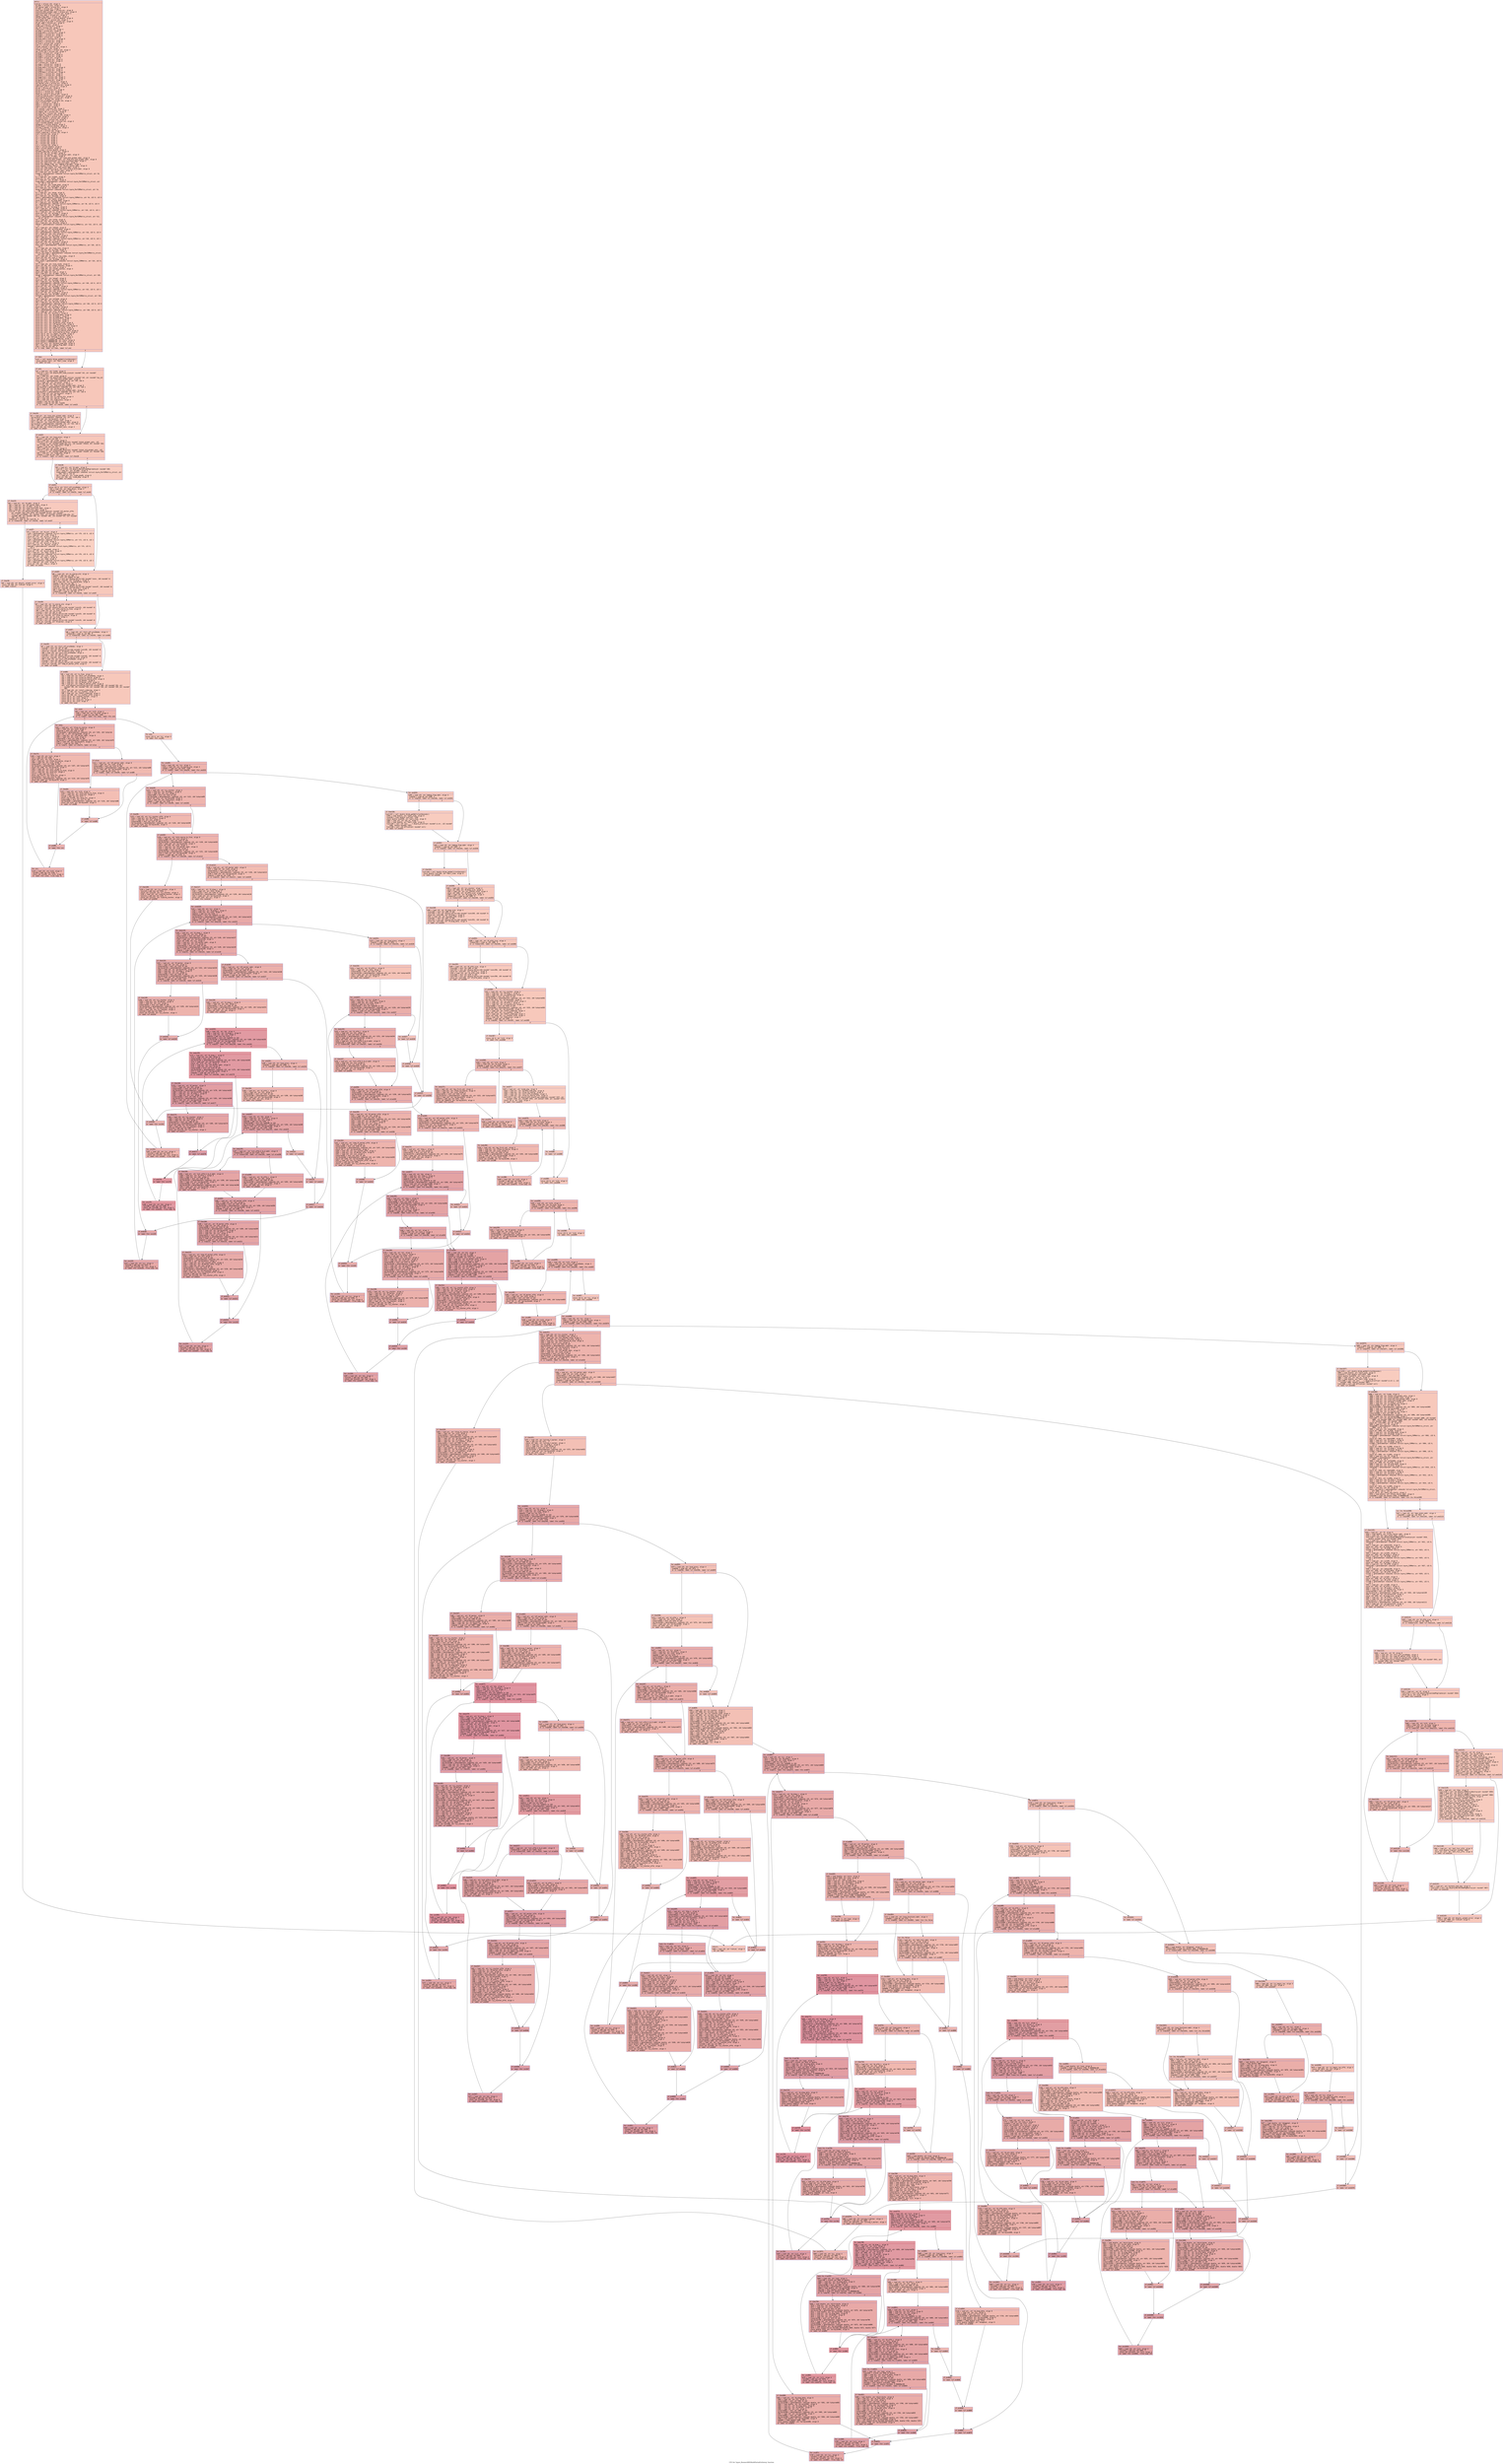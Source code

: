 digraph "CFG for 'hypre_BoomerAMGBuildPartialExtInterp' function" {
	label="CFG for 'hypre_BoomerAMGBuildPartialExtInterp' function";

	Node0x556ec809dd20 [shape=record,color="#3d50c3ff", style=filled, fillcolor="#ec7f6370" fontname="Courier",label="{entry:\l|  %retval = alloca i32, align 4\l  %A.addr = alloca ptr, align 8\l  %CF_marker.addr = alloca ptr, align 8\l  %S.addr = alloca ptr, align 8\l  %num_cpts_global.addr = alloca ptr, align 8\l  %num_old_cpts_global.addr = alloca ptr, align 8\l  %num_functions.addr = alloca i32, align 4\l  %dof_func.addr = alloca ptr, align 8\l  %debug_flag.addr = alloca i32, align 4\l  %trunc_factor.addr = alloca double, align 8\l  %max_elmts.addr = alloca i32, align 4\l  %col_offd_S_to_A.addr = alloca ptr, align 8\l  %P_ptr.addr = alloca ptr, align 8\l  %comm = alloca ptr, align 8\l  %comm_pkg = alloca ptr, align 8\l  %my_id = alloca i32, align 4\l  %num_procs = alloca i32, align 4\l  %A_diag = alloca ptr, align 8\l  %A_diag_data = alloca ptr, align 8\l  %A_diag_i = alloca ptr, align 8\l  %A_diag_j = alloca ptr, align 8\l  %A_offd = alloca ptr, align 8\l  %A_offd_data = alloca ptr, align 8\l  %A_offd_i = alloca ptr, align 8\l  %A_offd_j = alloca ptr, align 8\l  %n_fine = alloca i32, align 4\l  %col_1 = alloca i32, align 4\l  %local_numrows = alloca i32, align 4\l  %col_n = alloca i32, align 4\l  %total_global_cpts = alloca i32, align 4\l  %my_first_cpt = alloca i32, align 4\l  %S_diag = alloca ptr, align 8\l  %S_diag_i = alloca ptr, align 8\l  %S_diag_j = alloca ptr, align 8\l  %S_offd = alloca ptr, align 8\l  %S_offd_i = alloca ptr, align 8\l  %S_offd_j = alloca ptr, align 8\l  %P = alloca ptr, align 8\l  %P_diag = alloca ptr, align 8\l  %P_offd = alloca ptr, align 8\l  %P_diag_data = alloca ptr, align 8\l  %P_diag_i = alloca ptr, align 8\l  %P_diag_j = alloca ptr, align 8\l  %P_offd_data = alloca ptr, align 8\l  %P_offd_i = alloca ptr, align 8\l  %P_offd_j = alloca ptr, align 8\l  %P_diag_size = alloca i32, align 4\l  %P_offd_size = alloca i32, align 4\l  %P_marker = alloca ptr, align 8\l  %P_marker_offd = alloca ptr, align 8\l  %CF_marker_offd = alloca ptr, align 8\l  %tmp_CF_marker_offd = alloca ptr, align 8\l  %dof_func_offd = alloca ptr, align 8\l  %A_ext = alloca ptr, align 8\l  %A_ext_data = alloca ptr, align 8\l  %A_ext_i = alloca ptr, align 8\l  %A_ext_j = alloca ptr, align 8\l  %fine_to_coarse = alloca ptr, align 8\l  %fine_to_coarse_offd = alloca ptr, align 8\l  %old_coarse_to_fine = alloca ptr, align 8\l  %loc_col = alloca i32, align 4\l  %full_off_procNodes = alloca i32, align 4\l  %Sop = alloca ptr, align 8\l  %Sop_i = alloca ptr, align 8\l  %Sop_j = alloca ptr, align 8\l  %sgn = alloca i32, align 4\l  %jj_counter = alloca i32, align 4\l  %jj_counter_offd = alloca i32, align 4\l  %jj_begin_row = alloca i32, align 4\l  %jj_end_row = alloca i32, align 4\l  %jj_begin_row_offd = alloca i32, align 4\l  %jj_end_row_offd = alloca i32, align 4\l  %coarse_counter = alloca i32, align 4\l  %n_coarse_old = alloca i32, align 4\l  %total_old_global_cpts = alloca i32, align 4\l  %sum = alloca double, align 8\l  %diagonal = alloca double, align 8\l  %distribute = alloca double, align 8\l  %strong_f_marker = alloca i32, align 4\l  %cnt = alloca i32, align 4\l  %old_cnt = alloca i32, align 4\l  %start_indexing = alloca i32, align 4\l  %i13 = alloca i32, align 4\l  %ii = alloca i32, align 4\l  %i1 = alloca i32, align 4\l  %i2 = alloca i32, align 4\l  %jj = alloca i32, align 4\l  %kk = alloca i32, align 4\l  %k1 = alloca i32, align 4\l  %jj1 = alloca i32, align 4\l  %zero = alloca double, align 8\l  %one = alloca double, align 8\l  %wall_time = alloca double, align 8\l  %extend_comm_pkg = alloca ptr, align 8\l  store ptr %A, ptr %A.addr, align 8\l  store ptr %CF_marker, ptr %CF_marker.addr, align 8\l  store ptr %S, ptr %S.addr, align 8\l  store ptr %num_cpts_global, ptr %num_cpts_global.addr, align 8\l  store ptr %num_old_cpts_global, ptr %num_old_cpts_global.addr, align 8\l  store i32 %num_functions, ptr %num_functions.addr, align 4\l  store ptr %dof_func, ptr %dof_func.addr, align 8\l  store i32 %debug_flag, ptr %debug_flag.addr, align 4\l  store double %trunc_factor, ptr %trunc_factor.addr, align 8\l  store i32 %max_elmts, ptr %max_elmts.addr, align 4\l  store ptr %col_offd_S_to_A, ptr %col_offd_S_to_A.addr, align 8\l  store ptr %P_ptr, ptr %P_ptr.addr, align 8\l  %0 = load ptr, ptr %A.addr, align 8\l  %comm1 = getelementptr inbounds %struct.hypre_ParCSRMatrix_struct, ptr %0,\l... i32 0, i32 0\l  %1 = load ptr, ptr %comm1, align 8\l  store ptr %1, ptr %comm, align 8\l  %2 = load ptr, ptr %A.addr, align 8\l  %comm_pkg2 = getelementptr inbounds %struct.hypre_ParCSRMatrix_struct, ptr\l... %2, i32 0, i32 14\l  %3 = load ptr, ptr %comm_pkg2, align 8\l  store ptr %3, ptr %comm_pkg, align 8\l  %4 = load ptr, ptr %A.addr, align 8\l  %diag = getelementptr inbounds %struct.hypre_ParCSRMatrix_struct, ptr %4,\l... i32 0, i32 7\l  %5 = load ptr, ptr %diag, align 8\l  store ptr %5, ptr %A_diag, align 8\l  %6 = load ptr, ptr %A_diag, align 8\l  %data = getelementptr inbounds %struct.hypre_CSRMatrix, ptr %6, i32 0, i32 6\l  %7 = load ptr, ptr %data, align 8\l  store ptr %7, ptr %A_diag_data, align 8\l  %8 = load ptr, ptr %A_diag, align 8\l  %i = getelementptr inbounds %struct.hypre_CSRMatrix, ptr %8, i32 0, i32 0\l  %9 = load ptr, ptr %i, align 8\l  store ptr %9, ptr %A_diag_i, align 8\l  %10 = load ptr, ptr %A_diag, align 8\l  %j = getelementptr inbounds %struct.hypre_CSRMatrix, ptr %10, i32 0, i32 1\l  %11 = load ptr, ptr %j, align 8\l  store ptr %11, ptr %A_diag_j, align 8\l  %12 = load ptr, ptr %A.addr, align 8\l  %offd = getelementptr inbounds %struct.hypre_ParCSRMatrix_struct, ptr %12,\l... i32 0, i32 8\l  %13 = load ptr, ptr %offd, align 8\l  store ptr %13, ptr %A_offd, align 8\l  %14 = load ptr, ptr %A_offd, align 8\l  %data3 = getelementptr inbounds %struct.hypre_CSRMatrix, ptr %14, i32 0, i32\l... 6\l  %15 = load ptr, ptr %data3, align 8\l  store ptr %15, ptr %A_offd_data, align 8\l  %16 = load ptr, ptr %A_offd, align 8\l  %i4 = getelementptr inbounds %struct.hypre_CSRMatrix, ptr %16, i32 0, i32 0\l  %17 = load ptr, ptr %i4, align 8\l  store ptr %17, ptr %A_offd_i, align 8\l  %18 = load ptr, ptr %A_offd, align 8\l  %j5 = getelementptr inbounds %struct.hypre_CSRMatrix, ptr %18, i32 0, i32 1\l  %19 = load ptr, ptr %j5, align 8\l  store ptr %19, ptr %A_offd_j, align 8\l  %20 = load ptr, ptr %A_diag, align 8\l  %num_rows = getelementptr inbounds %struct.hypre_CSRMatrix, ptr %20, i32 0,\l... i32 2\l  %21 = load i32, ptr %num_rows, align 8\l  store i32 %21, ptr %n_fine, align 4\l  %22 = load ptr, ptr %A.addr, align 8\l  %first_row_index = getelementptr inbounds %struct.hypre_ParCSRMatrix_struct,\l... ptr %22, i32 0, i32 3\l  %23 = load i32, ptr %first_row_index, align 8\l  store i32 %23, ptr %col_1, align 4\l  %24 = load ptr, ptr %A_diag, align 8\l  %num_rows6 = getelementptr inbounds %struct.hypre_CSRMatrix, ptr %24, i32 0,\l... i32 2\l  %25 = load i32, ptr %num_rows6, align 8\l  store i32 %25, ptr %local_numrows, align 4\l  %26 = load i32, ptr %col_1, align 4\l  %27 = load i32, ptr %local_numrows, align 4\l  %add = add nsw i32 %26, %27\l  store i32 %add, ptr %col_n, align 4\l  %28 = load ptr, ptr %S.addr, align 8\l  %diag7 = getelementptr inbounds %struct.hypre_ParCSRMatrix_struct, ptr %28,\l... i32 0, i32 7\l  %29 = load ptr, ptr %diag7, align 8\l  store ptr %29, ptr %S_diag, align 8\l  %30 = load ptr, ptr %S_diag, align 8\l  %i8 = getelementptr inbounds %struct.hypre_CSRMatrix, ptr %30, i32 0, i32 0\l  %31 = load ptr, ptr %i8, align 8\l  store ptr %31, ptr %S_diag_i, align 8\l  %32 = load ptr, ptr %S_diag, align 8\l  %j9 = getelementptr inbounds %struct.hypre_CSRMatrix, ptr %32, i32 0, i32 1\l  %33 = load ptr, ptr %j9, align 8\l  store ptr %33, ptr %S_diag_j, align 8\l  %34 = load ptr, ptr %S.addr, align 8\l  %offd10 = getelementptr inbounds %struct.hypre_ParCSRMatrix_struct, ptr %34,\l... i32 0, i32 8\l  %35 = load ptr, ptr %offd10, align 8\l  store ptr %35, ptr %S_offd, align 8\l  %36 = load ptr, ptr %S_offd, align 8\l  %i11 = getelementptr inbounds %struct.hypre_CSRMatrix, ptr %36, i32 0, i32 0\l  %37 = load ptr, ptr %i11, align 8\l  store ptr %37, ptr %S_offd_i, align 8\l  %38 = load ptr, ptr %S_offd, align 8\l  %j12 = getelementptr inbounds %struct.hypre_CSRMatrix, ptr %38, i32 0, i32 1\l  %39 = load ptr, ptr %j12, align 8\l  store ptr %39, ptr %S_offd_j, align 8\l  store ptr null, ptr %P_diag_data, align 8\l  store ptr null, ptr %P_diag_j, align 8\l  store ptr null, ptr %P_offd_data, align 8\l  store ptr null, ptr %P_offd_j, align 8\l  store ptr null, ptr %P_marker, align 8\l  store ptr null, ptr %P_marker_offd, align 8\l  store ptr null, ptr %CF_marker_offd, align 8\l  store ptr null, ptr %tmp_CF_marker_offd, align 8\l  store ptr null, ptr %dof_func_offd, align 8\l  store ptr null, ptr %fine_to_coarse, align 8\l  store ptr null, ptr %fine_to_coarse_offd, align 8\l  store ptr null, ptr %old_coarse_to_fine, align 8\l  store i32 0, ptr %jj_begin_row_offd, align 4\l  store i32 0, ptr %jj_end_row_offd, align 4\l  store i32 -2, ptr %strong_f_marker, align 4\l  store i32 0, ptr %start_indexing, align 4\l  store double 0.000000e+00, ptr %zero, align 8\l  store double 1.000000e+00, ptr %one, align 8\l  store ptr null, ptr %extend_comm_pkg, align 8\l  %40 = load i32, ptr %debug_flag.addr, align 4\l  %cmp = icmp eq i32 %40, 4\l  br i1 %cmp, label %if.then, label %if.end\l|{<s0>T|<s1>F}}"];
	Node0x556ec809dd20:s0 -> Node0x556ec80e3c40[tooltip="entry -> if.then\nProbability 50.00%" ];
	Node0x556ec809dd20:s1 -> Node0x556ec80e3cb0[tooltip="entry -> if.end\nProbability 50.00%" ];
	Node0x556ec80e3c40 [shape=record,color="#3d50c3ff", style=filled, fillcolor="#ef886b70" fontname="Courier",label="{if.then:\l|  %call = call double @time_getWallclockSeconds()\l  store double %call, ptr %wall_time, align 8\l  br label %if.end\l}"];
	Node0x556ec80e3c40 -> Node0x556ec80e3cb0[tooltip="if.then -> if.end\nProbability 100.00%" ];
	Node0x556ec80e3cb0 [shape=record,color="#3d50c3ff", style=filled, fillcolor="#ec7f6370" fontname="Courier",label="{if.end:\l|  %41 = load ptr, ptr %comm, align 8\l  %call14 = call i32 @hypre_MPI_Comm_size(ptr noundef %41, ptr noundef\l... %num_procs)\l  %42 = load ptr, ptr %comm, align 8\l  %call15 = call i32 @hypre_MPI_Comm_rank(ptr noundef %42, ptr noundef %my_id)\l  %43 = load ptr, ptr %num_cpts_global.addr, align 8\l  %arrayidx = getelementptr inbounds i32, ptr %43, i64 0\l  %44 = load i32, ptr %arrayidx, align 4\l  store i32 %44, ptr %my_first_cpt, align 4\l  %45 = load ptr, ptr %num_old_cpts_global.addr, align 8\l  %arrayidx16 = getelementptr inbounds i32, ptr %45, i64 1\l  %46 = load i32, ptr %arrayidx16, align 4\l  %47 = load ptr, ptr %num_old_cpts_global.addr, align 8\l  %arrayidx17 = getelementptr inbounds i32, ptr %47, i64 0\l  %48 = load i32, ptr %arrayidx17, align 4\l  %sub = sub nsw i32 %46, %48\l  store i32 %sub, ptr %n_coarse_old, align 4\l  %49 = load i32, ptr %my_id, align 4\l  %50 = load i32, ptr %num_procs, align 4\l  %sub18 = sub nsw i32 %50, 1\l  %cmp19 = icmp eq i32 %49, %sub18\l  br i1 %cmp19, label %if.then20, label %if.end23\l|{<s0>T|<s1>F}}"];
	Node0x556ec80e3cb0:s0 -> Node0x556ec80e54a0[tooltip="if.end -> if.then20\nProbability 50.00%" ];
	Node0x556ec80e3cb0:s1 -> Node0x556ec80e54f0[tooltip="if.end -> if.end23\nProbability 50.00%" ];
	Node0x556ec80e54a0 [shape=record,color="#3d50c3ff", style=filled, fillcolor="#ef886b70" fontname="Courier",label="{if.then20:\l|  %51 = load ptr, ptr %num_cpts_global.addr, align 8\l  %arrayidx21 = getelementptr inbounds i32, ptr %51, i64 1\l  %52 = load i32, ptr %arrayidx21, align 4\l  store i32 %52, ptr %total_global_cpts, align 4\l  %53 = load ptr, ptr %num_old_cpts_global.addr, align 8\l  %arrayidx22 = getelementptr inbounds i32, ptr %53, i64 1\l  %54 = load i32, ptr %arrayidx22, align 4\l  store i32 %54, ptr %total_old_global_cpts, align 4\l  br label %if.end23\l}"];
	Node0x556ec80e54a0 -> Node0x556ec80e54f0[tooltip="if.then20 -> if.end23\nProbability 100.00%" ];
	Node0x556ec80e54f0 [shape=record,color="#3d50c3ff", style=filled, fillcolor="#ec7f6370" fontname="Courier",label="{if.end23:\l|  %55 = load i32, ptr %num_procs, align 4\l  %sub24 = sub nsw i32 %55, 1\l  %56 = load ptr, ptr %comm, align 8\l  %call25 = call i32 @hypre_MPI_Bcast(ptr noundef %total_global_cpts, i32\l... noundef 1, ptr noundef @ompi_mpi_int, i32 noundef %sub24, ptr noundef %56)\l  %57 = load i32, ptr %num_procs, align 4\l  %sub26 = sub nsw i32 %57, 1\l  %58 = load ptr, ptr %comm, align 8\l  %call27 = call i32 @hypre_MPI_Bcast(ptr noundef %total_old_global_cpts, i32\l... noundef 1, ptr noundef @ompi_mpi_int, i32 noundef %sub26, ptr noundef %58)\l  %59 = load ptr, ptr %comm_pkg, align 8\l  %tobool = icmp ne ptr %59, null\l  br i1 %tobool, label %if.end31, label %if.then28\l|{<s0>T|<s1>F}}"];
	Node0x556ec80e54f0:s0 -> Node0x556ec80e6380[tooltip="if.end23 -> if.end31\nProbability 62.50%" ];
	Node0x556ec80e54f0:s1 -> Node0x556ec80e63d0[tooltip="if.end23 -> if.then28\nProbability 37.50%" ];
	Node0x556ec80e63d0 [shape=record,color="#3d50c3ff", style=filled, fillcolor="#f08b6e70" fontname="Courier",label="{if.then28:\l|  %60 = load ptr, ptr %A.addr, align 8\l  %call29 = call i32 @hypre_MatvecCommPkgCreate(ptr noundef %60)\l  %61 = load ptr, ptr %A.addr, align 8\l  %comm_pkg30 = getelementptr inbounds %struct.hypre_ParCSRMatrix_struct, ptr\l... %61, i32 0, i32 14\l  %62 = load ptr, ptr %comm_pkg30, align 8\l  store ptr %62, ptr %comm_pkg, align 8\l  br label %if.end31\l}"];
	Node0x556ec80e63d0 -> Node0x556ec80e6380[tooltip="if.then28 -> if.end31\nProbability 100.00%" ];
	Node0x556ec80e6380 [shape=record,color="#3d50c3ff", style=filled, fillcolor="#ec7f6370" fontname="Courier",label="{if.end31:\l|  store i32 0, ptr %full_off_procNodes, align 4\l  %63 = load i32, ptr %num_procs, align 4\l  %cmp32 = icmp sgt i32 %63, 1\l  br i1 %cmp32, label %if.then33, label %if.end43\l|{<s0>T|<s1>F}}"];
	Node0x556ec80e6380:s0 -> Node0x556ec80e6b90[tooltip="if.end31 -> if.then33\nProbability 50.00%" ];
	Node0x556ec80e6380:s1 -> Node0x556ec80e6be0[tooltip="if.end31 -> if.end43\nProbability 50.00%" ];
	Node0x556ec80e6b90 [shape=record,color="#3d50c3ff", style=filled, fillcolor="#ef886b70" fontname="Courier",label="{if.then33:\l|  %64 = load ptr, ptr %A.addr, align 8\l  %65 = load ptr, ptr %CF_marker.addr, align 8\l  %66 = load ptr, ptr %S.addr, align 8\l  %67 = load i32, ptr %num_functions.addr, align 4\l  %68 = load ptr, ptr %dof_func.addr, align 8\l  %call34 = call i32 @hypre_exchange_interp_data(ptr noundef %CF_marker_offd,\l... ptr noundef %dof_func_offd, ptr noundef %A_ext, ptr noundef\l... %full_off_procNodes, ptr noundef %Sop, ptr noundef %extend_comm_pkg, ptr\l... noundef %64, ptr noundef %65, ptr noundef %66, i32 noundef %67, ptr noundef\l... %68, i32 noundef 1)\l  %tobool35 = icmp ne i32 %call34, 0\l  br i1 %tobool35, label %if.then36, label %if.end37\l|{<s0>T|<s1>F}}"];
	Node0x556ec80e6b90:s0 -> Node0x556ec80e7430[tooltip="if.then33 -> if.then36\nProbability 62.50%" ];
	Node0x556ec80e6b90:s1 -> Node0x556ec80e7480[tooltip="if.then33 -> if.end37\nProbability 37.50%" ];
	Node0x556ec80e7430 [shape=record,color="#3d50c3ff", style=filled, fillcolor="#f08b6e70" fontname="Courier",label="{if.then36:\l|  %69 = load i32, ptr @hypre__global_error, align 4\l  store i32 %69, ptr %retval, align 4\l  br label %return\l}"];
	Node0x556ec80e7430 -> Node0x556ec80e7700[tooltip="if.then36 -> return\nProbability 100.00%" ];
	Node0x556ec80e7480 [shape=record,color="#3d50c3ff", style=filled, fillcolor="#f3947570" fontname="Courier",label="{if.end37:\l|  %70 = load ptr, ptr %A_ext, align 8\l  %i38 = getelementptr inbounds %struct.hypre_CSRMatrix, ptr %70, i32 0, i32 0\l  %71 = load ptr, ptr %i38, align 8\l  store ptr %71, ptr %A_ext_i, align 8\l  %72 = load ptr, ptr %A_ext, align 8\l  %j39 = getelementptr inbounds %struct.hypre_CSRMatrix, ptr %72, i32 0, i32 1\l  %73 = load ptr, ptr %j39, align 8\l  store ptr %73, ptr %A_ext_j, align 8\l  %74 = load ptr, ptr %A_ext, align 8\l  %data40 = getelementptr inbounds %struct.hypre_CSRMatrix, ptr %74, i32 0,\l... i32 6\l  %75 = load ptr, ptr %data40, align 8\l  store ptr %75, ptr %A_ext_data, align 8\l  %76 = load ptr, ptr %Sop, align 8\l  %i41 = getelementptr inbounds %struct.hypre_CSRMatrix, ptr %76, i32 0, i32 0\l  %77 = load ptr, ptr %i41, align 8\l  store ptr %77, ptr %Sop_i, align 8\l  %78 = load ptr, ptr %Sop, align 8\l  %j42 = getelementptr inbounds %struct.hypre_CSRMatrix, ptr %78, i32 0, i32 1\l  %79 = load ptr, ptr %j42, align 8\l  store ptr %79, ptr %Sop_j, align 8\l  br label %if.end43\l}"];
	Node0x556ec80e7480 -> Node0x556ec80e6be0[tooltip="if.end37 -> if.end43\nProbability 100.00%" ];
	Node0x556ec80e6be0 [shape=record,color="#3d50c3ff", style=filled, fillcolor="#ed836670" fontname="Courier",label="{if.end43:\l|  %80 = load i32, ptr %n_coarse_old, align 4\l  %add44 = add nsw i32 %80, 1\l  %conv = sext i32 %add44 to i64\l  %call45 = call ptr @hypre_CAlloc(i64 noundef %conv, i64 noundef 4)\l  store ptr %call45, ptr %P_diag_i, align 8\l  %81 = load i32, ptr %n_coarse_old, align 4\l  %add46 = add nsw i32 %81, 1\l  %conv47 = sext i32 %add46 to i64\l  %call48 = call ptr @hypre_CAlloc(i64 noundef %conv47, i64 noundef 4)\l  store ptr %call48, ptr %P_offd_i, align 8\l  %82 = load i32, ptr %n_fine, align 4\l  %tobool49 = icmp ne i32 %82, 0\l  br i1 %tobool49, label %if.then50, label %if.end57\l|{<s0>T|<s1>F}}"];
	Node0x556ec80e6be0:s0 -> Node0x556ec80e8be0[tooltip="if.end43 -> if.then50\nProbability 62.50%" ];
	Node0x556ec80e6be0:s1 -> Node0x556ec80e8c30[tooltip="if.end43 -> if.end57\nProbability 37.50%" ];
	Node0x556ec80e8be0 [shape=record,color="#3d50c3ff", style=filled, fillcolor="#ef886b70" fontname="Courier",label="{if.then50:\l|  %83 = load i32, ptr %n_coarse_old, align 4\l  %conv51 = sext i32 %83 to i64\l  %call52 = call ptr @hypre_CAlloc(i64 noundef %conv51, i64 noundef 4)\l  store ptr %call52, ptr %old_coarse_to_fine, align 8\l  %84 = load i32, ptr %n_fine, align 4\l  %conv53 = sext i32 %84 to i64\l  %call54 = call ptr @hypre_CAlloc(i64 noundef %conv53, i64 noundef 4)\l  store ptr %call54, ptr %fine_to_coarse, align 8\l  %85 = load i32, ptr %n_fine, align 4\l  %conv55 = sext i32 %85 to i64\l  %call56 = call ptr @hypre_CAlloc(i64 noundef %conv55, i64 noundef 4)\l  store ptr %call56, ptr %P_marker, align 8\l  br label %if.end57\l}"];
	Node0x556ec80e8be0 -> Node0x556ec80e8c30[tooltip="if.then50 -> if.end57\nProbability 100.00%" ];
	Node0x556ec80e8c30 [shape=record,color="#3d50c3ff", style=filled, fillcolor="#ed836670" fontname="Courier",label="{if.end57:\l|  %86 = load i32, ptr %full_off_procNodes, align 4\l  %tobool58 = icmp ne i32 %86, 0\l  br i1 %tobool58, label %if.then59, label %if.end66\l|{<s0>T|<s1>F}}"];
	Node0x556ec80e8c30:s0 -> Node0x556ec80e97e0[tooltip="if.end57 -> if.then59\nProbability 62.50%" ];
	Node0x556ec80e8c30:s1 -> Node0x556ec80e9830[tooltip="if.end57 -> if.end66\nProbability 37.50%" ];
	Node0x556ec80e97e0 [shape=record,color="#3d50c3ff", style=filled, fillcolor="#ef886b70" fontname="Courier",label="{if.then59:\l|  %87 = load i32, ptr %full_off_procNodes, align 4\l  %conv60 = sext i32 %87 to i64\l  %call61 = call ptr @hypre_CAlloc(i64 noundef %conv60, i64 noundef 4)\l  store ptr %call61, ptr %P_marker_offd, align 8\l  %88 = load i32, ptr %full_off_procNodes, align 4\l  %conv62 = sext i32 %88 to i64\l  %call63 = call ptr @hypre_CAlloc(i64 noundef %conv62, i64 noundef 4)\l  store ptr %call63, ptr %fine_to_coarse_offd, align 8\l  %89 = load i32, ptr %full_off_procNodes, align 4\l  %conv64 = sext i32 %89 to i64\l  %call65 = call ptr @hypre_CAlloc(i64 noundef %conv64, i64 noundef 4)\l  store ptr %call65, ptr %tmp_CF_marker_offd, align 8\l  br label %if.end66\l}"];
	Node0x556ec80e97e0 -> Node0x556ec80e9830[tooltip="if.then59 -> if.end66\nProbability 100.00%" ];
	Node0x556ec80e9830 [shape=record,color="#3d50c3ff", style=filled, fillcolor="#ed836670" fontname="Courier",label="{if.end66:\l|  %90 = load i32, ptr %n_fine, align 4\l  %91 = load i32, ptr %full_off_procNodes, align 4\l  %92 = load ptr, ptr %fine_to_coarse, align 8\l  %93 = load ptr, ptr %fine_to_coarse_offd, align 8\l  %94 = load ptr, ptr %P_marker, align 8\l  %95 = load ptr, ptr %P_marker_offd, align 8\l  %96 = load ptr, ptr %tmp_CF_marker_offd, align 8\l  call void @hypre_initialize_vecs(i32 noundef %90, i32 noundef %91, ptr\l... noundef %92, ptr noundef %93, ptr noundef %94, ptr noundef %95, ptr noundef\l... %96)\l  %97 = load i32, ptr %start_indexing, align 4\l  store i32 %97, ptr %jj_counter, align 4\l  %98 = load i32, ptr %start_indexing, align 4\l  store i32 %98, ptr %jj_counter_offd, align 4\l  store i32 0, ptr %coarse_counter, align 4\l  store i32 0, ptr %cnt, align 4\l  store i32 0, ptr %old_cnt, align 4\l  store i32 0, ptr %i13, align 4\l  br label %for.cond\l}"];
	Node0x556ec80e9830 -> Node0x556ec80e4f80[tooltip="if.end66 -> for.cond\nProbability 100.00%" ];
	Node0x556ec80e4f80 [shape=record,color="#3d50c3ff", style=filled, fillcolor="#d8564670" fontname="Courier",label="{for.cond:\l|  %99 = load i32, ptr %i13, align 4\l  %100 = load i32, ptr %n_fine, align 4\l  %cmp67 = icmp slt i32 %99, %100\l  br i1 %cmp67, label %for.body, label %for.end\l|{<s0>T|<s1>F}}"];
	Node0x556ec80e4f80:s0 -> Node0x556ec804ca30[tooltip="for.cond -> for.body\nProbability 96.88%" ];
	Node0x556ec80e4f80:s1 -> Node0x556ec804ca80[tooltip="for.cond -> for.end\nProbability 3.12%" ];
	Node0x556ec804ca30 [shape=record,color="#3d50c3ff", style=filled, fillcolor="#d8564670" fontname="Courier",label="{for.body:\l|  %101 = load ptr, ptr %fine_to_coarse, align 8\l  %102 = load i32, ptr %i13, align 4\l  %idxprom = sext i32 %102 to i64\l  %arrayidx69 = getelementptr inbounds i32, ptr %101, i64 %idxprom\l  store i32 -1, ptr %arrayidx69, align 4\l  %103 = load ptr, ptr %CF_marker.addr, align 8\l  %104 = load i32, ptr %i13, align 4\l  %idxprom70 = sext i32 %104 to i64\l  %arrayidx71 = getelementptr inbounds i32, ptr %103, i64 %idxprom70\l  %105 = load i32, ptr %arrayidx71, align 4\l  %cmp72 = icmp eq i32 %105, 1\l  br i1 %cmp72, label %if.then74, label %if.else\l|{<s0>T|<s1>F}}"];
	Node0x556ec804ca30:s0 -> Node0x556ec80a26f0[tooltip="for.body -> if.then74\nProbability 50.00%" ];
	Node0x556ec804ca30:s1 -> Node0x556ec80a2770[tooltip="for.body -> if.else\nProbability 50.00%" ];
	Node0x556ec80a26f0 [shape=record,color="#3d50c3ff", style=filled, fillcolor="#de614d70" fontname="Courier",label="{if.then74:\l|  %106 = load i32, ptr %cnt, align 4\l  %inc = add nsw i32 %106, 1\l  store i32 %inc, ptr %cnt, align 4\l  %107 = load ptr, ptr %fine_to_coarse, align 8\l  %108 = load i32, ptr %i13, align 4\l  %idxprom75 = sext i32 %108 to i64\l  %arrayidx76 = getelementptr inbounds i32, ptr %107, i64 %idxprom75\l  store i32 %106, ptr %arrayidx76, align 4\l  %109 = load i32, ptr %i13, align 4\l  %110 = load ptr, ptr %old_coarse_to_fine, align 8\l  %111 = load i32, ptr %old_cnt, align 4\l  %inc77 = add nsw i32 %111, 1\l  store i32 %inc77, ptr %old_cnt, align 4\l  %idxprom78 = sext i32 %111 to i64\l  %arrayidx79 = getelementptr inbounds i32, ptr %110, i64 %idxprom78\l  store i32 %109, ptr %arrayidx79, align 4\l  br label %if.end89\l}"];
	Node0x556ec80a26f0 -> Node0x556ec804e970[tooltip="if.then74 -> if.end89\nProbability 100.00%" ];
	Node0x556ec80a2770 [shape=record,color="#3d50c3ff", style=filled, fillcolor="#de614d70" fontname="Courier",label="{if.else:\l|  %112 = load ptr, ptr %CF_marker.addr, align 8\l  %113 = load i32, ptr %i13, align 4\l  %idxprom80 = sext i32 %113 to i64\l  %arrayidx81 = getelementptr inbounds i32, ptr %112, i64 %idxprom80\l  %114 = load i32, ptr %arrayidx81, align 4\l  %cmp82 = icmp eq i32 %114, -2\l  br i1 %cmp82, label %if.then84, label %if.end88\l|{<s0>T|<s1>F}}"];
	Node0x556ec80a2770:s0 -> Node0x556ec804ee00[tooltip="if.else -> if.then84\nProbability 50.00%" ];
	Node0x556ec80a2770:s1 -> Node0x556ec804ee80[tooltip="if.else -> if.end88\nProbability 50.00%" ];
	Node0x556ec804ee00 [shape=record,color="#3d50c3ff", style=filled, fillcolor="#e36c5570" fontname="Courier",label="{if.then84:\l|  %115 = load i32, ptr %i13, align 4\l  %116 = load ptr, ptr %old_coarse_to_fine, align 8\l  %117 = load i32, ptr %old_cnt, align 4\l  %inc85 = add nsw i32 %117, 1\l  store i32 %inc85, ptr %old_cnt, align 4\l  %idxprom86 = sext i32 %117 to i64\l  %arrayidx87 = getelementptr inbounds i32, ptr %116, i64 %idxprom86\l  store i32 %115, ptr %arrayidx87, align 4\l  br label %if.end88\l}"];
	Node0x556ec804ee00 -> Node0x556ec804ee80[tooltip="if.then84 -> if.end88\nProbability 100.00%" ];
	Node0x556ec804ee80 [shape=record,color="#3d50c3ff", style=filled, fillcolor="#de614d70" fontname="Courier",label="{if.end88:\l|  br label %if.end89\l}"];
	Node0x556ec804ee80 -> Node0x556ec804e970[tooltip="if.end88 -> if.end89\nProbability 100.00%" ];
	Node0x556ec804e970 [shape=record,color="#3d50c3ff", style=filled, fillcolor="#d8564670" fontname="Courier",label="{if.end89:\l|  br label %for.inc\l}"];
	Node0x556ec804e970 -> Node0x556ec804f570[tooltip="if.end89 -> for.inc\nProbability 100.00%" ];
	Node0x556ec804f570 [shape=record,color="#3d50c3ff", style=filled, fillcolor="#d8564670" fontname="Courier",label="{for.inc:\l|  %118 = load i32, ptr %i13, align 4\l  %inc90 = add nsw i32 %118, 1\l  store i32 %inc90, ptr %i13, align 4\l  br label %for.cond, !llvm.loop !6\l}"];
	Node0x556ec804f570 -> Node0x556ec80e4f80[tooltip="for.inc -> for.cond\nProbability 100.00%" ];
	Node0x556ec804ca80 [shape=record,color="#3d50c3ff", style=filled, fillcolor="#ed836670" fontname="Courier",label="{for.end:\l|  store i32 0, ptr %ii, align 4\l  br label %for.cond91\l}"];
	Node0x556ec804ca80 -> Node0x556ec804fa80[tooltip="for.end -> for.cond91\nProbability 100.00%" ];
	Node0x556ec804fa80 [shape=record,color="#3d50c3ff", style=filled, fillcolor="#d8564670" fontname="Courier",label="{for.cond91:\l|  %119 = load i32, ptr %ii, align 4\l  %120 = load i32, ptr %n_coarse_old, align 4\l  %cmp92 = icmp slt i32 %119, %120\l  br i1 %cmp92, label %for.body94, label %for.end333\l|{<s0>T|<s1>F}}"];
	Node0x556ec804fa80:s0 -> Node0x556ec804fd20[tooltip="for.cond91 -> for.body94\nProbability 96.88%" ];
	Node0x556ec804fa80:s1 -> Node0x556ec804fda0[tooltip="for.cond91 -> for.end333\nProbability 3.12%" ];
	Node0x556ec804fd20 [shape=record,color="#3d50c3ff", style=filled, fillcolor="#d8564670" fontname="Courier",label="{for.body94:\l|  %121 = load i32, ptr %jj_counter, align 4\l  %122 = load ptr, ptr %P_diag_i, align 8\l  %123 = load i32, ptr %ii, align 4\l  %idxprom95 = sext i32 %123 to i64\l  %arrayidx96 = getelementptr inbounds i32, ptr %122, i64 %idxprom95\l  store i32 %121, ptr %arrayidx96, align 4\l  %124 = load i32, ptr %num_procs, align 4\l  %cmp97 = icmp sgt i32 %124, 1\l  br i1 %cmp97, label %if.then99, label %if.end102\l|{<s0>T|<s1>F}}"];
	Node0x556ec804fd20:s0 -> Node0x556ec8050390[tooltip="for.body94 -> if.then99\nProbability 50.00%" ];
	Node0x556ec804fd20:s1 -> Node0x556ec8050410[tooltip="for.body94 -> if.end102\nProbability 50.00%" ];
	Node0x556ec8050390 [shape=record,color="#3d50c3ff", style=filled, fillcolor="#de614d70" fontname="Courier",label="{if.then99:\l|  %125 = load i32, ptr %jj_counter_offd, align 4\l  %126 = load ptr, ptr %P_offd_i, align 8\l  %127 = load i32, ptr %ii, align 4\l  %idxprom100 = sext i32 %127 to i64\l  %arrayidx101 = getelementptr inbounds i32, ptr %126, i64 %idxprom100\l  store i32 %125, ptr %arrayidx101, align 4\l  br label %if.end102\l}"];
	Node0x556ec8050390 -> Node0x556ec8050410[tooltip="if.then99 -> if.end102\nProbability 100.00%" ];
	Node0x556ec8050410 [shape=record,color="#3d50c3ff", style=filled, fillcolor="#d8564670" fontname="Courier",label="{if.end102:\l|  %128 = load ptr, ptr %old_coarse_to_fine, align 8\l  %129 = load i32, ptr %ii, align 4\l  %idxprom103 = sext i32 %129 to i64\l  %arrayidx104 = getelementptr inbounds i32, ptr %128, i64 %idxprom103\l  %130 = load i32, ptr %arrayidx104, align 4\l  store i32 %130, ptr %i13, align 4\l  %131 = load ptr, ptr %CF_marker.addr, align 8\l  %132 = load i32, ptr %i13, align 4\l  %idxprom105 = sext i32 %132 to i64\l  %arrayidx106 = getelementptr inbounds i32, ptr %131, i64 %idxprom105\l  %133 = load i32, ptr %arrayidx106, align 4\l  %cmp107 = icmp sgt i32 %133, 0\l  br i1 %cmp107, label %if.then109, label %if.else112\l|{<s0>T|<s1>F}}"];
	Node0x556ec8050410:s0 -> Node0x556ec8051070[tooltip="if.end102 -> if.then109\nProbability 62.50%" ];
	Node0x556ec8050410:s1 -> Node0x556ec80510f0[tooltip="if.end102 -> if.else112\nProbability 37.50%" ];
	Node0x556ec8051070 [shape=record,color="#3d50c3ff", style=filled, fillcolor="#dc5d4a70" fontname="Courier",label="{if.then109:\l|  %134 = load i32, ptr %jj_counter, align 4\l  %inc110 = add nsw i32 %134, 1\l  store i32 %inc110, ptr %jj_counter, align 4\l  %135 = load i32, ptr %coarse_counter, align 4\l  %inc111 = add nsw i32 %135, 1\l  store i32 %inc111, ptr %coarse_counter, align 4\l  br label %if.end330\l}"];
	Node0x556ec8051070 -> Node0x556ec80515c0[tooltip="if.then109 -> if.end330\nProbability 100.00%" ];
	Node0x556ec80510f0 [shape=record,color="#3d50c3ff", style=filled, fillcolor="#e1675170" fontname="Courier",label="{if.else112:\l|  %136 = load ptr, ptr %CF_marker.addr, align 8\l  %137 = load i32, ptr %i13, align 4\l  %idxprom113 = sext i32 %137 to i64\l  %arrayidx114 = getelementptr inbounds i32, ptr %136, i64 %idxprom113\l  %138 = load i32, ptr %arrayidx114, align 4\l  %cmp115 = icmp eq i32 %138, -2\l  br i1 %cmp115, label %if.then117, label %if.end329\l|{<s0>T|<s1>F}}"];
	Node0x556ec80510f0:s0 -> Node0x556ec8051a50[tooltip="if.else112 -> if.then117\nProbability 50.00%" ];
	Node0x556ec80510f0:s1 -> Node0x556ec8051ad0[tooltip="if.else112 -> if.end329\nProbability 50.00%" ];
	Node0x556ec8051a50 [shape=record,color="#3d50c3ff", style=filled, fillcolor="#e5705870" fontname="Courier",label="{if.then117:\l|  %139 = load ptr, ptr %S_diag_i, align 8\l  %140 = load i32, ptr %i13, align 4\l  %idxprom118 = sext i32 %140 to i64\l  %arrayidx119 = getelementptr inbounds i32, ptr %139, i64 %idxprom118\l  %141 = load i32, ptr %arrayidx119, align 4\l  store i32 %141, ptr %jj, align 4\l  br label %for.cond120\l}"];
	Node0x556ec8051a50 -> Node0x556ec8051f90[tooltip="if.then117 -> for.cond120\nProbability 100.00%" ];
	Node0x556ec8051f90 [shape=record,color="#3d50c3ff", style=filled, fillcolor="#ca3b3770" fontname="Courier",label="{for.cond120:\l|  %142 = load i32, ptr %jj, align 4\l  %143 = load ptr, ptr %S_diag_i, align 8\l  %144 = load i32, ptr %i13, align 4\l  %add121 = add nsw i32 %144, 1\l  %idxprom122 = sext i32 %add121 to i64\l  %arrayidx123 = getelementptr inbounds i32, ptr %143, i64 %idxprom122\l  %145 = load i32, ptr %arrayidx123, align 4\l  %cmp124 = icmp slt i32 %142, %145\l  br i1 %cmp124, label %for.body126, label %for.end231\l|{<s0>T|<s1>F}}"];
	Node0x556ec8051f90:s0 -> Node0x556ec8052550[tooltip="for.cond120 -> for.body126\nProbability 96.88%" ];
	Node0x556ec8051f90:s1 -> Node0x556ec80525d0[tooltip="for.cond120 -> for.end231\nProbability 3.12%" ];
	Node0x556ec8052550 [shape=record,color="#3d50c3ff", style=filled, fillcolor="#ca3b3770" fontname="Courier",label="{for.body126:\l|  %146 = load ptr, ptr %S_diag_j, align 8\l  %147 = load i32, ptr %jj, align 4\l  %idxprom127 = sext i32 %147 to i64\l  %arrayidx128 = getelementptr inbounds i32, ptr %146, i64 %idxprom127\l  %148 = load i32, ptr %arrayidx128, align 4\l  store i32 %148, ptr %i1, align 4\l  %149 = load ptr, ptr %CF_marker.addr, align 8\l  %150 = load i32, ptr %i1, align 4\l  %idxprom129 = sext i32 %150 to i64\l  %arrayidx130 = getelementptr inbounds i32, ptr %149, i64 %idxprom129\l  %151 = load i32, ptr %arrayidx130, align 4\l  %cmp131 = icmp sgt i32 %151, 0\l  br i1 %cmp131, label %if.then133, label %if.else145\l|{<s0>T|<s1>F}}"];
	Node0x556ec8052550:s0 -> Node0x556ec8052e30[tooltip="for.body126 -> if.then133\nProbability 62.50%" ];
	Node0x556ec8052550:s1 -> Node0x556ec8052eb0[tooltip="for.body126 -> if.else145\nProbability 37.50%" ];
	Node0x556ec8052e30 [shape=record,color="#3d50c3ff", style=filled, fillcolor="#d0473d70" fontname="Courier",label="{if.then133:\l|  %152 = load ptr, ptr %P_marker, align 8\l  %153 = load i32, ptr %i1, align 4\l  %idxprom134 = sext i32 %153 to i64\l  %arrayidx135 = getelementptr inbounds i32, ptr %152, i64 %idxprom134\l  %154 = load i32, ptr %arrayidx135, align 4\l  %155 = load ptr, ptr %P_diag_i, align 8\l  %156 = load i32, ptr %ii, align 4\l  %idxprom136 = sext i32 %156 to i64\l  %arrayidx137 = getelementptr inbounds i32, ptr %155, i64 %idxprom136\l  %157 = load i32, ptr %arrayidx137, align 4\l  %cmp138 = icmp slt i32 %154, %157\l  br i1 %cmp138, label %if.then140, label %if.end144\l|{<s0>T|<s1>F}}"];
	Node0x556ec8052e30:s0 -> Node0x556ec8053670[tooltip="if.then133 -> if.then140\nProbability 50.00%" ];
	Node0x556ec8052e30:s1 -> Node0x556ec80536f0[tooltip="if.then133 -> if.end144\nProbability 50.00%" ];
	Node0x556ec8053670 [shape=record,color="#3d50c3ff", style=filled, fillcolor="#d6524470" fontname="Courier",label="{if.then140:\l|  %158 = load i32, ptr %jj_counter, align 4\l  %159 = load ptr, ptr %P_marker, align 8\l  %160 = load i32, ptr %i1, align 4\l  %idxprom141 = sext i32 %160 to i64\l  %arrayidx142 = getelementptr inbounds i32, ptr %159, i64 %idxprom141\l  store i32 %158, ptr %arrayidx142, align 4\l  %161 = load i32, ptr %jj_counter, align 4\l  %inc143 = add nsw i32 %161, 1\l  store i32 %inc143, ptr %jj_counter, align 4\l  br label %if.end144\l}"];
	Node0x556ec8053670 -> Node0x556ec80536f0[tooltip="if.then140 -> if.end144\nProbability 100.00%" ];
	Node0x556ec80536f0 [shape=record,color="#3d50c3ff", style=filled, fillcolor="#d0473d70" fontname="Courier",label="{if.end144:\l|  br label %if.end228\l}"];
	Node0x556ec80536f0 -> Node0x556ec8053e50[tooltip="if.end144 -> if.end228\nProbability 100.00%" ];
	Node0x556ec8052eb0 [shape=record,color="#3d50c3ff", style=filled, fillcolor="#d24b4070" fontname="Courier",label="{if.else145:\l|  %162 = load ptr, ptr %CF_marker.addr, align 8\l  %163 = load i32, ptr %i1, align 4\l  %idxprom146 = sext i32 %163 to i64\l  %arrayidx147 = getelementptr inbounds i32, ptr %162, i64 %idxprom146\l  %164 = load i32, ptr %arrayidx147, align 4\l  %cmp148 = icmp ne i32 %164, -3\l  br i1 %cmp148, label %if.then150, label %if.end227\l|{<s0>T|<s1>F}}"];
	Node0x556ec8052eb0:s0 -> Node0x556ec80542e0[tooltip="if.else145 -> if.then150\nProbability 50.00%" ];
	Node0x556ec8052eb0:s1 -> Node0x556ec8054360[tooltip="if.else145 -> if.end227\nProbability 50.00%" ];
	Node0x556ec80542e0 [shape=record,color="#3d50c3ff", style=filled, fillcolor="#d8564670" fontname="Courier",label="{if.then150:\l|  %165 = load ptr, ptr %S_diag_i, align 8\l  %166 = load i32, ptr %i1, align 4\l  %idxprom151 = sext i32 %166 to i64\l  %arrayidx152 = getelementptr inbounds i32, ptr %165, i64 %idxprom151\l  %167 = load i32, ptr %arrayidx152, align 4\l  store i32 %167, ptr %kk, align 4\l  br label %for.cond153\l}"];
	Node0x556ec80542e0 -> Node0x556ec8054820[tooltip="if.then150 -> for.cond153\nProbability 100.00%" ];
	Node0x556ec8054820 [shape=record,color="#b70d28ff", style=filled, fillcolor="#bb1b2c70" fontname="Courier",label="{for.cond153:\l|  %168 = load i32, ptr %kk, align 4\l  %169 = load ptr, ptr %S_diag_i, align 8\l  %170 = load i32, ptr %i1, align 4\l  %add154 = add nsw i32 %170, 1\l  %idxprom155 = sext i32 %add154 to i64\l  %arrayidx156 = getelementptr inbounds i32, ptr %169, i64 %idxprom155\l  %171 = load i32, ptr %arrayidx156, align 4\l  %cmp157 = icmp slt i32 %168, %171\l  br i1 %cmp157, label %for.body159, label %for.end181\l|{<s0>T|<s1>F}}"];
	Node0x556ec8054820:s0 -> Node0x556ec8054de0[tooltip="for.cond153 -> for.body159\nProbability 96.88%" ];
	Node0x556ec8054820:s1 -> Node0x556ec8054e60[tooltip="for.cond153 -> for.end181\nProbability 3.12%" ];
	Node0x556ec8054de0 [shape=record,color="#b70d28ff", style=filled, fillcolor="#bb1b2c70" fontname="Courier",label="{for.body159:\l|  %172 = load ptr, ptr %S_diag_j, align 8\l  %173 = load i32, ptr %kk, align 4\l  %idxprom160 = sext i32 %173 to i64\l  %arrayidx161 = getelementptr inbounds i32, ptr %172, i64 %idxprom160\l  %174 = load i32, ptr %arrayidx161, align 4\l  store i32 %174, ptr %k1, align 4\l  %175 = load ptr, ptr %CF_marker.addr, align 8\l  %176 = load i32, ptr %k1, align 4\l  %idxprom162 = sext i32 %176 to i64\l  %arrayidx163 = getelementptr inbounds i32, ptr %175, i64 %idxprom162\l  %177 = load i32, ptr %arrayidx163, align 4\l  %cmp164 = icmp sgt i32 %177, 0\l  br i1 %cmp164, label %if.then166, label %if.end178\l|{<s0>T|<s1>F}}"];
	Node0x556ec8054de0:s0 -> Node0x556ec8055720[tooltip="for.body159 -> if.then166\nProbability 62.50%" ];
	Node0x556ec8054de0:s1 -> Node0x556ec80557a0[tooltip="for.body159 -> if.end178\nProbability 37.50%" ];
	Node0x556ec8055720 [shape=record,color="#3d50c3ff", style=filled, fillcolor="#be242e70" fontname="Courier",label="{if.then166:\l|  %178 = load ptr, ptr %P_marker, align 8\l  %179 = load i32, ptr %k1, align 4\l  %idxprom167 = sext i32 %179 to i64\l  %arrayidx168 = getelementptr inbounds i32, ptr %178, i64 %idxprom167\l  %180 = load i32, ptr %arrayidx168, align 4\l  %181 = load ptr, ptr %P_diag_i, align 8\l  %182 = load i32, ptr %ii, align 4\l  %idxprom169 = sext i32 %182 to i64\l  %arrayidx170 = getelementptr inbounds i32, ptr %181, i64 %idxprom169\l  %183 = load i32, ptr %arrayidx170, align 4\l  %cmp171 = icmp slt i32 %180, %183\l  br i1 %cmp171, label %if.then173, label %if.end177\l|{<s0>T|<s1>F}}"];
	Node0x556ec8055720:s0 -> Node0x556ec8055fc0[tooltip="if.then166 -> if.then173\nProbability 50.00%" ];
	Node0x556ec8055720:s1 -> Node0x556ec8056040[tooltip="if.then166 -> if.end177\nProbability 50.00%" ];
	Node0x556ec8055fc0 [shape=record,color="#3d50c3ff", style=filled, fillcolor="#c5333470" fontname="Courier",label="{if.then173:\l|  %184 = load i32, ptr %jj_counter, align 4\l  %185 = load ptr, ptr %P_marker, align 8\l  %186 = load i32, ptr %k1, align 4\l  %idxprom174 = sext i32 %186 to i64\l  %arrayidx175 = getelementptr inbounds i32, ptr %185, i64 %idxprom174\l  store i32 %184, ptr %arrayidx175, align 4\l  %187 = load i32, ptr %jj_counter, align 4\l  %inc176 = add nsw i32 %187, 1\l  store i32 %inc176, ptr %jj_counter, align 4\l  br label %if.end177\l}"];
	Node0x556ec8055fc0 -> Node0x556ec8056040[tooltip="if.then173 -> if.end177\nProbability 100.00%" ];
	Node0x556ec8056040 [shape=record,color="#3d50c3ff", style=filled, fillcolor="#be242e70" fontname="Courier",label="{if.end177:\l|  br label %if.end178\l}"];
	Node0x556ec8056040 -> Node0x556ec80557a0[tooltip="if.end177 -> if.end178\nProbability 100.00%" ];
	Node0x556ec80557a0 [shape=record,color="#b70d28ff", style=filled, fillcolor="#bb1b2c70" fontname="Courier",label="{if.end178:\l|  br label %for.inc179\l}"];
	Node0x556ec80557a0 -> Node0x556ec8056810[tooltip="if.end178 -> for.inc179\nProbability 100.00%" ];
	Node0x556ec8056810 [shape=record,color="#b70d28ff", style=filled, fillcolor="#bb1b2c70" fontname="Courier",label="{for.inc179:\l|  %188 = load i32, ptr %kk, align 4\l  %inc180 = add nsw i32 %188, 1\l  store i32 %inc180, ptr %kk, align 4\l  br label %for.cond153, !llvm.loop !8\l}"];
	Node0x556ec8056810 -> Node0x556ec8054820[tooltip="for.inc179 -> for.cond153\nProbability 100.00%" ];
	Node0x556ec8054e60 [shape=record,color="#3d50c3ff", style=filled, fillcolor="#d8564670" fontname="Courier",label="{for.end181:\l|  %189 = load i32, ptr %num_procs, align 4\l  %cmp182 = icmp sgt i32 %189, 1\l  br i1 %cmp182, label %if.then184, label %if.end226\l|{<s0>T|<s1>F}}"];
	Node0x556ec8054e60:s0 -> Node0x556ec8056dc0[tooltip="for.end181 -> if.then184\nProbability 50.00%" ];
	Node0x556ec8054e60:s1 -> Node0x556ec8056e40[tooltip="for.end181 -> if.end226\nProbability 50.00%" ];
	Node0x556ec8056dc0 [shape=record,color="#3d50c3ff", style=filled, fillcolor="#de614d70" fontname="Courier",label="{if.then184:\l|  %190 = load ptr, ptr %S_offd_i, align 8\l  %191 = load i32, ptr %i1, align 4\l  %idxprom185 = sext i32 %191 to i64\l  %arrayidx186 = getelementptr inbounds i32, ptr %190, i64 %idxprom185\l  %192 = load i32, ptr %arrayidx186, align 4\l  store i32 %192, ptr %kk, align 4\l  br label %for.cond187\l}"];
	Node0x556ec8056dc0 -> Node0x556ec804bb40[tooltip="if.then184 -> for.cond187\nProbability 100.00%" ];
	Node0x556ec804bb40 [shape=record,color="#3d50c3ff", style=filled, fillcolor="#c32e3170" fontname="Courier",label="{for.cond187:\l|  %193 = load i32, ptr %kk, align 4\l  %194 = load ptr, ptr %S_offd_i, align 8\l  %195 = load i32, ptr %i1, align 4\l  %add188 = add nsw i32 %195, 1\l  %idxprom189 = sext i32 %add188 to i64\l  %arrayidx190 = getelementptr inbounds i32, ptr %194, i64 %idxprom189\l  %196 = load i32, ptr %arrayidx190, align 4\l  %cmp191 = icmp slt i32 %193, %196\l  br i1 %cmp191, label %for.body193, label %for.end225\l|{<s0>T|<s1>F}}"];
	Node0x556ec804bb40:s0 -> Node0x556ec804c100[tooltip="for.cond187 -> for.body193\nProbability 96.88%" ];
	Node0x556ec804bb40:s1 -> Node0x556ec804c180[tooltip="for.cond187 -> for.end225\nProbability 3.12%" ];
	Node0x556ec804c100 [shape=record,color="#3d50c3ff", style=filled, fillcolor="#c32e3170" fontname="Courier",label="{for.body193:\l|  %197 = load ptr, ptr %col_offd_S_to_A.addr, align 8\l  %tobool194 = icmp ne ptr %197, null\l  br i1 %tobool194, label %if.then195, label %if.else200\l|{<s0>T|<s1>F}}"];
	Node0x556ec804c100:s0 -> Node0x556ec804c420[tooltip="for.body193 -> if.then195\nProbability 62.50%" ];
	Node0x556ec804c100:s1 -> Node0x556ec804c470[tooltip="for.body193 -> if.else200\nProbability 37.50%" ];
	Node0x556ec804c420 [shape=record,color="#3d50c3ff", style=filled, fillcolor="#c5333470" fontname="Courier",label="{if.then195:\l|  %198 = load ptr, ptr %col_offd_S_to_A.addr, align 8\l  %199 = load ptr, ptr %S_offd_j, align 8\l  %200 = load i32, ptr %kk, align 4\l  %idxprom196 = sext i32 %200 to i64\l  %arrayidx197 = getelementptr inbounds i32, ptr %199, i64 %idxprom196\l  %201 = load i32, ptr %arrayidx197, align 4\l  %idxprom198 = sext i32 %201 to i64\l  %arrayidx199 = getelementptr inbounds i32, ptr %198, i64 %idxprom198\l  %202 = load i32, ptr %arrayidx199, align 4\l  store i32 %202, ptr %k1, align 4\l  br label %if.end203\l}"];
	Node0x556ec804c420 -> Node0x556ec8059360[tooltip="if.then195 -> if.end203\nProbability 100.00%" ];
	Node0x556ec804c470 [shape=record,color="#3d50c3ff", style=filled, fillcolor="#ca3b3770" fontname="Courier",label="{if.else200:\l|  %203 = load ptr, ptr %S_offd_j, align 8\l  %204 = load i32, ptr %kk, align 4\l  %idxprom201 = sext i32 %204 to i64\l  %arrayidx202 = getelementptr inbounds i32, ptr %203, i64 %idxprom201\l  %205 = load i32, ptr %arrayidx202, align 4\l  store i32 %205, ptr %k1, align 4\l  br label %if.end203\l}"];
	Node0x556ec804c470 -> Node0x556ec8059360[tooltip="if.else200 -> if.end203\nProbability 100.00%" ];
	Node0x556ec8059360 [shape=record,color="#3d50c3ff", style=filled, fillcolor="#c32e3170" fontname="Courier",label="{if.end203:\l|  %206 = load ptr, ptr %CF_marker_offd, align 8\l  %207 = load i32, ptr %k1, align 4\l  %idxprom204 = sext i32 %207 to i64\l  %arrayidx205 = getelementptr inbounds i32, ptr %206, i64 %idxprom204\l  %208 = load i32, ptr %arrayidx205, align 4\l  %cmp206 = icmp sgt i32 %208, 0\l  br i1 %cmp206, label %if.then208, label %if.end222\l|{<s0>T|<s1>F}}"];
	Node0x556ec8059360:s0 -> Node0x556ec8059bf0[tooltip="if.end203 -> if.then208\nProbability 62.50%" ];
	Node0x556ec8059360:s1 -> Node0x556ec8059c70[tooltip="if.end203 -> if.end222\nProbability 37.50%" ];
	Node0x556ec8059bf0 [shape=record,color="#3d50c3ff", style=filled, fillcolor="#c5333470" fontname="Courier",label="{if.then208:\l|  %209 = load ptr, ptr %P_marker_offd, align 8\l  %210 = load i32, ptr %k1, align 4\l  %idxprom209 = sext i32 %210 to i64\l  %arrayidx210 = getelementptr inbounds i32, ptr %209, i64 %idxprom209\l  %211 = load i32, ptr %arrayidx210, align 4\l  %212 = load ptr, ptr %P_offd_i, align 8\l  %213 = load i32, ptr %ii, align 4\l  %idxprom211 = sext i32 %213 to i64\l  %arrayidx212 = getelementptr inbounds i32, ptr %212, i64 %idxprom211\l  %214 = load i32, ptr %arrayidx212, align 4\l  %cmp213 = icmp slt i32 %211, %214\l  br i1 %cmp213, label %if.then215, label %if.end221\l|{<s0>T|<s1>F}}"];
	Node0x556ec8059bf0:s0 -> Node0x556ec805a430[tooltip="if.then208 -> if.then215\nProbability 50.00%" ];
	Node0x556ec8059bf0:s1 -> Node0x556ec805a4b0[tooltip="if.then208 -> if.end221\nProbability 50.00%" ];
	Node0x556ec805a430 [shape=record,color="#3d50c3ff", style=filled, fillcolor="#cc403a70" fontname="Courier",label="{if.then215:\l|  %215 = load ptr, ptr %tmp_CF_marker_offd, align 8\l  %216 = load i32, ptr %k1, align 4\l  %idxprom216 = sext i32 %216 to i64\l  %arrayidx217 = getelementptr inbounds i32, ptr %215, i64 %idxprom216\l  store i32 1, ptr %arrayidx217, align 4\l  %217 = load i32, ptr %jj_counter_offd, align 4\l  %218 = load ptr, ptr %P_marker_offd, align 8\l  %219 = load i32, ptr %k1, align 4\l  %idxprom218 = sext i32 %219 to i64\l  %arrayidx219 = getelementptr inbounds i32, ptr %218, i64 %idxprom218\l  store i32 %217, ptr %arrayidx219, align 4\l  %220 = load i32, ptr %jj_counter_offd, align 4\l  %inc220 = add nsw i32 %220, 1\l  store i32 %inc220, ptr %jj_counter_offd, align 4\l  br label %if.end221\l}"];
	Node0x556ec805a430 -> Node0x556ec805a4b0[tooltip="if.then215 -> if.end221\nProbability 100.00%" ];
	Node0x556ec805a4b0 [shape=record,color="#3d50c3ff", style=filled, fillcolor="#c5333470" fontname="Courier",label="{if.end221:\l|  br label %if.end222\l}"];
	Node0x556ec805a4b0 -> Node0x556ec8059c70[tooltip="if.end221 -> if.end222\nProbability 100.00%" ];
	Node0x556ec8059c70 [shape=record,color="#3d50c3ff", style=filled, fillcolor="#c32e3170" fontname="Courier",label="{if.end222:\l|  br label %for.inc223\l}"];
	Node0x556ec8059c70 -> Node0x556ec805afc0[tooltip="if.end222 -> for.inc223\nProbability 100.00%" ];
	Node0x556ec805afc0 [shape=record,color="#3d50c3ff", style=filled, fillcolor="#c32e3170" fontname="Courier",label="{for.inc223:\l|  %221 = load i32, ptr %kk, align 4\l  %inc224 = add nsw i32 %221, 1\l  store i32 %inc224, ptr %kk, align 4\l  br label %for.cond187, !llvm.loop !9\l}"];
	Node0x556ec805afc0 -> Node0x556ec804bb40[tooltip="for.inc223 -> for.cond187\nProbability 100.00%" ];
	Node0x556ec804c180 [shape=record,color="#3d50c3ff", style=filled, fillcolor="#de614d70" fontname="Courier",label="{for.end225:\l|  br label %if.end226\l}"];
	Node0x556ec804c180 -> Node0x556ec8056e40[tooltip="for.end225 -> if.end226\nProbability 100.00%" ];
	Node0x556ec8056e40 [shape=record,color="#3d50c3ff", style=filled, fillcolor="#d8564670" fontname="Courier",label="{if.end226:\l|  br label %if.end227\l}"];
	Node0x556ec8056e40 -> Node0x556ec8054360[tooltip="if.end226 -> if.end227\nProbability 100.00%" ];
	Node0x556ec8054360 [shape=record,color="#3d50c3ff", style=filled, fillcolor="#d24b4070" fontname="Courier",label="{if.end227:\l|  br label %if.end228\l}"];
	Node0x556ec8054360 -> Node0x556ec8053e50[tooltip="if.end227 -> if.end228\nProbability 100.00%" ];
	Node0x556ec8053e50 [shape=record,color="#3d50c3ff", style=filled, fillcolor="#ca3b3770" fontname="Courier",label="{if.end228:\l|  br label %for.inc229\l}"];
	Node0x556ec8053e50 -> Node0x556ec80ea2a0[tooltip="if.end228 -> for.inc229\nProbability 100.00%" ];
	Node0x556ec80ea2a0 [shape=record,color="#3d50c3ff", style=filled, fillcolor="#ca3b3770" fontname="Courier",label="{for.inc229:\l|  %222 = load i32, ptr %jj, align 4\l  %inc230 = add nsw i32 %222, 1\l  store i32 %inc230, ptr %jj, align 4\l  br label %for.cond120, !llvm.loop !10\l}"];
	Node0x556ec80ea2a0 -> Node0x556ec8051f90[tooltip="for.inc229 -> for.cond120\nProbability 100.00%" ];
	Node0x556ec80525d0 [shape=record,color="#3d50c3ff", style=filled, fillcolor="#e5705870" fontname="Courier",label="{for.end231:\l|  %223 = load i32, ptr %num_procs, align 4\l  %cmp232 = icmp sgt i32 %223, 1\l  br i1 %cmp232, label %if.then234, label %if.end328\l|{<s0>T|<s1>F}}"];
	Node0x556ec80525d0:s0 -> Node0x556ec80ea820[tooltip="for.end231 -> if.then234\nProbability 50.00%" ];
	Node0x556ec80525d0:s1 -> Node0x556ec80ea8a0[tooltip="for.end231 -> if.end328\nProbability 50.00%" ];
	Node0x556ec80ea820 [shape=record,color="#3d50c3ff", style=filled, fillcolor="#e8765c70" fontname="Courier",label="{if.then234:\l|  %224 = load ptr, ptr %S_offd_i, align 8\l  %225 = load i32, ptr %i13, align 4\l  %idxprom235 = sext i32 %225 to i64\l  %arrayidx236 = getelementptr inbounds i32, ptr %224, i64 %idxprom235\l  %226 = load i32, ptr %arrayidx236, align 4\l  store i32 %226, ptr %jj, align 4\l  br label %for.cond237\l}"];
	Node0x556ec80ea820 -> Node0x556ec80ead60[tooltip="if.then234 -> for.cond237\nProbability 100.00%" ];
	Node0x556ec80ead60 [shape=record,color="#3d50c3ff", style=filled, fillcolor="#d0473d70" fontname="Courier",label="{for.cond237:\l|  %227 = load i32, ptr %jj, align 4\l  %228 = load ptr, ptr %S_offd_i, align 8\l  %229 = load i32, ptr %i13, align 4\l  %add238 = add nsw i32 %229, 1\l  %idxprom239 = sext i32 %add238 to i64\l  %arrayidx240 = getelementptr inbounds i32, ptr %228, i64 %idxprom239\l  %230 = load i32, ptr %arrayidx240, align 4\l  %cmp241 = icmp slt i32 %227, %230\l  br i1 %cmp241, label %for.body243, label %for.end327\l|{<s0>T|<s1>F}}"];
	Node0x556ec80ead60:s0 -> Node0x556ec80eb320[tooltip="for.cond237 -> for.body243\nProbability 96.88%" ];
	Node0x556ec80ead60:s1 -> Node0x556ec80eb3a0[tooltip="for.cond237 -> for.end327\nProbability 3.12%" ];
	Node0x556ec80eb320 [shape=record,color="#3d50c3ff", style=filled, fillcolor="#d0473d70" fontname="Courier",label="{for.body243:\l|  %231 = load ptr, ptr %S_offd_j, align 8\l  %232 = load i32, ptr %jj, align 4\l  %idxprom244 = sext i32 %232 to i64\l  %arrayidx245 = getelementptr inbounds i32, ptr %231, i64 %idxprom244\l  %233 = load i32, ptr %arrayidx245, align 4\l  store i32 %233, ptr %i1, align 4\l  %234 = load ptr, ptr %col_offd_S_to_A.addr, align 8\l  %tobool246 = icmp ne ptr %234, null\l  br i1 %tobool246, label %if.then247, label %if.end250\l|{<s0>T|<s1>F}}"];
	Node0x556ec80eb320:s0 -> Node0x556ec80eb9d0[tooltip="for.body243 -> if.then247\nProbability 62.50%" ];
	Node0x556ec80eb320:s1 -> Node0x556ec80eba20[tooltip="for.body243 -> if.end250\nProbability 37.50%" ];
	Node0x556ec80eb9d0 [shape=record,color="#3d50c3ff", style=filled, fillcolor="#d6524470" fontname="Courier",label="{if.then247:\l|  %235 = load ptr, ptr %col_offd_S_to_A.addr, align 8\l  %236 = load i32, ptr %i1, align 4\l  %idxprom248 = sext i32 %236 to i64\l  %arrayidx249 = getelementptr inbounds i32, ptr %235, i64 %idxprom248\l  %237 = load i32, ptr %arrayidx249, align 4\l  store i32 %237, ptr %i1, align 4\l  br label %if.end250\l}"];
	Node0x556ec80eb9d0 -> Node0x556ec80eba20[tooltip="if.then247 -> if.end250\nProbability 100.00%" ];
	Node0x556ec80eba20 [shape=record,color="#3d50c3ff", style=filled, fillcolor="#d0473d70" fontname="Courier",label="{if.end250:\l|  %238 = load ptr, ptr %CF_marker_offd, align 8\l  %239 = load i32, ptr %i1, align 4\l  %idxprom251 = sext i32 %239 to i64\l  %arrayidx252 = getelementptr inbounds i32, ptr %238, i64 %idxprom251\l  %240 = load i32, ptr %arrayidx252, align 4\l  %cmp253 = icmp sgt i32 %240, 0\l  br i1 %cmp253, label %if.then255, label %if.else269\l|{<s0>T|<s1>F}}"];
	Node0x556ec80eba20:s0 -> Node0x556ec80ec2f0[tooltip="if.end250 -> if.then255\nProbability 62.50%" ];
	Node0x556ec80eba20:s1 -> Node0x556ec80ec370[tooltip="if.end250 -> if.else269\nProbability 37.50%" ];
	Node0x556ec80ec2f0 [shape=record,color="#3d50c3ff", style=filled, fillcolor="#d6524470" fontname="Courier",label="{if.then255:\l|  %241 = load ptr, ptr %P_marker_offd, align 8\l  %242 = load i32, ptr %i1, align 4\l  %idxprom256 = sext i32 %242 to i64\l  %arrayidx257 = getelementptr inbounds i32, ptr %241, i64 %idxprom256\l  %243 = load i32, ptr %arrayidx257, align 4\l  %244 = load ptr, ptr %P_offd_i, align 8\l  %245 = load i32, ptr %ii, align 4\l  %idxprom258 = sext i32 %245 to i64\l  %arrayidx259 = getelementptr inbounds i32, ptr %244, i64 %idxprom258\l  %246 = load i32, ptr %arrayidx259, align 4\l  %cmp260 = icmp slt i32 %243, %246\l  br i1 %cmp260, label %if.then262, label %if.end268\l|{<s0>T|<s1>F}}"];
	Node0x556ec80ec2f0:s0 -> Node0x556ec80ecb30[tooltip="if.then255 -> if.then262\nProbability 50.00%" ];
	Node0x556ec80ec2f0:s1 -> Node0x556ec80ecbb0[tooltip="if.then255 -> if.end268\nProbability 50.00%" ];
	Node0x556ec80ecb30 [shape=record,color="#3d50c3ff", style=filled, fillcolor="#d8564670" fontname="Courier",label="{if.then262:\l|  %247 = load ptr, ptr %tmp_CF_marker_offd, align 8\l  %248 = load i32, ptr %i1, align 4\l  %idxprom263 = sext i32 %248 to i64\l  %arrayidx264 = getelementptr inbounds i32, ptr %247, i64 %idxprom263\l  store i32 1, ptr %arrayidx264, align 4\l  %249 = load i32, ptr %jj_counter_offd, align 4\l  %250 = load ptr, ptr %P_marker_offd, align 8\l  %251 = load i32, ptr %i1, align 4\l  %idxprom265 = sext i32 %251 to i64\l  %arrayidx266 = getelementptr inbounds i32, ptr %250, i64 %idxprom265\l  store i32 %249, ptr %arrayidx266, align 4\l  %252 = load i32, ptr %jj_counter_offd, align 4\l  %inc267 = add nsw i32 %252, 1\l  store i32 %inc267, ptr %jj_counter_offd, align 4\l  br label %if.end268\l}"];
	Node0x556ec80ecb30 -> Node0x556ec80ecbb0[tooltip="if.then262 -> if.end268\nProbability 100.00%" ];
	Node0x556ec80ecbb0 [shape=record,color="#3d50c3ff", style=filled, fillcolor="#d6524470" fontname="Courier",label="{if.end268:\l|  br label %if.end324\l}"];
	Node0x556ec80ecbb0 -> Node0x556ec80ed5f0[tooltip="if.end268 -> if.end324\nProbability 100.00%" ];
	Node0x556ec80ec370 [shape=record,color="#3d50c3ff", style=filled, fillcolor="#d8564670" fontname="Courier",label="{if.else269:\l|  %253 = load ptr, ptr %CF_marker_offd, align 8\l  %254 = load i32, ptr %i1, align 4\l  %idxprom270 = sext i32 %254 to i64\l  %arrayidx271 = getelementptr inbounds i32, ptr %253, i64 %idxprom270\l  %255 = load i32, ptr %arrayidx271, align 4\l  %cmp272 = icmp ne i32 %255, -3\l  br i1 %cmp272, label %if.then274, label %if.end323\l|{<s0>T|<s1>F}}"];
	Node0x556ec80ec370:s0 -> Node0x556ec804cc00[tooltip="if.else269 -> if.then274\nProbability 50.00%" ];
	Node0x556ec80ec370:s1 -> Node0x556ec804cc80[tooltip="if.else269 -> if.end323\nProbability 50.00%" ];
	Node0x556ec804cc00 [shape=record,color="#3d50c3ff", style=filled, fillcolor="#de614d70" fontname="Courier",label="{if.then274:\l|  %256 = load ptr, ptr %Sop_i, align 8\l  %257 = load i32, ptr %i1, align 4\l  %idxprom275 = sext i32 %257 to i64\l  %arrayidx276 = getelementptr inbounds i32, ptr %256, i64 %idxprom275\l  %258 = load i32, ptr %arrayidx276, align 4\l  store i32 %258, ptr %kk, align 4\l  br label %for.cond277\l}"];
	Node0x556ec804cc00 -> Node0x556ec804d140[tooltip="if.then274 -> for.cond277\nProbability 100.00%" ];
	Node0x556ec804d140 [shape=record,color="#3d50c3ff", style=filled, fillcolor="#c32e3170" fontname="Courier",label="{for.cond277:\l|  %259 = load i32, ptr %kk, align 4\l  %260 = load ptr, ptr %Sop_i, align 8\l  %261 = load i32, ptr %i1, align 4\l  %add278 = add nsw i32 %261, 1\l  %idxprom279 = sext i32 %add278 to i64\l  %arrayidx280 = getelementptr inbounds i32, ptr %260, i64 %idxprom279\l  %262 = load i32, ptr %arrayidx280, align 4\l  %cmp281 = icmp slt i32 %259, %262\l  br i1 %cmp281, label %for.body283, label %for.end322\l|{<s0>T|<s1>F}}"];
	Node0x556ec804d140:s0 -> Node0x556ec804d700[tooltip="for.cond277 -> for.body283\nProbability 96.88%" ];
	Node0x556ec804d140:s1 -> Node0x556ec804d780[tooltip="for.cond277 -> for.end322\nProbability 3.12%" ];
	Node0x556ec804d700 [shape=record,color="#3d50c3ff", style=filled, fillcolor="#c32e3170" fontname="Courier",label="{for.body283:\l|  %263 = load ptr, ptr %Sop_j, align 8\l  %264 = load i32, ptr %kk, align 4\l  %idxprom284 = sext i32 %264 to i64\l  %arrayidx285 = getelementptr inbounds i32, ptr %263, i64 %idxprom284\l  %265 = load i32, ptr %arrayidx285, align 4\l  store i32 %265, ptr %k1, align 4\l  %266 = load i32, ptr %k1, align 4\l  %267 = load i32, ptr %col_1, align 4\l  %cmp286 = icmp sge i32 %266, %267\l  br i1 %cmp286, label %land.lhs.true, label %if.else303\l|{<s0>T|<s1>F}}"];
	Node0x556ec804d700:s0 -> Node0x556ec804ddf0[tooltip="for.body283 -> land.lhs.true\nProbability 50.00%" ];
	Node0x556ec804d700:s1 -> Node0x556ec804de70[tooltip="for.body283 -> if.else303\nProbability 50.00%" ];
	Node0x556ec804ddf0 [shape=record,color="#3d50c3ff", style=filled, fillcolor="#ca3b3770" fontname="Courier",label="{land.lhs.true:\l|  %268 = load i32, ptr %k1, align 4\l  %269 = load i32, ptr %col_n, align 4\l  %cmp288 = icmp slt i32 %268, %269\l  br i1 %cmp288, label %if.then290, label %if.else303\l|{<s0>T|<s1>F}}"];
	Node0x556ec804ddf0:s0 -> Node0x556ec804e150[tooltip="land.lhs.true -> if.then290\nProbability 50.00%" ];
	Node0x556ec804ddf0:s1 -> Node0x556ec804de70[tooltip="land.lhs.true -> if.else303\nProbability 50.00%" ];
	Node0x556ec804e150 [shape=record,color="#3d50c3ff", style=filled, fillcolor="#cc403a70" fontname="Courier",label="{if.then290:\l|  %270 = load i32, ptr %k1, align 4\l  %271 = load i32, ptr %col_1, align 4\l  %sub291 = sub nsw i32 %270, %271\l  store i32 %sub291, ptr %loc_col, align 4\l  %272 = load ptr, ptr %P_marker, align 8\l  %273 = load i32, ptr %loc_col, align 4\l  %idxprom292 = sext i32 %273 to i64\l  %arrayidx293 = getelementptr inbounds i32, ptr %272, i64 %idxprom292\l  %274 = load i32, ptr %arrayidx293, align 4\l  %275 = load ptr, ptr %P_diag_i, align 8\l  %276 = load i32, ptr %ii, align 4\l  %idxprom294 = sext i32 %276 to i64\l  %arrayidx295 = getelementptr inbounds i32, ptr %275, i64 %idxprom294\l  %277 = load i32, ptr %arrayidx295, align 4\l  %cmp296 = icmp slt i32 %274, %277\l  br i1 %cmp296, label %if.then298, label %if.end302\l|{<s0>T|<s1>F}}"];
	Node0x556ec804e150:s0 -> Node0x556ec80f1160[tooltip="if.then290 -> if.then298\nProbability 50.00%" ];
	Node0x556ec804e150:s1 -> Node0x556ec80f11e0[tooltip="if.then290 -> if.end302\nProbability 50.00%" ];
	Node0x556ec80f1160 [shape=record,color="#3d50c3ff", style=filled, fillcolor="#d24b4070" fontname="Courier",label="{if.then298:\l|  %278 = load i32, ptr %jj_counter, align 4\l  %279 = load ptr, ptr %P_marker, align 8\l  %280 = load i32, ptr %loc_col, align 4\l  %idxprom299 = sext i32 %280 to i64\l  %arrayidx300 = getelementptr inbounds i32, ptr %279, i64 %idxprom299\l  store i32 %278, ptr %arrayidx300, align 4\l  %281 = load i32, ptr %jj_counter, align 4\l  %inc301 = add nsw i32 %281, 1\l  store i32 %inc301, ptr %jj_counter, align 4\l  br label %if.end302\l}"];
	Node0x556ec80f1160 -> Node0x556ec80f11e0[tooltip="if.then298 -> if.end302\nProbability 100.00%" ];
	Node0x556ec80f11e0 [shape=record,color="#3d50c3ff", style=filled, fillcolor="#cc403a70" fontname="Courier",label="{if.end302:\l|  br label %if.end319\l}"];
	Node0x556ec80f11e0 -> Node0x556ec80f1940[tooltip="if.end302 -> if.end319\nProbability 100.00%" ];
	Node0x556ec804de70 [shape=record,color="#3d50c3ff", style=filled, fillcolor="#c32e3170" fontname="Courier",label="{if.else303:\l|  %282 = load i32, ptr %k1, align 4\l  %sub304 = sub nsw i32 0, %282\l  %sub305 = sub nsw i32 %sub304, 1\l  store i32 %sub305, ptr %loc_col, align 4\l  %283 = load ptr, ptr %P_marker_offd, align 8\l  %284 = load i32, ptr %loc_col, align 4\l  %idxprom306 = sext i32 %284 to i64\l  %arrayidx307 = getelementptr inbounds i32, ptr %283, i64 %idxprom306\l  %285 = load i32, ptr %arrayidx307, align 4\l  %286 = load ptr, ptr %P_offd_i, align 8\l  %287 = load i32, ptr %ii, align 4\l  %idxprom308 = sext i32 %287 to i64\l  %arrayidx309 = getelementptr inbounds i32, ptr %286, i64 %idxprom308\l  %288 = load i32, ptr %arrayidx309, align 4\l  %cmp310 = icmp slt i32 %285, %288\l  br i1 %cmp310, label %if.then312, label %if.end318\l|{<s0>T|<s1>F}}"];
	Node0x556ec804de70:s0 -> Node0x556ec80f2340[tooltip="if.else303 -> if.then312\nProbability 50.00%" ];
	Node0x556ec804de70:s1 -> Node0x556ec80f23c0[tooltip="if.else303 -> if.end318\nProbability 50.00%" ];
	Node0x556ec80f2340 [shape=record,color="#3d50c3ff", style=filled, fillcolor="#ca3b3770" fontname="Courier",label="{if.then312:\l|  %289 = load i32, ptr %jj_counter_offd, align 4\l  %290 = load ptr, ptr %P_marker_offd, align 8\l  %291 = load i32, ptr %loc_col, align 4\l  %idxprom313 = sext i32 %291 to i64\l  %arrayidx314 = getelementptr inbounds i32, ptr %290, i64 %idxprom313\l  store i32 %289, ptr %arrayidx314, align 4\l  %292 = load ptr, ptr %tmp_CF_marker_offd, align 8\l  %293 = load i32, ptr %loc_col, align 4\l  %idxprom315 = sext i32 %293 to i64\l  %arrayidx316 = getelementptr inbounds i32, ptr %292, i64 %idxprom315\l  store i32 1, ptr %arrayidx316, align 4\l  %294 = load i32, ptr %jj_counter_offd, align 4\l  %inc317 = add nsw i32 %294, 1\l  store i32 %inc317, ptr %jj_counter_offd, align 4\l  br label %if.end318\l}"];
	Node0x556ec80f2340 -> Node0x556ec80f23c0[tooltip="if.then312 -> if.end318\nProbability 100.00%" ];
	Node0x556ec80f23c0 [shape=record,color="#3d50c3ff", style=filled, fillcolor="#c32e3170" fontname="Courier",label="{if.end318:\l|  br label %if.end319\l}"];
	Node0x556ec80f23c0 -> Node0x556ec80f1940[tooltip="if.end318 -> if.end319\nProbability 100.00%" ];
	Node0x556ec80f1940 [shape=record,color="#3d50c3ff", style=filled, fillcolor="#c32e3170" fontname="Courier",label="{if.end319:\l|  br label %for.inc320\l}"];
	Node0x556ec80f1940 -> Node0x556ec80f2e70[tooltip="if.end319 -> for.inc320\nProbability 100.00%" ];
	Node0x556ec80f2e70 [shape=record,color="#3d50c3ff", style=filled, fillcolor="#c32e3170" fontname="Courier",label="{for.inc320:\l|  %295 = load i32, ptr %kk, align 4\l  %inc321 = add nsw i32 %295, 1\l  store i32 %inc321, ptr %kk, align 4\l  br label %for.cond277, !llvm.loop !11\l}"];
	Node0x556ec80f2e70 -> Node0x556ec804d140[tooltip="for.inc320 -> for.cond277\nProbability 100.00%" ];
	Node0x556ec804d780 [shape=record,color="#3d50c3ff", style=filled, fillcolor="#de614d70" fontname="Courier",label="{for.end322:\l|  br label %if.end323\l}"];
	Node0x556ec804d780 -> Node0x556ec804cc80[tooltip="for.end322 -> if.end323\nProbability 100.00%" ];
	Node0x556ec804cc80 [shape=record,color="#3d50c3ff", style=filled, fillcolor="#d8564670" fontname="Courier",label="{if.end323:\l|  br label %if.end324\l}"];
	Node0x556ec804cc80 -> Node0x556ec80ed5f0[tooltip="if.end323 -> if.end324\nProbability 100.00%" ];
	Node0x556ec80ed5f0 [shape=record,color="#3d50c3ff", style=filled, fillcolor="#d0473d70" fontname="Courier",label="{if.end324:\l|  br label %for.inc325\l}"];
	Node0x556ec80ed5f0 -> Node0x556ec80f33a0[tooltip="if.end324 -> for.inc325\nProbability 100.00%" ];
	Node0x556ec80f33a0 [shape=record,color="#3d50c3ff", style=filled, fillcolor="#d0473d70" fontname="Courier",label="{for.inc325:\l|  %296 = load i32, ptr %jj, align 4\l  %inc326 = add nsw i32 %296, 1\l  store i32 %inc326, ptr %jj, align 4\l  br label %for.cond237, !llvm.loop !12\l}"];
	Node0x556ec80f33a0 -> Node0x556ec80ead60[tooltip="for.inc325 -> for.cond237\nProbability 100.00%" ];
	Node0x556ec80eb3a0 [shape=record,color="#3d50c3ff", style=filled, fillcolor="#e8765c70" fontname="Courier",label="{for.end327:\l|  br label %if.end328\l}"];
	Node0x556ec80eb3a0 -> Node0x556ec80ea8a0[tooltip="for.end327 -> if.end328\nProbability 100.00%" ];
	Node0x556ec80ea8a0 [shape=record,color="#3d50c3ff", style=filled, fillcolor="#e5705870" fontname="Courier",label="{if.end328:\l|  br label %if.end329\l}"];
	Node0x556ec80ea8a0 -> Node0x556ec8051ad0[tooltip="if.end328 -> if.end329\nProbability 100.00%" ];
	Node0x556ec8051ad0 [shape=record,color="#3d50c3ff", style=filled, fillcolor="#e1675170" fontname="Courier",label="{if.end329:\l|  br label %if.end330\l}"];
	Node0x556ec8051ad0 -> Node0x556ec80515c0[tooltip="if.end329 -> if.end330\nProbability 100.00%" ];
	Node0x556ec80515c0 [shape=record,color="#3d50c3ff", style=filled, fillcolor="#d8564670" fontname="Courier",label="{if.end330:\l|  br label %for.inc331\l}"];
	Node0x556ec80515c0 -> Node0x556ec80f3970[tooltip="if.end330 -> for.inc331\nProbability 100.00%" ];
	Node0x556ec80f3970 [shape=record,color="#3d50c3ff", style=filled, fillcolor="#d8564670" fontname="Courier",label="{for.inc331:\l|  %297 = load i32, ptr %ii, align 4\l  %inc332 = add nsw i32 %297, 1\l  store i32 %inc332, ptr %ii, align 4\l  br label %for.cond91, !llvm.loop !13\l}"];
	Node0x556ec80f3970 -> Node0x556ec804fa80[tooltip="for.inc331 -> for.cond91\nProbability 100.00%" ];
	Node0x556ec804fda0 [shape=record,color="#3d50c3ff", style=filled, fillcolor="#ed836670" fontname="Courier",label="{for.end333:\l|  %298 = load i32, ptr %debug_flag.addr, align 4\l  %cmp334 = icmp eq i32 %298, 4\l  br i1 %cmp334, label %if.then336, label %if.end341\l|{<s0>T|<s1>F}}"];
	Node0x556ec804fda0:s0 -> Node0x556ec80f3f50[tooltip="for.end333 -> if.then336\nProbability 50.00%" ];
	Node0x556ec804fda0:s1 -> Node0x556ec80f3fa0[tooltip="for.end333 -> if.end341\nProbability 50.00%" ];
	Node0x556ec80f3f50 [shape=record,color="#3d50c3ff", style=filled, fillcolor="#f08b6e70" fontname="Courier",label="{if.then336:\l|  %call337 = call double @time_getWallclockSeconds()\l  %299 = load double, ptr %wall_time, align 8\l  %sub338 = fsub double %call337, %299\l  store double %sub338, ptr %wall_time, align 8\l  %300 = load i32, ptr %my_id, align 4\l  %301 = load double, ptr %wall_time, align 8\l  %call339 = call i32 (ptr, ...) @hypre_printf(ptr noundef @.str, i32 noundef\l... %300, double noundef %301)\l  %call340 = call i32 @fflush(ptr noundef null)\l  br label %if.end341\l}"];
	Node0x556ec80f3f50 -> Node0x556ec80f3fa0[tooltip="if.then336 -> if.end341\nProbability 100.00%" ];
	Node0x556ec80f3fa0 [shape=record,color="#3d50c3ff", style=filled, fillcolor="#ed836670" fontname="Courier",label="{if.end341:\l|  %302 = load i32, ptr %debug_flag.addr, align 4\l  %cmp342 = icmp eq i32 %302, 4\l  br i1 %cmp342, label %if.then344, label %if.end346\l|{<s0>T|<s1>F}}"];
	Node0x556ec80f3fa0:s0 -> Node0x556ec80f4810[tooltip="if.end341 -> if.then344\nProbability 50.00%" ];
	Node0x556ec80f3fa0:s1 -> Node0x556ec80f4860[tooltip="if.end341 -> if.end346\nProbability 50.00%" ];
	Node0x556ec80f4810 [shape=record,color="#3d50c3ff", style=filled, fillcolor="#f08b6e70" fontname="Courier",label="{if.then344:\l|  %call345 = call double @time_getWallclockSeconds()\l  store double %call345, ptr %wall_time, align 8\l  br label %if.end346\l}"];
	Node0x556ec80f4810 -> Node0x556ec80f4860[tooltip="if.then344 -> if.end346\nProbability 100.00%" ];
	Node0x556ec80f4860 [shape=record,color="#3d50c3ff", style=filled, fillcolor="#ed836670" fontname="Courier",label="{if.end346:\l|  %303 = load i32, ptr %jj_counter, align 4\l  store i32 %303, ptr %P_diag_size, align 4\l  %304 = load i32, ptr %jj_counter_offd, align 4\l  store i32 %304, ptr %P_offd_size, align 4\l  %305 = load i32, ptr %P_diag_size, align 4\l  %tobool347 = icmp ne i32 %305, 0\l  br i1 %tobool347, label %if.then348, label %if.end353\l|{<s0>T|<s1>F}}"];
	Node0x556ec80f4860:s0 -> Node0x556ec80f4f10[tooltip="if.end346 -> if.then348\nProbability 62.50%" ];
	Node0x556ec80f4860:s1 -> Node0x556ec80f4f60[tooltip="if.end346 -> if.end353\nProbability 37.50%" ];
	Node0x556ec80f4f10 [shape=record,color="#3d50c3ff", style=filled, fillcolor="#ef886b70" fontname="Courier",label="{if.then348:\l|  %306 = load i32, ptr %P_diag_size, align 4\l  %conv349 = sext i32 %306 to i64\l  %call350 = call ptr @hypre_CAlloc(i64 noundef %conv349, i64 noundef 4)\l  store ptr %call350, ptr %P_diag_j, align 8\l  %307 = load i32, ptr %P_diag_size, align 4\l  %conv351 = sext i32 %307 to i64\l  %call352 = call ptr @hypre_CAlloc(i64 noundef %conv351, i64 noundef 8)\l  store ptr %call352, ptr %P_diag_data, align 8\l  br label %if.end353\l}"];
	Node0x556ec80f4f10 -> Node0x556ec80f4f60[tooltip="if.then348 -> if.end353\nProbability 100.00%" ];
	Node0x556ec80f4f60 [shape=record,color="#3d50c3ff", style=filled, fillcolor="#ed836670" fontname="Courier",label="{if.end353:\l|  %308 = load i32, ptr %P_offd_size, align 4\l  %tobool354 = icmp ne i32 %308, 0\l  br i1 %tobool354, label %if.then355, label %if.end360\l|{<s0>T|<s1>F}}"];
	Node0x556ec80f4f60:s0 -> Node0x556ec80f5820[tooltip="if.end353 -> if.then355\nProbability 62.50%" ];
	Node0x556ec80f4f60:s1 -> Node0x556ec80f58a0[tooltip="if.end353 -> if.end360\nProbability 37.50%" ];
	Node0x556ec80f5820 [shape=record,color="#3d50c3ff", style=filled, fillcolor="#ef886b70" fontname="Courier",label="{if.then355:\l|  %309 = load i32, ptr %P_offd_size, align 4\l  %conv356 = sext i32 %309 to i64\l  %call357 = call ptr @hypre_CAlloc(i64 noundef %conv356, i64 noundef 4)\l  store ptr %call357, ptr %P_offd_j, align 8\l  %310 = load i32, ptr %P_offd_size, align 4\l  %conv358 = sext i32 %310 to i64\l  %call359 = call ptr @hypre_CAlloc(i64 noundef %conv358, i64 noundef 8)\l  store ptr %call359, ptr %P_offd_data, align 8\l  br label %if.end360\l}"];
	Node0x556ec80f5820 -> Node0x556ec80f58a0[tooltip="if.then355 -> if.end360\nProbability 100.00%" ];
	Node0x556ec80f58a0 [shape=record,color="#3d50c3ff", style=filled, fillcolor="#ed836670" fontname="Courier",label="{if.end360:\l|  %311 = load i32, ptr %jj_counter, align 4\l  %312 = load ptr, ptr %P_diag_i, align 8\l  %313 = load i32, ptr %n_coarse_old, align 4\l  %idxprom361 = sext i32 %313 to i64\l  %arrayidx362 = getelementptr inbounds i32, ptr %312, i64 %idxprom361\l  store i32 %311, ptr %arrayidx362, align 4\l  %314 = load i32, ptr %jj_counter_offd, align 4\l  %315 = load ptr, ptr %P_offd_i, align 8\l  %316 = load i32, ptr %n_coarse_old, align 4\l  %idxprom363 = sext i32 %316 to i64\l  %arrayidx364 = getelementptr inbounds i32, ptr %315, i64 %idxprom363\l  store i32 %314, ptr %arrayidx364, align 4\l  %317 = load i32, ptr %start_indexing, align 4\l  store i32 %317, ptr %jj_counter, align 4\l  %318 = load i32, ptr %start_indexing, align 4\l  store i32 %318, ptr %jj_counter_offd, align 4\l  %319 = load i32, ptr %num_procs, align 4\l  %cmp365 = icmp sgt i32 %319, 1\l  br i1 %cmp365, label %if.then367, label %if.end389\l|{<s0>T|<s1>F}}"];
	Node0x556ec80f58a0:s0 -> Node0x556ec80f6aa0[tooltip="if.end360 -> if.then367\nProbability 50.00%" ];
	Node0x556ec80f58a0:s1 -> Node0x556ec80f6af0[tooltip="if.end360 -> if.end389\nProbability 50.00%" ];
	Node0x556ec80f6aa0 [shape=record,color="#3d50c3ff", style=filled, fillcolor="#f08b6e70" fontname="Courier",label="{if.then367:\l|  store i32 0, ptr %i13, align 4\l  br label %for.cond368\l}"];
	Node0x556ec80f6aa0 -> Node0x556ec80f6cc0[tooltip="if.then367 -> for.cond368\nProbability 100.00%" ];
	Node0x556ec80f6cc0 [shape=record,color="#3d50c3ff", style=filled, fillcolor="#de614d70" fontname="Courier",label="{for.cond368:\l|  %320 = load i32, ptr %i13, align 4\l  %321 = load i32, ptr %n_fine, align 4\l  %cmp369 = icmp slt i32 %320, %321\l  br i1 %cmp369, label %for.body371, label %for.end377\l|{<s0>T|<s1>F}}"];
	Node0x556ec80f6cc0:s0 -> Node0x556ec80f6f60[tooltip="for.cond368 -> for.body371\nProbability 96.88%" ];
	Node0x556ec80f6cc0:s1 -> Node0x556ec80f6fe0[tooltip="for.cond368 -> for.end377\nProbability 3.12%" ];
	Node0x556ec80f6f60 [shape=record,color="#3d50c3ff", style=filled, fillcolor="#de614d70" fontname="Courier",label="{for.body371:\l|  %322 = load i32, ptr %my_first_cpt, align 4\l  %323 = load ptr, ptr %fine_to_coarse, align 8\l  %324 = load i32, ptr %i13, align 4\l  %idxprom372 = sext i32 %324 to i64\l  %arrayidx373 = getelementptr inbounds i32, ptr %323, i64 %idxprom372\l  %325 = load i32, ptr %arrayidx373, align 4\l  %add374 = add nsw i32 %325, %322\l  store i32 %add374, ptr %arrayidx373, align 4\l  br label %for.inc375\l}"];
	Node0x556ec80f6f60 -> Node0x556ec80f75d0[tooltip="for.body371 -> for.inc375\nProbability 100.00%" ];
	Node0x556ec80f75d0 [shape=record,color="#3d50c3ff", style=filled, fillcolor="#de614d70" fontname="Courier",label="{for.inc375:\l|  %326 = load i32, ptr %i13, align 4\l  %inc376 = add nsw i32 %326, 1\l  store i32 %inc376, ptr %i13, align 4\l  br label %for.cond368, !llvm.loop !14\l}"];
	Node0x556ec80f75d0 -> Node0x556ec80f6cc0[tooltip="for.inc375 -> for.cond368\nProbability 100.00%" ];
	Node0x556ec80f6fe0 [shape=record,color="#3d50c3ff", style=filled, fillcolor="#f08b6e70" fontname="Courier",label="{for.end377:\l|  %327 = load ptr, ptr %comm_pkg, align 8\l  %328 = load ptr, ptr %extend_comm_pkg, align 8\l  %329 = load ptr, ptr %fine_to_coarse, align 8\l  %330 = load i32, ptr %full_off_procNodes, align 4\l  %331 = load ptr, ptr %fine_to_coarse_offd, align 8\l  %call378 = call i32 @hypre_alt_insert_new_nodes(ptr noundef %327, ptr\l... noundef %328, ptr noundef %329, i32 noundef %330, ptr noundef %331)\l  store i32 0, ptr %i13, align 4\l  br label %for.cond379\l}"];
	Node0x556ec80f6fe0 -> Node0x556ec80f7f80[tooltip="for.end377 -> for.cond379\nProbability 100.00%" ];
	Node0x556ec80f7f80 [shape=record,color="#3d50c3ff", style=filled, fillcolor="#de614d70" fontname="Courier",label="{for.cond379:\l|  %332 = load i32, ptr %i13, align 4\l  %333 = load i32, ptr %n_fine, align 4\l  %cmp380 = icmp slt i32 %332, %333\l  br i1 %cmp380, label %for.body382, label %for.end388\l|{<s0>T|<s1>F}}"];
	Node0x556ec80f7f80:s0 -> Node0x556ec80f81d0[tooltip="for.cond379 -> for.body382\nProbability 96.88%" ];
	Node0x556ec80f7f80:s1 -> Node0x556ec80f8220[tooltip="for.cond379 -> for.end388\nProbability 3.12%" ];
	Node0x556ec80f81d0 [shape=record,color="#3d50c3ff", style=filled, fillcolor="#de614d70" fontname="Courier",label="{for.body382:\l|  %334 = load i32, ptr %my_first_cpt, align 4\l  %335 = load ptr, ptr %fine_to_coarse, align 8\l  %336 = load i32, ptr %i13, align 4\l  %idxprom383 = sext i32 %336 to i64\l  %arrayidx384 = getelementptr inbounds i32, ptr %335, i64 %idxprom383\l  %337 = load i32, ptr %arrayidx384, align 4\l  %sub385 = sub nsw i32 %337, %334\l  store i32 %sub385, ptr %arrayidx384, align 4\l  br label %for.inc386\l}"];
	Node0x556ec80f81d0 -> Node0x556ec80f8810[tooltip="for.body382 -> for.inc386\nProbability 100.00%" ];
	Node0x556ec80f8810 [shape=record,color="#3d50c3ff", style=filled, fillcolor="#de614d70" fontname="Courier",label="{for.inc386:\l|  %338 = load i32, ptr %i13, align 4\l  %inc387 = add nsw i32 %338, 1\l  store i32 %inc387, ptr %i13, align 4\l  br label %for.cond379, !llvm.loop !15\l}"];
	Node0x556ec80f8810 -> Node0x556ec80f7f80[tooltip="for.inc386 -> for.cond379\nProbability 100.00%" ];
	Node0x556ec80f8220 [shape=record,color="#3d50c3ff", style=filled, fillcolor="#f08b6e70" fontname="Courier",label="{for.end388:\l|  br label %if.end389\l}"];
	Node0x556ec80f8220 -> Node0x556ec80f6af0[tooltip="for.end388 -> if.end389\nProbability 100.00%" ];
	Node0x556ec80f6af0 [shape=record,color="#3d50c3ff", style=filled, fillcolor="#ed836670" fontname="Courier",label="{if.end389:\l|  store i32 0, ptr %i13, align 4\l  br label %for.cond390\l}"];
	Node0x556ec80f6af0 -> Node0x556ec80f8da0[tooltip="if.end389 -> for.cond390\nProbability 100.00%" ];
	Node0x556ec80f8da0 [shape=record,color="#3d50c3ff", style=filled, fillcolor="#d8564670" fontname="Courier",label="{for.cond390:\l|  %339 = load i32, ptr %i13, align 4\l  %340 = load i32, ptr %n_fine, align 4\l  %cmp391 = icmp slt i32 %339, %340\l  br i1 %cmp391, label %for.body393, label %for.end398\l|{<s0>T|<s1>F}}"];
	Node0x556ec80f8da0:s0 -> Node0x556ec80f9040[tooltip="for.cond390 -> for.body393\nProbability 96.88%" ];
	Node0x556ec80f8da0:s1 -> Node0x556ec80f90c0[tooltip="for.cond390 -> for.end398\nProbability 3.12%" ];
	Node0x556ec80f9040 [shape=record,color="#3d50c3ff", style=filled, fillcolor="#d8564670" fontname="Courier",label="{for.body393:\l|  %341 = load ptr, ptr %P_marker, align 8\l  %342 = load i32, ptr %i13, align 4\l  %idxprom394 = sext i32 %342 to i64\l  %arrayidx395 = getelementptr inbounds i32, ptr %341, i64 %idxprom394\l  store i32 -1, ptr %arrayidx395, align 4\l  br label %for.inc396\l}"];
	Node0x556ec80f9040 -> Node0x556ec80f9500[tooltip="for.body393 -> for.inc396\nProbability 100.00%" ];
	Node0x556ec80f9500 [shape=record,color="#3d50c3ff", style=filled, fillcolor="#d8564670" fontname="Courier",label="{for.inc396:\l|  %343 = load i32, ptr %i13, align 4\l  %inc397 = add nsw i32 %343, 1\l  store i32 %inc397, ptr %i13, align 4\l  br label %for.cond390, !llvm.loop !16\l}"];
	Node0x556ec80f9500 -> Node0x556ec80f8da0[tooltip="for.inc396 -> for.cond390\nProbability 100.00%" ];
	Node0x556ec80f90c0 [shape=record,color="#3d50c3ff", style=filled, fillcolor="#ed836670" fontname="Courier",label="{for.end398:\l|  store i32 0, ptr %i13, align 4\l  br label %for.cond399\l}"];
	Node0x556ec80f90c0 -> Node0x556ec80f9a20[tooltip="for.end398 -> for.cond399\nProbability 100.00%" ];
	Node0x556ec80f9a20 [shape=record,color="#3d50c3ff", style=filled, fillcolor="#d8564670" fontname="Courier",label="{for.cond399:\l|  %344 = load i32, ptr %i13, align 4\l  %345 = load i32, ptr %full_off_procNodes, align 4\l  %cmp400 = icmp slt i32 %344, %345\l  br i1 %cmp400, label %for.body402, label %for.end407\l|{<s0>T|<s1>F}}"];
	Node0x556ec80f9a20:s0 -> Node0x556ec80f9d20[tooltip="for.cond399 -> for.body402\nProbability 96.88%" ];
	Node0x556ec80f9a20:s1 -> Node0x556ec80f9d70[tooltip="for.cond399 -> for.end407\nProbability 3.12%" ];
	Node0x556ec80f9d20 [shape=record,color="#3d50c3ff", style=filled, fillcolor="#d8564670" fontname="Courier",label="{for.body402:\l|  %346 = load ptr, ptr %P_marker_offd, align 8\l  %347 = load i32, ptr %i13, align 4\l  %idxprom403 = sext i32 %347 to i64\l  %arrayidx404 = getelementptr inbounds i32, ptr %346, i64 %idxprom403\l  store i32 -1, ptr %arrayidx404, align 4\l  br label %for.inc405\l}"];
	Node0x556ec80f9d20 -> Node0x556ec80fa180[tooltip="for.body402 -> for.inc405\nProbability 100.00%" ];
	Node0x556ec80fa180 [shape=record,color="#3d50c3ff", style=filled, fillcolor="#d8564670" fontname="Courier",label="{for.inc405:\l|  %348 = load i32, ptr %i13, align 4\l  %inc406 = add nsw i32 %348, 1\l  store i32 %inc406, ptr %i13, align 4\l  br label %for.cond399, !llvm.loop !17\l}"];
	Node0x556ec80fa180 -> Node0x556ec80f9a20[tooltip="for.inc405 -> for.cond399\nProbability 100.00%" ];
	Node0x556ec80f9d70 [shape=record,color="#3d50c3ff", style=filled, fillcolor="#ed836670" fontname="Courier",label="{for.end407:\l|  store i32 0, ptr %ii, align 4\l  br label %for.cond408\l}"];
	Node0x556ec80f9d70 -> Node0x556ec80fa6a0[tooltip="for.end407 -> for.cond408\nProbability 100.00%" ];
	Node0x556ec80fa6a0 [shape=record,color="#3d50c3ff", style=filled, fillcolor="#d8564670" fontname="Courier",label="{for.cond408:\l|  %349 = load i32, ptr %ii, align 4\l  %350 = load i32, ptr %n_coarse_old, align 4\l  %cmp409 = icmp slt i32 %349, %350\l  br i1 %cmp409, label %for.body411, label %for.end1074\l|{<s0>T|<s1>F}}"];
	Node0x556ec80fa6a0:s0 -> Node0x556ec80fa940[tooltip="for.cond408 -> for.body411\nProbability 96.88%" ];
	Node0x556ec80fa6a0:s1 -> Node0x556ec80fa9c0[tooltip="for.cond408 -> for.end1074\nProbability 3.12%" ];
	Node0x556ec80fa940 [shape=record,color="#3d50c3ff", style=filled, fillcolor="#d8564670" fontname="Courier",label="{for.body411:\l|  %351 = load i32, ptr %jj_counter, align 4\l  store i32 %351, ptr %jj_begin_row, align 4\l  %352 = load i32, ptr %jj_counter_offd, align 4\l  store i32 %352, ptr %jj_begin_row_offd, align 4\l  %353 = load ptr, ptr %old_coarse_to_fine, align 8\l  %354 = load i32, ptr %ii, align 4\l  %idxprom412 = sext i32 %354 to i64\l  %arrayidx413 = getelementptr inbounds i32, ptr %353, i64 %idxprom412\l  %355 = load i32, ptr %arrayidx413, align 4\l  store i32 %355, ptr %i13, align 4\l  %356 = load ptr, ptr %CF_marker.addr, align 8\l  %357 = load i32, ptr %i13, align 4\l  %idxprom414 = sext i32 %357 to i64\l  %arrayidx415 = getelementptr inbounds i32, ptr %356, i64 %idxprom414\l  %358 = load i32, ptr %arrayidx415, align 4\l  %cmp416 = icmp sgt i32 %358, 0\l  br i1 %cmp416, label %if.then418, label %if.else426\l|{<s0>T|<s1>F}}"];
	Node0x556ec80fa940:s0 -> Node0x556ec80fb460[tooltip="for.body411 -> if.then418\nProbability 62.50%" ];
	Node0x556ec80fa940:s1 -> Node0x556ec80fb4e0[tooltip="for.body411 -> if.else426\nProbability 37.50%" ];
	Node0x556ec80fb460 [shape=record,color="#3d50c3ff", style=filled, fillcolor="#dc5d4a70" fontname="Courier",label="{if.then418:\l|  %359 = load ptr, ptr %fine_to_coarse, align 8\l  %360 = load i32, ptr %i13, align 4\l  %idxprom419 = sext i32 %360 to i64\l  %arrayidx420 = getelementptr inbounds i32, ptr %359, i64 %idxprom419\l  %361 = load i32, ptr %arrayidx420, align 4\l  %362 = load ptr, ptr %P_diag_j, align 8\l  %363 = load i32, ptr %jj_counter, align 4\l  %idxprom421 = sext i32 %363 to i64\l  %arrayidx422 = getelementptr inbounds i32, ptr %362, i64 %idxprom421\l  store i32 %361, ptr %arrayidx422, align 4\l  %364 = load double, ptr %one, align 8\l  %365 = load ptr, ptr %P_diag_data, align 8\l  %366 = load i32, ptr %jj_counter, align 4\l  %idxprom423 = sext i32 %366 to i64\l  %arrayidx424 = getelementptr inbounds double, ptr %365, i64 %idxprom423\l  store double %364, ptr %arrayidx424, align 8\l  %367 = load i32, ptr %jj_counter, align 4\l  %inc425 = add nsw i32 %367, 1\l  store i32 %inc425, ptr %jj_counter, align 4\l  br label %if.end1070\l}"];
	Node0x556ec80fb460 -> Node0x556ec80fc170[tooltip="if.then418 -> if.end1070\nProbability 100.00%" ];
	Node0x556ec80fb4e0 [shape=record,color="#3d50c3ff", style=filled, fillcolor="#e1675170" fontname="Courier",label="{if.else426:\l|  %368 = load ptr, ptr %CF_marker.addr, align 8\l  %369 = load i32, ptr %i13, align 4\l  %idxprom427 = sext i32 %369 to i64\l  %arrayidx428 = getelementptr inbounds i32, ptr %368, i64 %idxprom427\l  %370 = load i32, ptr %arrayidx428, align 4\l  %cmp429 = icmp eq i32 %370, -2\l  br i1 %cmp429, label %if.then431, label %if.end1069\l|{<s0>T|<s1>F}}"];
	Node0x556ec80fb4e0:s0 -> Node0x556ec80fc600[tooltip="if.else426 -> if.then431\nProbability 50.00%" ];
	Node0x556ec80fb4e0:s1 -> Node0x556ec80fc680[tooltip="if.else426 -> if.end1069\nProbability 50.00%" ];
	Node0x556ec80fc600 [shape=record,color="#3d50c3ff", style=filled, fillcolor="#e5705870" fontname="Courier",label="{if.then431:\l|  %371 = load i32, ptr %strong_f_marker, align 4\l  %dec = add nsw i32 %371, -1\l  store i32 %dec, ptr %strong_f_marker, align 4\l  %372 = load ptr, ptr %S_diag_i, align 8\l  %373 = load i32, ptr %i13, align 4\l  %idxprom432 = sext i32 %373 to i64\l  %arrayidx433 = getelementptr inbounds i32, ptr %372, i64 %idxprom432\l  %374 = load i32, ptr %arrayidx433, align 4\l  store i32 %374, ptr %jj, align 4\l  br label %for.cond434\l}"];
	Node0x556ec80fc600 -> Node0x556ec80fcd10[tooltip="if.then431 -> for.cond434\nProbability 100.00%" ];
	Node0x556ec80fcd10 [shape=record,color="#3d50c3ff", style=filled, fillcolor="#ca3b3770" fontname="Courier",label="{for.cond434:\l|  %375 = load i32, ptr %jj, align 4\l  %376 = load ptr, ptr %S_diag_i, align 8\l  %377 = load i32, ptr %i13, align 4\l  %add435 = add nsw i32 %377, 1\l  %idxprom436 = sext i32 %add435 to i64\l  %arrayidx437 = getelementptr inbounds i32, ptr %376, i64 %idxprom436\l  %378 = load i32, ptr %arrayidx437, align 4\l  %cmp438 = icmp slt i32 %375, %378\l  br i1 %cmp438, label %for.body440, label %for.end555\l|{<s0>T|<s1>F}}"];
	Node0x556ec80fcd10:s0 -> Node0x556ec80fd2d0[tooltip="for.cond434 -> for.body440\nProbability 96.88%" ];
	Node0x556ec80fcd10:s1 -> Node0x556ec80fd350[tooltip="for.cond434 -> for.end555\nProbability 3.12%" ];
	Node0x556ec80fd2d0 [shape=record,color="#3d50c3ff", style=filled, fillcolor="#ca3b3770" fontname="Courier",label="{for.body440:\l|  %379 = load ptr, ptr %S_diag_j, align 8\l  %380 = load i32, ptr %jj, align 4\l  %idxprom441 = sext i32 %380 to i64\l  %arrayidx442 = getelementptr inbounds i32, ptr %379, i64 %idxprom441\l  %381 = load i32, ptr %arrayidx442, align 4\l  store i32 %381, ptr %i1, align 4\l  %382 = load ptr, ptr %CF_marker.addr, align 8\l  %383 = load i32, ptr %i1, align 4\l  %idxprom443 = sext i32 %383 to i64\l  %arrayidx444 = getelementptr inbounds i32, ptr %382, i64 %idxprom443\l  %384 = load i32, ptr %arrayidx444, align 4\l  %cmp445 = icmp sge i32 %384, 0\l  br i1 %cmp445, label %if.then447, label %if.else463\l|{<s0>T|<s1>F}}"];
	Node0x556ec80fd2d0:s0 -> Node0x556ec8057310[tooltip="for.body440 -> if.then447\nProbability 50.00%" ];
	Node0x556ec80fd2d0:s1 -> Node0x556ec8057390[tooltip="for.body440 -> if.else463\nProbability 50.00%" ];
	Node0x556ec8057310 [shape=record,color="#3d50c3ff", style=filled, fillcolor="#d0473d70" fontname="Courier",label="{if.then447:\l|  %385 = load ptr, ptr %P_marker, align 8\l  %386 = load i32, ptr %i1, align 4\l  %idxprom448 = sext i32 %386 to i64\l  %arrayidx449 = getelementptr inbounds i32, ptr %385, i64 %idxprom448\l  %387 = load i32, ptr %arrayidx449, align 4\l  %388 = load i32, ptr %jj_begin_row, align 4\l  %cmp450 = icmp slt i32 %387, %388\l  br i1 %cmp450, label %if.then452, label %if.end462\l|{<s0>T|<s1>F}}"];
	Node0x556ec8057310:s0 -> Node0x556ec80578e0[tooltip="if.then447 -> if.then452\nProbability 50.00%" ];
	Node0x556ec8057310:s1 -> Node0x556ec8057960[tooltip="if.then447 -> if.end462\nProbability 50.00%" ];
	Node0x556ec80578e0 [shape=record,color="#3d50c3ff", style=filled, fillcolor="#d6524470" fontname="Courier",label="{if.then452:\l|  %389 = load i32, ptr %jj_counter, align 4\l  %390 = load ptr, ptr %P_marker, align 8\l  %391 = load i32, ptr %i1, align 4\l  %idxprom453 = sext i32 %391 to i64\l  %arrayidx454 = getelementptr inbounds i32, ptr %390, i64 %idxprom453\l  store i32 %389, ptr %arrayidx454, align 4\l  %392 = load ptr, ptr %fine_to_coarse, align 8\l  %393 = load i32, ptr %i1, align 4\l  %idxprom455 = sext i32 %393 to i64\l  %arrayidx456 = getelementptr inbounds i32, ptr %392, i64 %idxprom455\l  %394 = load i32, ptr %arrayidx456, align 4\l  %395 = load ptr, ptr %P_diag_j, align 8\l  %396 = load i32, ptr %jj_counter, align 4\l  %idxprom457 = sext i32 %396 to i64\l  %arrayidx458 = getelementptr inbounds i32, ptr %395, i64 %idxprom457\l  store i32 %394, ptr %arrayidx458, align 4\l  %397 = load double, ptr %zero, align 8\l  %398 = load ptr, ptr %P_diag_data, align 8\l  %399 = load i32, ptr %jj_counter, align 4\l  %idxprom459 = sext i32 %399 to i64\l  %arrayidx460 = getelementptr inbounds double, ptr %398, i64 %idxprom459\l  store double %397, ptr %arrayidx460, align 8\l  %400 = load i32, ptr %jj_counter, align 4\l  %inc461 = add nsw i32 %400, 1\l  store i32 %inc461, ptr %jj_counter, align 4\l  br label %if.end462\l}"];
	Node0x556ec80578e0 -> Node0x556ec8057960[tooltip="if.then452 -> if.end462\nProbability 100.00%" ];
	Node0x556ec8057960 [shape=record,color="#3d50c3ff", style=filled, fillcolor="#d0473d70" fontname="Courier",label="{if.end462:\l|  br label %if.end552\l}"];
	Node0x556ec8057960 -> Node0x556ec80589f0[tooltip="if.end462 -> if.end552\nProbability 100.00%" ];
	Node0x556ec8057390 [shape=record,color="#3d50c3ff", style=filled, fillcolor="#d0473d70" fontname="Courier",label="{if.else463:\l|  %401 = load ptr, ptr %CF_marker.addr, align 8\l  %402 = load i32, ptr %i1, align 4\l  %idxprom464 = sext i32 %402 to i64\l  %arrayidx465 = getelementptr inbounds i32, ptr %401, i64 %idxprom464\l  %403 = load i32, ptr %arrayidx465, align 4\l  %cmp466 = icmp ne i32 %403, -3\l  br i1 %cmp466, label %if.then468, label %if.end551\l|{<s0>T|<s1>F}}"];
	Node0x556ec8057390:s0 -> Node0x556ec8058e80[tooltip="if.else463 -> if.then468\nProbability 50.00%" ];
	Node0x556ec8057390:s1 -> Node0x556ec8058f00[tooltip="if.else463 -> if.end551\nProbability 50.00%" ];
	Node0x556ec8058e80 [shape=record,color="#3d50c3ff", style=filled, fillcolor="#d6524470" fontname="Courier",label="{if.then468:\l|  %404 = load i32, ptr %strong_f_marker, align 4\l  %405 = load ptr, ptr %P_marker, align 8\l  %406 = load i32, ptr %i1, align 4\l  %idxprom469 = sext i32 %406 to i64\l  %arrayidx470 = getelementptr inbounds i32, ptr %405, i64 %idxprom469\l  store i32 %404, ptr %arrayidx470, align 4\l  %407 = load ptr, ptr %S_diag_i, align 8\l  %408 = load i32, ptr %i1, align 4\l  %idxprom471 = sext i32 %408 to i64\l  %arrayidx472 = getelementptr inbounds i32, ptr %407, i64 %idxprom471\l  %409 = load i32, ptr %arrayidx472, align 4\l  store i32 %409, ptr %kk, align 4\l  br label %for.cond473\l}"];
	Node0x556ec8058e80 -> Node0x556ec807a600[tooltip="if.then468 -> for.cond473\nProbability 100.00%" ];
	Node0x556ec807a600 [shape=record,color="#b70d28ff", style=filled, fillcolor="#b70d2870" fontname="Courier",label="{for.cond473:\l|  %410 = load i32, ptr %kk, align 4\l  %411 = load ptr, ptr %S_diag_i, align 8\l  %412 = load i32, ptr %i1, align 4\l  %add474 = add nsw i32 %412, 1\l  %idxprom475 = sext i32 %add474 to i64\l  %arrayidx476 = getelementptr inbounds i32, ptr %411, i64 %idxprom475\l  %413 = load i32, ptr %arrayidx476, align 4\l  %cmp477 = icmp slt i32 %410, %413\l  br i1 %cmp477, label %for.body479, label %for.end505\l|{<s0>T|<s1>F}}"];
	Node0x556ec807a600:s0 -> Node0x556ec8102440[tooltip="for.cond473 -> for.body479\nProbability 96.88%" ];
	Node0x556ec807a600:s1 -> Node0x556ec81024c0[tooltip="for.cond473 -> for.end505\nProbability 3.12%" ];
	Node0x556ec8102440 [shape=record,color="#b70d28ff", style=filled, fillcolor="#b70d2870" fontname="Courier",label="{for.body479:\l|  %414 = load ptr, ptr %S_diag_j, align 8\l  %415 = load i32, ptr %kk, align 4\l  %idxprom480 = sext i32 %415 to i64\l  %arrayidx481 = getelementptr inbounds i32, ptr %414, i64 %idxprom480\l  %416 = load i32, ptr %arrayidx481, align 4\l  store i32 %416, ptr %k1, align 4\l  %417 = load ptr, ptr %CF_marker.addr, align 8\l  %418 = load i32, ptr %k1, align 4\l  %idxprom482 = sext i32 %418 to i64\l  %arrayidx483 = getelementptr inbounds i32, ptr %417, i64 %idxprom482\l  %419 = load i32, ptr %arrayidx483, align 4\l  %cmp484 = icmp sge i32 %419, 0\l  br i1 %cmp484, label %if.then486, label %if.end502\l|{<s0>T|<s1>F}}"];
	Node0x556ec8102440:s0 -> Node0x556ec8102d80[tooltip="for.body479 -> if.then486\nProbability 50.00%" ];
	Node0x556ec8102440:s1 -> Node0x556ec8102e00[tooltip="for.body479 -> if.end502\nProbability 50.00%" ];
	Node0x556ec8102d80 [shape=record,color="#3d50c3ff", style=filled, fillcolor="#be242e70" fontname="Courier",label="{if.then486:\l|  %420 = load ptr, ptr %P_marker, align 8\l  %421 = load i32, ptr %k1, align 4\l  %idxprom487 = sext i32 %421 to i64\l  %arrayidx488 = getelementptr inbounds i32, ptr %420, i64 %idxprom487\l  %422 = load i32, ptr %arrayidx488, align 4\l  %423 = load i32, ptr %jj_begin_row, align 4\l  %cmp489 = icmp slt i32 %422, %423\l  br i1 %cmp489, label %if.then491, label %if.end501\l|{<s0>T|<s1>F}}"];
	Node0x556ec8102d80:s0 -> Node0x556ec81033b0[tooltip="if.then486 -> if.then491\nProbability 50.00%" ];
	Node0x556ec8102d80:s1 -> Node0x556ec8103430[tooltip="if.then486 -> if.end501\nProbability 50.00%" ];
	Node0x556ec81033b0 [shape=record,color="#3d50c3ff", style=filled, fillcolor="#c5333470" fontname="Courier",label="{if.then491:\l|  %424 = load i32, ptr %jj_counter, align 4\l  %425 = load ptr, ptr %P_marker, align 8\l  %426 = load i32, ptr %k1, align 4\l  %idxprom492 = sext i32 %426 to i64\l  %arrayidx493 = getelementptr inbounds i32, ptr %425, i64 %idxprom492\l  store i32 %424, ptr %arrayidx493, align 4\l  %427 = load ptr, ptr %fine_to_coarse, align 8\l  %428 = load i32, ptr %k1, align 4\l  %idxprom494 = sext i32 %428 to i64\l  %arrayidx495 = getelementptr inbounds i32, ptr %427, i64 %idxprom494\l  %429 = load i32, ptr %arrayidx495, align 4\l  %430 = load ptr, ptr %P_diag_j, align 8\l  %431 = load i32, ptr %jj_counter, align 4\l  %idxprom496 = sext i32 %431 to i64\l  %arrayidx497 = getelementptr inbounds i32, ptr %430, i64 %idxprom496\l  store i32 %429, ptr %arrayidx497, align 4\l  %432 = load double, ptr %zero, align 8\l  %433 = load ptr, ptr %P_diag_data, align 8\l  %434 = load i32, ptr %jj_counter, align 4\l  %idxprom498 = sext i32 %434 to i64\l  %arrayidx499 = getelementptr inbounds double, ptr %433, i64 %idxprom498\l  store double %432, ptr %arrayidx499, align 8\l  %435 = load i32, ptr %jj_counter, align 4\l  %inc500 = add nsw i32 %435, 1\l  store i32 %inc500, ptr %jj_counter, align 4\l  br label %if.end501\l}"];
	Node0x556ec81033b0 -> Node0x556ec8103430[tooltip="if.then491 -> if.end501\nProbability 100.00%" ];
	Node0x556ec8103430 [shape=record,color="#3d50c3ff", style=filled, fillcolor="#be242e70" fontname="Courier",label="{if.end501:\l|  br label %if.end502\l}"];
	Node0x556ec8103430 -> Node0x556ec8102e00[tooltip="if.end501 -> if.end502\nProbability 100.00%" ];
	Node0x556ec8102e00 [shape=record,color="#b70d28ff", style=filled, fillcolor="#b70d2870" fontname="Courier",label="{if.end502:\l|  br label %for.inc503\l}"];
	Node0x556ec8102e00 -> Node0x556ec8104590[tooltip="if.end502 -> for.inc503\nProbability 100.00%" ];
	Node0x556ec8104590 [shape=record,color="#b70d28ff", style=filled, fillcolor="#b70d2870" fontname="Courier",label="{for.inc503:\l|  %436 = load i32, ptr %kk, align 4\l  %inc504 = add nsw i32 %436, 1\l  store i32 %inc504, ptr %kk, align 4\l  br label %for.cond473, !llvm.loop !18\l}"];
	Node0x556ec8104590 -> Node0x556ec807a600[tooltip="for.inc503 -> for.cond473\nProbability 100.00%" ];
	Node0x556ec81024c0 [shape=record,color="#3d50c3ff", style=filled, fillcolor="#d6524470" fontname="Courier",label="{for.end505:\l|  %437 = load i32, ptr %num_procs, align 4\l  %cmp506 = icmp sgt i32 %437, 1\l  br i1 %cmp506, label %if.then508, label %if.end550\l|{<s0>T|<s1>F}}"];
	Node0x556ec81024c0:s0 -> Node0x556ec8104b40[tooltip="for.end505 -> if.then508\nProbability 50.00%" ];
	Node0x556ec81024c0:s1 -> Node0x556ec8104bc0[tooltip="for.end505 -> if.end550\nProbability 50.00%" ];
	Node0x556ec8104b40 [shape=record,color="#3d50c3ff", style=filled, fillcolor="#dc5d4a70" fontname="Courier",label="{if.then508:\l|  %438 = load ptr, ptr %S_offd_i, align 8\l  %439 = load i32, ptr %i1, align 4\l  %idxprom509 = sext i32 %439 to i64\l  %arrayidx510 = getelementptr inbounds i32, ptr %438, i64 %idxprom509\l  %440 = load i32, ptr %arrayidx510, align 4\l  store i32 %440, ptr %kk, align 4\l  br label %for.cond511\l}"];
	Node0x556ec8104b40 -> Node0x556ec8105080[tooltip="if.then508 -> for.cond511\nProbability 100.00%" ];
	Node0x556ec8105080 [shape=record,color="#b70d28ff", style=filled, fillcolor="#be242e70" fontname="Courier",label="{for.cond511:\l|  %441 = load i32, ptr %kk, align 4\l  %442 = load ptr, ptr %S_offd_i, align 8\l  %443 = load i32, ptr %i1, align 4\l  %add512 = add nsw i32 %443, 1\l  %idxprom513 = sext i32 %add512 to i64\l  %arrayidx514 = getelementptr inbounds i32, ptr %442, i64 %idxprom513\l  %444 = load i32, ptr %arrayidx514, align 4\l  %cmp515 = icmp slt i32 %441, %444\l  br i1 %cmp515, label %for.body517, label %for.end549\l|{<s0>T|<s1>F}}"];
	Node0x556ec8105080:s0 -> Node0x556ec8105640[tooltip="for.cond511 -> for.body517\nProbability 96.88%" ];
	Node0x556ec8105080:s1 -> Node0x556ec81056c0[tooltip="for.cond511 -> for.end549\nProbability 3.12%" ];
	Node0x556ec8105640 [shape=record,color="#3d50c3ff", style=filled, fillcolor="#be242e70" fontname="Courier",label="{for.body517:\l|  %445 = load ptr, ptr %col_offd_S_to_A.addr, align 8\l  %tobool518 = icmp ne ptr %445, null\l  br i1 %tobool518, label %if.then519, label %if.else524\l|{<s0>T|<s1>F}}"];
	Node0x556ec8105640:s0 -> Node0x556ec8105960[tooltip="for.body517 -> if.then519\nProbability 62.50%" ];
	Node0x556ec8105640:s1 -> Node0x556ec81059b0[tooltip="for.body517 -> if.else524\nProbability 37.50%" ];
	Node0x556ec8105960 [shape=record,color="#3d50c3ff", style=filled, fillcolor="#c32e3170" fontname="Courier",label="{if.then519:\l|  %446 = load ptr, ptr %col_offd_S_to_A.addr, align 8\l  %447 = load ptr, ptr %S_offd_j, align 8\l  %448 = load i32, ptr %kk, align 4\l  %idxprom520 = sext i32 %448 to i64\l  %arrayidx521 = getelementptr inbounds i32, ptr %447, i64 %idxprom520\l  %449 = load i32, ptr %arrayidx521, align 4\l  %idxprom522 = sext i32 %449 to i64\l  %arrayidx523 = getelementptr inbounds i32, ptr %446, i64 %idxprom522\l  %450 = load i32, ptr %arrayidx523, align 4\l  store i32 %450, ptr %k1, align 4\l  br label %if.end527\l}"];
	Node0x556ec8105960 -> Node0x556ec81060e0[tooltip="if.then519 -> if.end527\nProbability 100.00%" ];
	Node0x556ec81059b0 [shape=record,color="#3d50c3ff", style=filled, fillcolor="#ca3b3770" fontname="Courier",label="{if.else524:\l|  %451 = load ptr, ptr %S_offd_j, align 8\l  %452 = load i32, ptr %kk, align 4\l  %idxprom525 = sext i32 %452 to i64\l  %arrayidx526 = getelementptr inbounds i32, ptr %451, i64 %idxprom525\l  %453 = load i32, ptr %arrayidx526, align 4\l  store i32 %453, ptr %k1, align 4\l  br label %if.end527\l}"];
	Node0x556ec81059b0 -> Node0x556ec81060e0[tooltip="if.else524 -> if.end527\nProbability 100.00%" ];
	Node0x556ec81060e0 [shape=record,color="#3d50c3ff", style=filled, fillcolor="#be242e70" fontname="Courier",label="{if.end527:\l|  %454 = load ptr, ptr %CF_marker_offd, align 8\l  %455 = load i32, ptr %k1, align 4\l  %idxprom528 = sext i32 %455 to i64\l  %arrayidx529 = getelementptr inbounds i32, ptr %454, i64 %idxprom528\l  %456 = load i32, ptr %arrayidx529, align 4\l  %cmp530 = icmp sge i32 %456, 0\l  br i1 %cmp530, label %if.then532, label %if.end546\l|{<s0>T|<s1>F}}"];
	Node0x556ec81060e0:s0 -> Node0x556ec8106970[tooltip="if.end527 -> if.then532\nProbability 50.00%" ];
	Node0x556ec81060e0:s1 -> Node0x556ec81069f0[tooltip="if.end527 -> if.end546\nProbability 50.00%" ];
	Node0x556ec8106970 [shape=record,color="#3d50c3ff", style=filled, fillcolor="#c5333470" fontname="Courier",label="{if.then532:\l|  %457 = load ptr, ptr %P_marker_offd, align 8\l  %458 = load i32, ptr %k1, align 4\l  %idxprom533 = sext i32 %458 to i64\l  %arrayidx534 = getelementptr inbounds i32, ptr %457, i64 %idxprom533\l  %459 = load i32, ptr %arrayidx534, align 4\l  %460 = load i32, ptr %jj_begin_row_offd, align 4\l  %cmp535 = icmp slt i32 %459, %460\l  br i1 %cmp535, label %if.then537, label %if.end545\l|{<s0>T|<s1>F}}"];
	Node0x556ec8106970:s0 -> Node0x556ec8106fa0[tooltip="if.then532 -> if.then537\nProbability 50.00%" ];
	Node0x556ec8106970:s1 -> Node0x556ec8106ff0[tooltip="if.then532 -> if.end545\nProbability 50.00%" ];
	Node0x556ec8106fa0 [shape=record,color="#3d50c3ff", style=filled, fillcolor="#cc403a70" fontname="Courier",label="{if.then537:\l|  %461 = load i32, ptr %jj_counter_offd, align 4\l  %462 = load ptr, ptr %P_marker_offd, align 8\l  %463 = load i32, ptr %k1, align 4\l  %idxprom538 = sext i32 %463 to i64\l  %arrayidx539 = getelementptr inbounds i32, ptr %462, i64 %idxprom538\l  store i32 %461, ptr %arrayidx539, align 4\l  %464 = load i32, ptr %k1, align 4\l  %465 = load ptr, ptr %P_offd_j, align 8\l  %466 = load i32, ptr %jj_counter_offd, align 4\l  %idxprom540 = sext i32 %466 to i64\l  %arrayidx541 = getelementptr inbounds i32, ptr %465, i64 %idxprom540\l  store i32 %464, ptr %arrayidx541, align 4\l  %467 = load double, ptr %zero, align 8\l  %468 = load ptr, ptr %P_offd_data, align 8\l  %469 = load i32, ptr %jj_counter_offd, align 4\l  %idxprom542 = sext i32 %469 to i64\l  %arrayidx543 = getelementptr inbounds double, ptr %468, i64 %idxprom542\l  store double %467, ptr %arrayidx543, align 8\l  %470 = load i32, ptr %jj_counter_offd, align 4\l  %inc544 = add nsw i32 %470, 1\l  store i32 %inc544, ptr %jj_counter_offd, align 4\l  br label %if.end545\l}"];
	Node0x556ec8106fa0 -> Node0x556ec8106ff0[tooltip="if.then537 -> if.end545\nProbability 100.00%" ];
	Node0x556ec8106ff0 [shape=record,color="#3d50c3ff", style=filled, fillcolor="#c5333470" fontname="Courier",label="{if.end545:\l|  br label %if.end546\l}"];
	Node0x556ec8106ff0 -> Node0x556ec81069f0[tooltip="if.end545 -> if.end546\nProbability 100.00%" ];
	Node0x556ec81069f0 [shape=record,color="#3d50c3ff", style=filled, fillcolor="#be242e70" fontname="Courier",label="{if.end546:\l|  br label %for.inc547\l}"];
	Node0x556ec81069f0 -> Node0x556ec8107ee0[tooltip="if.end546 -> for.inc547\nProbability 100.00%" ];
	Node0x556ec8107ee0 [shape=record,color="#3d50c3ff", style=filled, fillcolor="#be242e70" fontname="Courier",label="{for.inc547:\l|  %471 = load i32, ptr %kk, align 4\l  %inc548 = add nsw i32 %471, 1\l  store i32 %inc548, ptr %kk, align 4\l  br label %for.cond511, !llvm.loop !19\l}"];
	Node0x556ec8107ee0 -> Node0x556ec8105080[tooltip="for.inc547 -> for.cond511\nProbability 100.00%" ];
	Node0x556ec81056c0 [shape=record,color="#3d50c3ff", style=filled, fillcolor="#dc5d4a70" fontname="Courier",label="{for.end549:\l|  br label %if.end550\l}"];
	Node0x556ec81056c0 -> Node0x556ec8104bc0[tooltip="for.end549 -> if.end550\nProbability 100.00%" ];
	Node0x556ec8104bc0 [shape=record,color="#3d50c3ff", style=filled, fillcolor="#d6524470" fontname="Courier",label="{if.end550:\l|  br label %if.end551\l}"];
	Node0x556ec8104bc0 -> Node0x556ec8058f00[tooltip="if.end550 -> if.end551\nProbability 100.00%" ];
	Node0x556ec8058f00 [shape=record,color="#3d50c3ff", style=filled, fillcolor="#d0473d70" fontname="Courier",label="{if.end551:\l|  br label %if.end552\l}"];
	Node0x556ec8058f00 -> Node0x556ec80589f0[tooltip="if.end551 -> if.end552\nProbability 100.00%" ];
	Node0x556ec80589f0 [shape=record,color="#3d50c3ff", style=filled, fillcolor="#ca3b3770" fontname="Courier",label="{if.end552:\l|  br label %for.inc553\l}"];
	Node0x556ec80589f0 -> Node0x556ec8108480[tooltip="if.end552 -> for.inc553\nProbability 100.00%" ];
	Node0x556ec8108480 [shape=record,color="#3d50c3ff", style=filled, fillcolor="#ca3b3770" fontname="Courier",label="{for.inc553:\l|  %472 = load i32, ptr %jj, align 4\l  %inc554 = add nsw i32 %472, 1\l  store i32 %inc554, ptr %jj, align 4\l  br label %for.cond434, !llvm.loop !20\l}"];
	Node0x556ec8108480 -> Node0x556ec80fcd10[tooltip="for.inc553 -> for.cond434\nProbability 100.00%" ];
	Node0x556ec80fd350 [shape=record,color="#3d50c3ff", style=filled, fillcolor="#e5705870" fontname="Courier",label="{for.end555:\l|  %473 = load i32, ptr %num_procs, align 4\l  %cmp556 = icmp sgt i32 %473, 1\l  br i1 %cmp556, label %if.then558, label %if.end659\l|{<s0>T|<s1>F}}"];
	Node0x556ec80fd350:s0 -> Node0x556ec8108a30[tooltip="for.end555 -> if.then558\nProbability 50.00%" ];
	Node0x556ec80fd350:s1 -> Node0x556ec8108ab0[tooltip="for.end555 -> if.end659\nProbability 50.00%" ];
	Node0x556ec8108a30 [shape=record,color="#3d50c3ff", style=filled, fillcolor="#e8765c70" fontname="Courier",label="{if.then558:\l|  %474 = load ptr, ptr %S_offd_i, align 8\l  %475 = load i32, ptr %i13, align 4\l  %idxprom559 = sext i32 %475 to i64\l  %arrayidx560 = getelementptr inbounds i32, ptr %474, i64 %idxprom559\l  %476 = load i32, ptr %arrayidx560, align 4\l  store i32 %476, ptr %jj, align 4\l  br label %for.cond561\l}"];
	Node0x556ec8108a30 -> Node0x556ec8108f70[tooltip="if.then558 -> for.cond561\nProbability 100.00%" ];
	Node0x556ec8108f70 [shape=record,color="#3d50c3ff", style=filled, fillcolor="#d0473d70" fontname="Courier",label="{for.cond561:\l|  %477 = load i32, ptr %jj, align 4\l  %478 = load ptr, ptr %S_offd_i, align 8\l  %479 = load i32, ptr %i13, align 4\l  %add562 = add nsw i32 %479, 1\l  %idxprom563 = sext i32 %add562 to i64\l  %arrayidx564 = getelementptr inbounds i32, ptr %478, i64 %idxprom563\l  %480 = load i32, ptr %arrayidx564, align 4\l  %cmp565 = icmp slt i32 %477, %480\l  br i1 %cmp565, label %for.body567, label %for.end658\l|{<s0>T|<s1>F}}"];
	Node0x556ec8108f70:s0 -> Node0x556ec8109530[tooltip="for.cond561 -> for.body567\nProbability 96.88%" ];
	Node0x556ec8108f70:s1 -> Node0x556ec81095b0[tooltip="for.cond561 -> for.end658\nProbability 3.12%" ];
	Node0x556ec8109530 [shape=record,color="#3d50c3ff", style=filled, fillcolor="#d0473d70" fontname="Courier",label="{for.body567:\l|  %481 = load ptr, ptr %S_offd_j, align 8\l  %482 = load i32, ptr %jj, align 4\l  %idxprom568 = sext i32 %482 to i64\l  %arrayidx569 = getelementptr inbounds i32, ptr %481, i64 %idxprom568\l  %483 = load i32, ptr %arrayidx569, align 4\l  store i32 %483, ptr %i1, align 4\l  %484 = load ptr, ptr %col_offd_S_to_A.addr, align 8\l  %tobool570 = icmp ne ptr %484, null\l  br i1 %tobool570, label %if.then571, label %if.end574\l|{<s0>T|<s1>F}}"];
	Node0x556ec8109530:s0 -> Node0x556ec8109be0[tooltip="for.body567 -> if.then571\nProbability 62.50%" ];
	Node0x556ec8109530:s1 -> Node0x556ec8109c30[tooltip="for.body567 -> if.end574\nProbability 37.50%" ];
	Node0x556ec8109be0 [shape=record,color="#3d50c3ff", style=filled, fillcolor="#d6524470" fontname="Courier",label="{if.then571:\l|  %485 = load ptr, ptr %col_offd_S_to_A.addr, align 8\l  %486 = load i32, ptr %i1, align 4\l  %idxprom572 = sext i32 %486 to i64\l  %arrayidx573 = getelementptr inbounds i32, ptr %485, i64 %idxprom572\l  %487 = load i32, ptr %arrayidx573, align 4\l  store i32 %487, ptr %i1, align 4\l  br label %if.end574\l}"];
	Node0x556ec8109be0 -> Node0x556ec8109c30[tooltip="if.then571 -> if.end574\nProbability 100.00%" ];
	Node0x556ec8109c30 [shape=record,color="#3d50c3ff", style=filled, fillcolor="#d0473d70" fontname="Courier",label="{if.end574:\l|  %488 = load ptr, ptr %CF_marker_offd, align 8\l  %489 = load i32, ptr %i1, align 4\l  %idxprom575 = sext i32 %489 to i64\l  %arrayidx576 = getelementptr inbounds i32, ptr %488, i64 %idxprom575\l  %490 = load i32, ptr %arrayidx576, align 4\l  %cmp577 = icmp sge i32 %490, 0\l  br i1 %cmp577, label %if.then579, label %if.else593\l|{<s0>T|<s1>F}}"];
	Node0x556ec8109c30:s0 -> Node0x556ec810a500[tooltip="if.end574 -> if.then579\nProbability 50.00%" ];
	Node0x556ec8109c30:s1 -> Node0x556ec810a580[tooltip="if.end574 -> if.else593\nProbability 50.00%" ];
	Node0x556ec810a500 [shape=record,color="#3d50c3ff", style=filled, fillcolor="#d6524470" fontname="Courier",label="{if.then579:\l|  %491 = load ptr, ptr %P_marker_offd, align 8\l  %492 = load i32, ptr %i1, align 4\l  %idxprom580 = sext i32 %492 to i64\l  %arrayidx581 = getelementptr inbounds i32, ptr %491, i64 %idxprom580\l  %493 = load i32, ptr %arrayidx581, align 4\l  %494 = load i32, ptr %jj_begin_row_offd, align 4\l  %cmp582 = icmp slt i32 %493, %494\l  br i1 %cmp582, label %if.then584, label %if.end592\l|{<s0>T|<s1>F}}"];
	Node0x556ec810a500:s0 -> Node0x556ec810ab30[tooltip="if.then579 -> if.then584\nProbability 50.00%" ];
	Node0x556ec810a500:s1 -> Node0x556ec810ab80[tooltip="if.then579 -> if.end592\nProbability 50.00%" ];
	Node0x556ec810ab30 [shape=record,color="#3d50c3ff", style=filled, fillcolor="#dc5d4a70" fontname="Courier",label="{if.then584:\l|  %495 = load i32, ptr %jj_counter_offd, align 4\l  %496 = load ptr, ptr %P_marker_offd, align 8\l  %497 = load i32, ptr %i1, align 4\l  %idxprom585 = sext i32 %497 to i64\l  %arrayidx586 = getelementptr inbounds i32, ptr %496, i64 %idxprom585\l  store i32 %495, ptr %arrayidx586, align 4\l  %498 = load i32, ptr %i1, align 4\l  %499 = load ptr, ptr %P_offd_j, align 8\l  %500 = load i32, ptr %jj_counter_offd, align 4\l  %idxprom587 = sext i32 %500 to i64\l  %arrayidx588 = getelementptr inbounds i32, ptr %499, i64 %idxprom587\l  store i32 %498, ptr %arrayidx588, align 4\l  %501 = load double, ptr %zero, align 8\l  %502 = load ptr, ptr %P_offd_data, align 8\l  %503 = load i32, ptr %jj_counter_offd, align 4\l  %idxprom589 = sext i32 %503 to i64\l  %arrayidx590 = getelementptr inbounds double, ptr %502, i64 %idxprom589\l  store double %501, ptr %arrayidx590, align 8\l  %504 = load i32, ptr %jj_counter_offd, align 4\l  %inc591 = add nsw i32 %504, 1\l  store i32 %inc591, ptr %jj_counter_offd, align 4\l  br label %if.end592\l}"];
	Node0x556ec810ab30 -> Node0x556ec810ab80[tooltip="if.then584 -> if.end592\nProbability 100.00%" ];
	Node0x556ec810ab80 [shape=record,color="#3d50c3ff", style=filled, fillcolor="#d6524470" fontname="Courier",label="{if.end592:\l|  br label %if.end655\l}"];
	Node0x556ec810ab80 -> Node0x556ec810b9a0[tooltip="if.end592 -> if.end655\nProbability 100.00%" ];
	Node0x556ec810a580 [shape=record,color="#3d50c3ff", style=filled, fillcolor="#d6524470" fontname="Courier",label="{if.else593:\l|  %505 = load ptr, ptr %CF_marker_offd, align 8\l  %506 = load i32, ptr %i1, align 4\l  %idxprom594 = sext i32 %506 to i64\l  %arrayidx595 = getelementptr inbounds i32, ptr %505, i64 %idxprom594\l  %507 = load i32, ptr %arrayidx595, align 4\l  %cmp596 = icmp ne i32 %507, -3\l  br i1 %cmp596, label %if.then598, label %if.end654\l|{<s0>T|<s1>F}}"];
	Node0x556ec810a580:s0 -> Node0x556ec810be00[tooltip="if.else593 -> if.then598\nProbability 50.00%" ];
	Node0x556ec810a580:s1 -> Node0x556ec810be80[tooltip="if.else593 -> if.end654\nProbability 50.00%" ];
	Node0x556ec810be00 [shape=record,color="#3d50c3ff", style=filled, fillcolor="#dc5d4a70" fontname="Courier",label="{if.then598:\l|  %508 = load i32, ptr %strong_f_marker, align 4\l  %509 = load ptr, ptr %P_marker_offd, align 8\l  %510 = load i32, ptr %i1, align 4\l  %idxprom599 = sext i32 %510 to i64\l  %arrayidx600 = getelementptr inbounds i32, ptr %509, i64 %idxprom599\l  store i32 %508, ptr %arrayidx600, align 4\l  %511 = load ptr, ptr %Sop_i, align 8\l  %512 = load i32, ptr %i1, align 4\l  %idxprom601 = sext i32 %512 to i64\l  %arrayidx602 = getelementptr inbounds i32, ptr %511, i64 %idxprom601\l  %513 = load i32, ptr %arrayidx602, align 4\l  store i32 %513, ptr %kk, align 4\l  br label %for.cond603\l}"];
	Node0x556ec810be00 -> Node0x556ec810c6d0[tooltip="if.then598 -> for.cond603\nProbability 100.00%" ];
	Node0x556ec810c6d0 [shape=record,color="#b70d28ff", style=filled, fillcolor="#be242e70" fontname="Courier",label="{for.cond603:\l|  %514 = load i32, ptr %kk, align 4\l  %515 = load ptr, ptr %Sop_i, align 8\l  %516 = load i32, ptr %i1, align 4\l  %add604 = add nsw i32 %516, 1\l  %idxprom605 = sext i32 %add604 to i64\l  %arrayidx606 = getelementptr inbounds i32, ptr %515, i64 %idxprom605\l  %517 = load i32, ptr %arrayidx606, align 4\l  %cmp607 = icmp slt i32 %514, %517\l  br i1 %cmp607, label %for.body609, label %for.end653\l|{<s0>T|<s1>F}}"];
	Node0x556ec810c6d0:s0 -> Node0x556ec810cc90[tooltip="for.cond603 -> for.body609\nProbability 96.88%" ];
	Node0x556ec810c6d0:s1 -> Node0x556ec810cd10[tooltip="for.cond603 -> for.end653\nProbability 3.12%" ];
	Node0x556ec810cc90 [shape=record,color="#3d50c3ff", style=filled, fillcolor="#be242e70" fontname="Courier",label="{for.body609:\l|  %518 = load ptr, ptr %Sop_j, align 8\l  %519 = load i32, ptr %kk, align 4\l  %idxprom610 = sext i32 %519 to i64\l  %arrayidx611 = getelementptr inbounds i32, ptr %518, i64 %idxprom610\l  %520 = load i32, ptr %arrayidx611, align 4\l  store i32 %520, ptr %k1, align 4\l  %521 = load i32, ptr %k1, align 4\l  %522 = load i32, ptr %col_1, align 4\l  %cmp612 = icmp sge i32 %521, %522\l  br i1 %cmp612, label %land.lhs.true614, label %if.else634\l|{<s0>T|<s1>F}}"];
	Node0x556ec810cc90:s0 -> Node0x556ec810d3b0[tooltip="for.body609 -> land.lhs.true614\nProbability 50.00%" ];
	Node0x556ec810cc90:s1 -> Node0x556ec810d450[tooltip="for.body609 -> if.else634\nProbability 50.00%" ];
	Node0x556ec810d3b0 [shape=record,color="#3d50c3ff", style=filled, fillcolor="#c5333470" fontname="Courier",label="{land.lhs.true614:\l|  %523 = load i32, ptr %k1, align 4\l  %524 = load i32, ptr %col_n, align 4\l  %cmp615 = icmp slt i32 %523, %524\l  br i1 %cmp615, label %if.then617, label %if.else634\l|{<s0>T|<s1>F}}"];
	Node0x556ec810d3b0:s0 -> Node0x556ec810d740[tooltip="land.lhs.true614 -> if.then617\nProbability 50.00%" ];
	Node0x556ec810d3b0:s1 -> Node0x556ec810d450[tooltip="land.lhs.true614 -> if.else634\nProbability 50.00%" ];
	Node0x556ec810d740 [shape=record,color="#3d50c3ff", style=filled, fillcolor="#cc403a70" fontname="Courier",label="{if.then617:\l|  %525 = load i32, ptr %k1, align 4\l  %526 = load i32, ptr %col_1, align 4\l  %sub618 = sub nsw i32 %525, %526\l  store i32 %sub618, ptr %loc_col, align 4\l  %527 = load ptr, ptr %P_marker, align 8\l  %528 = load i32, ptr %loc_col, align 4\l  %idxprom619 = sext i32 %528 to i64\l  %arrayidx620 = getelementptr inbounds i32, ptr %527, i64 %idxprom619\l  %529 = load i32, ptr %arrayidx620, align 4\l  %530 = load i32, ptr %jj_begin_row, align 4\l  %cmp621 = icmp slt i32 %529, %530\l  br i1 %cmp621, label %if.then623, label %if.end633\l|{<s0>T|<s1>F}}"];
	Node0x556ec810d740:s0 -> Node0x556ec810de80[tooltip="if.then617 -> if.then623\nProbability 50.00%" ];
	Node0x556ec810d740:s1 -> Node0x556ec810df00[tooltip="if.then617 -> if.end633\nProbability 50.00%" ];
	Node0x556ec810de80 [shape=record,color="#3d50c3ff", style=filled, fillcolor="#d0473d70" fontname="Courier",label="{if.then623:\l|  %531 = load i32, ptr %jj_counter, align 4\l  %532 = load ptr, ptr %P_marker, align 8\l  %533 = load i32, ptr %loc_col, align 4\l  %idxprom624 = sext i32 %533 to i64\l  %arrayidx625 = getelementptr inbounds i32, ptr %532, i64 %idxprom624\l  store i32 %531, ptr %arrayidx625, align 4\l  %534 = load ptr, ptr %fine_to_coarse, align 8\l  %535 = load i32, ptr %loc_col, align 4\l  %idxprom626 = sext i32 %535 to i64\l  %arrayidx627 = getelementptr inbounds i32, ptr %534, i64 %idxprom626\l  %536 = load i32, ptr %arrayidx627, align 4\l  %537 = load ptr, ptr %P_diag_j, align 8\l  %538 = load i32, ptr %jj_counter, align 4\l  %idxprom628 = sext i32 %538 to i64\l  %arrayidx629 = getelementptr inbounds i32, ptr %537, i64 %idxprom628\l  store i32 %536, ptr %arrayidx629, align 4\l  %539 = load double, ptr %zero, align 8\l  %540 = load ptr, ptr %P_diag_data, align 8\l  %541 = load i32, ptr %jj_counter, align 4\l  %idxprom630 = sext i32 %541 to i64\l  %arrayidx631 = getelementptr inbounds double, ptr %540, i64 %idxprom630\l  store double %539, ptr %arrayidx631, align 8\l  %542 = load i32, ptr %jj_counter, align 4\l  %inc632 = add nsw i32 %542, 1\l  store i32 %inc632, ptr %jj_counter, align 4\l  br label %if.end633\l}"];
	Node0x556ec810de80 -> Node0x556ec810df00[tooltip="if.then623 -> if.end633\nProbability 100.00%" ];
	Node0x556ec810df00 [shape=record,color="#3d50c3ff", style=filled, fillcolor="#cc403a70" fontname="Courier",label="{if.end633:\l|  br label %if.end650\l}"];
	Node0x556ec810df00 -> Node0x556ec810ef90[tooltip="if.end633 -> if.end650\nProbability 100.00%" ];
	Node0x556ec810d450 [shape=record,color="#3d50c3ff", style=filled, fillcolor="#c32e3170" fontname="Courier",label="{if.else634:\l|  %543 = load i32, ptr %k1, align 4\l  %sub635 = sub nsw i32 0, %543\l  %sub636 = sub nsw i32 %sub635, 1\l  store i32 %sub636, ptr %loc_col, align 4\l  %544 = load ptr, ptr %P_marker_offd, align 8\l  %545 = load i32, ptr %loc_col, align 4\l  %idxprom637 = sext i32 %545 to i64\l  %arrayidx638 = getelementptr inbounds i32, ptr %544, i64 %idxprom637\l  %546 = load i32, ptr %arrayidx638, align 4\l  %547 = load i32, ptr %jj_begin_row_offd, align 4\l  %cmp639 = icmp slt i32 %546, %547\l  br i1 %cmp639, label %if.then641, label %if.end649\l|{<s0>T|<s1>F}}"];
	Node0x556ec810d450:s0 -> Node0x556ec810f780[tooltip="if.else634 -> if.then641\nProbability 50.00%" ];
	Node0x556ec810d450:s1 -> Node0x556ec810f7d0[tooltip="if.else634 -> if.end649\nProbability 50.00%" ];
	Node0x556ec810f780 [shape=record,color="#3d50c3ff", style=filled, fillcolor="#ca3b3770" fontname="Courier",label="{if.then641:\l|  %548 = load i32, ptr %jj_counter_offd, align 4\l  %549 = load ptr, ptr %P_marker_offd, align 8\l  %550 = load i32, ptr %loc_col, align 4\l  %idxprom642 = sext i32 %550 to i64\l  %arrayidx643 = getelementptr inbounds i32, ptr %549, i64 %idxprom642\l  store i32 %548, ptr %arrayidx643, align 4\l  %551 = load i32, ptr %loc_col, align 4\l  %552 = load ptr, ptr %P_offd_j, align 8\l  %553 = load i32, ptr %jj_counter_offd, align 4\l  %idxprom644 = sext i32 %553 to i64\l  %arrayidx645 = getelementptr inbounds i32, ptr %552, i64 %idxprom644\l  store i32 %551, ptr %arrayidx645, align 4\l  %554 = load double, ptr %zero, align 8\l  %555 = load ptr, ptr %P_offd_data, align 8\l  %556 = load i32, ptr %jj_counter_offd, align 4\l  %idxprom646 = sext i32 %556 to i64\l  %arrayidx647 = getelementptr inbounds double, ptr %555, i64 %idxprom646\l  store double %554, ptr %arrayidx647, align 8\l  %557 = load i32, ptr %jj_counter_offd, align 4\l  %inc648 = add nsw i32 %557, 1\l  store i32 %inc648, ptr %jj_counter_offd, align 4\l  br label %if.end649\l}"];
	Node0x556ec810f780 -> Node0x556ec810f7d0[tooltip="if.then641 -> if.end649\nProbability 100.00%" ];
	Node0x556ec810f7d0 [shape=record,color="#3d50c3ff", style=filled, fillcolor="#c32e3170" fontname="Courier",label="{if.end649:\l|  br label %if.end650\l}"];
	Node0x556ec810f7d0 -> Node0x556ec810ef90[tooltip="if.end649 -> if.end650\nProbability 100.00%" ];
	Node0x556ec810ef90 [shape=record,color="#3d50c3ff", style=filled, fillcolor="#be242e70" fontname="Courier",label="{if.end650:\l|  br label %for.inc651\l}"];
	Node0x556ec810ef90 -> Node0x556ec8110660[tooltip="if.end650 -> for.inc651\nProbability 100.00%" ];
	Node0x556ec8110660 [shape=record,color="#3d50c3ff", style=filled, fillcolor="#be242e70" fontname="Courier",label="{for.inc651:\l|  %558 = load i32, ptr %kk, align 4\l  %inc652 = add nsw i32 %558, 1\l  store i32 %inc652, ptr %kk, align 4\l  br label %for.cond603, !llvm.loop !21\l}"];
	Node0x556ec8110660 -> Node0x556ec810c6d0[tooltip="for.inc651 -> for.cond603\nProbability 100.00%" ];
	Node0x556ec810cd10 [shape=record,color="#3d50c3ff", style=filled, fillcolor="#dc5d4a70" fontname="Courier",label="{for.end653:\l|  br label %if.end654\l}"];
	Node0x556ec810cd10 -> Node0x556ec810be80[tooltip="for.end653 -> if.end654\nProbability 100.00%" ];
	Node0x556ec810be80 [shape=record,color="#3d50c3ff", style=filled, fillcolor="#d6524470" fontname="Courier",label="{if.end654:\l|  br label %if.end655\l}"];
	Node0x556ec810be80 -> Node0x556ec810b9a0[tooltip="if.end654 -> if.end655\nProbability 100.00%" ];
	Node0x556ec810b9a0 [shape=record,color="#3d50c3ff", style=filled, fillcolor="#d0473d70" fontname="Courier",label="{if.end655:\l|  br label %for.inc656\l}"];
	Node0x556ec810b9a0 -> Node0x556ec8110b90[tooltip="if.end655 -> for.inc656\nProbability 100.00%" ];
	Node0x556ec8110b90 [shape=record,color="#3d50c3ff", style=filled, fillcolor="#d0473d70" fontname="Courier",label="{for.inc656:\l|  %559 = load i32, ptr %jj, align 4\l  %inc657 = add nsw i32 %559, 1\l  store i32 %inc657, ptr %jj, align 4\l  br label %for.cond561, !llvm.loop !22\l}"];
	Node0x556ec8110b90 -> Node0x556ec8108f70[tooltip="for.inc656 -> for.cond561\nProbability 100.00%" ];
	Node0x556ec81095b0 [shape=record,color="#3d50c3ff", style=filled, fillcolor="#e8765c70" fontname="Courier",label="{for.end658:\l|  br label %if.end659\l}"];
	Node0x556ec81095b0 -> Node0x556ec8108ab0[tooltip="for.end658 -> if.end659\nProbability 100.00%" ];
	Node0x556ec8108ab0 [shape=record,color="#3d50c3ff", style=filled, fillcolor="#e5705870" fontname="Courier",label="{if.end659:\l|  %560 = load i32, ptr %jj_counter, align 4\l  store i32 %560, ptr %jj_end_row, align 4\l  %561 = load i32, ptr %jj_counter_offd, align 4\l  store i32 %561, ptr %jj_end_row_offd, align 4\l  %562 = load ptr, ptr %A_diag_data, align 8\l  %563 = load ptr, ptr %A_diag_i, align 8\l  %564 = load i32, ptr %i13, align 4\l  %idxprom660 = sext i32 %564 to i64\l  %arrayidx661 = getelementptr inbounds i32, ptr %563, i64 %idxprom660\l  %565 = load i32, ptr %arrayidx661, align 4\l  %idxprom662 = sext i32 %565 to i64\l  %arrayidx663 = getelementptr inbounds double, ptr %562, i64 %idxprom662\l  %566 = load double, ptr %arrayidx663, align 8\l  store double %566, ptr %diagonal, align 8\l  %567 = load ptr, ptr %A_diag_i, align 8\l  %568 = load i32, ptr %i13, align 4\l  %idxprom664 = sext i32 %568 to i64\l  %arrayidx665 = getelementptr inbounds i32, ptr %567, i64 %idxprom664\l  %569 = load i32, ptr %arrayidx665, align 4\l  %add666 = add nsw i32 %569, 1\l  store i32 %add666, ptr %jj, align 4\l  br label %for.cond667\l}"];
	Node0x556ec8108ab0 -> Node0x556ec8111d00[tooltip="if.end659 -> for.cond667\nProbability 100.00%" ];
	Node0x556ec8111d00 [shape=record,color="#3d50c3ff", style=filled, fillcolor="#ca3b3770" fontname="Courier",label="{for.cond667:\l|  %570 = load i32, ptr %jj, align 4\l  %571 = load ptr, ptr %A_diag_i, align 8\l  %572 = load i32, ptr %i13, align 4\l  %add668 = add nsw i32 %572, 1\l  %idxprom669 = sext i32 %add668 to i64\l  %arrayidx670 = getelementptr inbounds i32, ptr %571, i64 %idxprom669\l  %573 = load i32, ptr %arrayidx670, align 4\l  %cmp671 = icmp slt i32 %570, %573\l  br i1 %cmp671, label %for.body673, label %for.end873\l|{<s0>T|<s1>F}}"];
	Node0x556ec8111d00:s0 -> Node0x556ec81122c0[tooltip="for.cond667 -> for.body673\nProbability 96.88%" ];
	Node0x556ec8111d00:s1 -> Node0x556ec8112340[tooltip="for.cond667 -> for.end873\nProbability 3.12%" ];
	Node0x556ec81122c0 [shape=record,color="#3d50c3ff", style=filled, fillcolor="#ca3b3770" fontname="Courier",label="{for.body673:\l|  %574 = load ptr, ptr %A_diag_j, align 8\l  %575 = load i32, ptr %jj, align 4\l  %idxprom674 = sext i32 %575 to i64\l  %arrayidx675 = getelementptr inbounds i32, ptr %574, i64 %idxprom674\l  %576 = load i32, ptr %arrayidx675, align 4\l  store i32 %576, ptr %i1, align 4\l  %577 = load ptr, ptr %P_marker, align 8\l  %578 = load i32, ptr %i1, align 4\l  %idxprom676 = sext i32 %578 to i64\l  %arrayidx677 = getelementptr inbounds i32, ptr %577, i64 %idxprom676\l  %579 = load i32, ptr %arrayidx677, align 4\l  %580 = load i32, ptr %jj_begin_row, align 4\l  %cmp678 = icmp sge i32 %579, %580\l  br i1 %cmp678, label %if.then680, label %if.else688\l|{<s0>T|<s1>F}}"];
	Node0x556ec81122c0:s0 -> Node0x556ec8112c20[tooltip="for.body673 -> if.then680\nProbability 50.00%" ];
	Node0x556ec81122c0:s1 -> Node0x556ec8112ca0[tooltip="for.body673 -> if.else688\nProbability 50.00%" ];
	Node0x556ec8112c20 [shape=record,color="#3d50c3ff", style=filled, fillcolor="#d0473d70" fontname="Courier",label="{if.then680:\l|  %581 = load ptr, ptr %A_diag_data, align 8\l  %582 = load i32, ptr %jj, align 4\l  %idxprom681 = sext i32 %582 to i64\l  %arrayidx682 = getelementptr inbounds double, ptr %581, i64 %idxprom681\l  %583 = load double, ptr %arrayidx682, align 8\l  %584 = load ptr, ptr %P_diag_data, align 8\l  %585 = load ptr, ptr %P_marker, align 8\l  %586 = load i32, ptr %i1, align 4\l  %idxprom683 = sext i32 %586 to i64\l  %arrayidx684 = getelementptr inbounds i32, ptr %585, i64 %idxprom683\l  %587 = load i32, ptr %arrayidx684, align 4\l  %idxprom685 = sext i32 %587 to i64\l  %arrayidx686 = getelementptr inbounds double, ptr %584, i64 %idxprom685\l  %588 = load double, ptr %arrayidx686, align 8\l  %add687 = fadd double %588, %583\l  store double %add687, ptr %arrayidx686, align 8\l  br label %if.end870\l}"];
	Node0x556ec8112c20 -> Node0x556ec8113770[tooltip="if.then680 -> if.end870\nProbability 100.00%" ];
	Node0x556ec8112ca0 [shape=record,color="#3d50c3ff", style=filled, fillcolor="#d0473d70" fontname="Courier",label="{if.else688:\l|  %589 = load ptr, ptr %P_marker, align 8\l  %590 = load i32, ptr %i1, align 4\l  %idxprom689 = sext i32 %590 to i64\l  %arrayidx690 = getelementptr inbounds i32, ptr %589, i64 %idxprom689\l  %591 = load i32, ptr %arrayidx690, align 4\l  %592 = load i32, ptr %strong_f_marker, align 4\l  %cmp691 = icmp eq i32 %591, %592\l  br i1 %cmp691, label %if.then693, label %if.else849\l|{<s0>T|<s1>F}}"];
	Node0x556ec8112ca0:s0 -> Node0x556ec8113cb0[tooltip="if.else688 -> if.then693\nProbability 50.00%" ];
	Node0x556ec8112ca0:s1 -> Node0x556ec8113d00[tooltip="if.else688 -> if.else849\nProbability 50.00%" ];
	Node0x556ec8113cb0 [shape=record,color="#3d50c3ff", style=filled, fillcolor="#d6524470" fontname="Courier",label="{if.then693:\l|  %593 = load double, ptr %zero, align 8\l  store double %593, ptr %sum, align 8\l  store i32 1, ptr %sgn, align 4\l  %594 = load ptr, ptr %A_diag_data, align 8\l  %595 = load ptr, ptr %A_diag_i, align 8\l  %596 = load i32, ptr %i1, align 4\l  %idxprom694 = sext i32 %596 to i64\l  %arrayidx695 = getelementptr inbounds i32, ptr %595, i64 %idxprom694\l  %597 = load i32, ptr %arrayidx695, align 4\l  %idxprom696 = sext i32 %597 to i64\l  %arrayidx697 = getelementptr inbounds double, ptr %594, i64 %idxprom696\l  %598 = load double, ptr %arrayidx697, align 8\l  %cmp698 = fcmp olt double %598, 0.000000e+00\l  br i1 %cmp698, label %if.then700, label %if.end701\l|{<s0>T|<s1>F}}"];
	Node0x556ec8113cb0:s0 -> Node0x556ec80ee1a0[tooltip="if.then693 -> if.then700\nProbability 50.00%" ];
	Node0x556ec8113cb0:s1 -> Node0x556ec80ee220[tooltip="if.then693 -> if.end701\nProbability 50.00%" ];
	Node0x556ec80ee1a0 [shape=record,color="#3d50c3ff", style=filled, fillcolor="#dc5d4a70" fontname="Courier",label="{if.then700:\l|  store i32 -1, ptr %sgn, align 4\l  br label %if.end701\l}"];
	Node0x556ec80ee1a0 -> Node0x556ec80ee220[tooltip="if.then700 -> if.end701\nProbability 100.00%" ];
	Node0x556ec80ee220 [shape=record,color="#3d50c3ff", style=filled, fillcolor="#d6524470" fontname="Courier",label="{if.end701:\l|  %599 = load ptr, ptr %A_diag_i, align 8\l  %600 = load i32, ptr %i1, align 4\l  %idxprom702 = sext i32 %600 to i64\l  %arrayidx703 = getelementptr inbounds i32, ptr %599, i64 %idxprom702\l  %601 = load i32, ptr %arrayidx703, align 4\l  %add704 = add nsw i32 %601, 1\l  store i32 %add704, ptr %jj1, align 4\l  br label %for.cond705\l}"];
	Node0x556ec80ee220 -> Node0x556ec80ee8a0[tooltip="if.end701 -> for.cond705\nProbability 100.00%" ];
	Node0x556ec80ee8a0 [shape=record,color="#b70d28ff", style=filled, fillcolor="#b70d2870" fontname="Courier",label="{for.cond705:\l|  %602 = load i32, ptr %jj1, align 4\l  %603 = load ptr, ptr %A_diag_i, align 8\l  %604 = load i32, ptr %i1, align 4\l  %add706 = add nsw i32 %604, 1\l  %idxprom707 = sext i32 %add706 to i64\l  %arrayidx708 = getelementptr inbounds i32, ptr %603, i64 %idxprom707\l  %605 = load i32, ptr %arrayidx708, align 4\l  %cmp709 = icmp slt i32 %602, %605\l  br i1 %cmp709, label %for.body711, label %for.end731\l|{<s0>T|<s1>F}}"];
	Node0x556ec80ee8a0:s0 -> Node0x556ec80eee60[tooltip="for.cond705 -> for.body711\nProbability 96.88%" ];
	Node0x556ec80ee8a0:s1 -> Node0x556ec80eeee0[tooltip="for.cond705 -> for.end731\nProbability 3.12%" ];
	Node0x556ec80eee60 [shape=record,color="#b70d28ff", style=filled, fillcolor="#b70d2870" fontname="Courier",label="{for.body711:\l|  %606 = load ptr, ptr %A_diag_j, align 8\l  %607 = load i32, ptr %jj1, align 4\l  %idxprom712 = sext i32 %607 to i64\l  %arrayidx713 = getelementptr inbounds i32, ptr %606, i64 %idxprom712\l  %608 = load i32, ptr %arrayidx713, align 4\l  store i32 %608, ptr %i2, align 4\l  %609 = load ptr, ptr %P_marker, align 8\l  %610 = load i32, ptr %i2, align 4\l  %idxprom714 = sext i32 %610 to i64\l  %arrayidx715 = getelementptr inbounds i32, ptr %609, i64 %idxprom714\l  %611 = load i32, ptr %arrayidx715, align 4\l  %612 = load i32, ptr %jj_begin_row, align 4\l  %cmp716 = icmp sge i32 %611, %612\l  br i1 %cmp716, label %land.lhs.true718, label %if.end728\l|{<s0>T|<s1>F}}"];
	Node0x556ec80eee60:s0 -> Node0x556ec80ef7f0[tooltip="for.body711 -> land.lhs.true718\nProbability 50.00%" ];
	Node0x556ec80eee60:s1 -> Node0x556ec80ef890[tooltip="for.body711 -> if.end728\nProbability 50.00%" ];
	Node0x556ec80ef7f0 [shape=record,color="#3d50c3ff", style=filled, fillcolor="#be242e70" fontname="Courier",label="{land.lhs.true718:\l|  %613 = load i32, ptr %sgn, align 4\l  %conv719 = sitofp i32 %613 to double\l  %614 = load ptr, ptr %A_diag_data, align 8\l  %615 = load i32, ptr %jj1, align 4\l  %idxprom720 = sext i32 %615 to i64\l  %arrayidx721 = getelementptr inbounds double, ptr %614, i64 %idxprom720\l  %616 = load double, ptr %arrayidx721, align 8\l  %mul = fmul double %conv719, %616\l  %cmp722 = fcmp olt double %mul, 0.000000e+00\l  br i1 %cmp722, label %if.then724, label %if.end728\l|{<s0>T|<s1>F}}"];
	Node0x556ec80ef7f0:s0 -> Node0x556ec80eff00[tooltip="land.lhs.true718 -> if.then724\nProbability 50.00%" ];
	Node0x556ec80ef7f0:s1 -> Node0x556ec80ef890[tooltip="land.lhs.true718 -> if.end728\nProbability 50.00%" ];
	Node0x556ec80eff00 [shape=record,color="#3d50c3ff", style=filled, fillcolor="#c5333470" fontname="Courier",label="{if.then724:\l|  %617 = load ptr, ptr %A_diag_data, align 8\l  %618 = load i32, ptr %jj1, align 4\l  %idxprom725 = sext i32 %618 to i64\l  %arrayidx726 = getelementptr inbounds double, ptr %617, i64 %idxprom725\l  %619 = load double, ptr %arrayidx726, align 8\l  %620 = load double, ptr %sum, align 8\l  %add727 = fadd double %620, %619\l  store double %add727, ptr %sum, align 8\l  br label %if.end728\l}"];
	Node0x556ec80eff00 -> Node0x556ec80ef890[tooltip="if.then724 -> if.end728\nProbability 100.00%" ];
	Node0x556ec80ef890 [shape=record,color="#b70d28ff", style=filled, fillcolor="#b70d2870" fontname="Courier",label="{if.end728:\l|  br label %for.inc729\l}"];
	Node0x556ec80ef890 -> Node0x556ec80f0530[tooltip="if.end728 -> for.inc729\nProbability 100.00%" ];
	Node0x556ec80f0530 [shape=record,color="#b70d28ff", style=filled, fillcolor="#b70d2870" fontname="Courier",label="{for.inc729:\l|  %621 = load i32, ptr %jj1, align 4\l  %inc730 = add nsw i32 %621, 1\l  store i32 %inc730, ptr %jj1, align 4\l  br label %for.cond705, !llvm.loop !23\l}"];
	Node0x556ec80f0530 -> Node0x556ec80ee8a0[tooltip="for.inc729 -> for.cond705\nProbability 100.00%" ];
	Node0x556ec80eeee0 [shape=record,color="#3d50c3ff", style=filled, fillcolor="#d6524470" fontname="Courier",label="{for.end731:\l|  %622 = load i32, ptr %num_procs, align 4\l  %cmp732 = icmp sgt i32 %622, 1\l  br i1 %cmp732, label %if.then734, label %if.end765\l|{<s0>T|<s1>F}}"];
	Node0x556ec80eeee0:s0 -> Node0x556ec80f08e0[tooltip="for.end731 -> if.then734\nProbability 50.00%" ];
	Node0x556ec80eeee0:s1 -> Node0x556ec8119f70[tooltip="for.end731 -> if.end765\nProbability 50.00%" ];
	Node0x556ec80f08e0 [shape=record,color="#3d50c3ff", style=filled, fillcolor="#dc5d4a70" fontname="Courier",label="{if.then734:\l|  %623 = load ptr, ptr %A_offd_i, align 8\l  %624 = load i32, ptr %i1, align 4\l  %idxprom735 = sext i32 %624 to i64\l  %arrayidx736 = getelementptr inbounds i32, ptr %623, i64 %idxprom735\l  %625 = load i32, ptr %arrayidx736, align 4\l  store i32 %625, ptr %jj1, align 4\l  br label %for.cond737\l}"];
	Node0x556ec80f08e0 -> Node0x556ec811a430[tooltip="if.then734 -> for.cond737\nProbability 100.00%" ];
	Node0x556ec811a430 [shape=record,color="#b70d28ff", style=filled, fillcolor="#be242e70" fontname="Courier",label="{for.cond737:\l|  %626 = load i32, ptr %jj1, align 4\l  %627 = load ptr, ptr %A_offd_i, align 8\l  %628 = load i32, ptr %i1, align 4\l  %add738 = add nsw i32 %628, 1\l  %idxprom739 = sext i32 %add738 to i64\l  %arrayidx740 = getelementptr inbounds i32, ptr %627, i64 %idxprom739\l  %629 = load i32, ptr %arrayidx740, align 4\l  %cmp741 = icmp slt i32 %626, %629\l  br i1 %cmp741, label %for.body743, label %for.end764\l|{<s0>T|<s1>F}}"];
	Node0x556ec811a430:s0 -> Node0x556ec811a9f0[tooltip="for.cond737 -> for.body743\nProbability 96.88%" ];
	Node0x556ec811a430:s1 -> Node0x556ec811aa70[tooltip="for.cond737 -> for.end764\nProbability 3.12%" ];
	Node0x556ec811a9f0 [shape=record,color="#3d50c3ff", style=filled, fillcolor="#be242e70" fontname="Courier",label="{for.body743:\l|  %630 = load ptr, ptr %A_offd_j, align 8\l  %631 = load i32, ptr %jj1, align 4\l  %idxprom744 = sext i32 %631 to i64\l  %arrayidx745 = getelementptr inbounds i32, ptr %630, i64 %idxprom744\l  %632 = load i32, ptr %arrayidx745, align 4\l  store i32 %632, ptr %i2, align 4\l  %633 = load ptr, ptr %P_marker_offd, align 8\l  %634 = load i32, ptr %i2, align 4\l  %idxprom746 = sext i32 %634 to i64\l  %arrayidx747 = getelementptr inbounds i32, ptr %633, i64 %idxprom746\l  %635 = load i32, ptr %arrayidx747, align 4\l  %636 = load i32, ptr %jj_begin_row_offd, align 4\l  %cmp748 = icmp sge i32 %635, %636\l  br i1 %cmp748, label %land.lhs.true750, label %if.end761\l|{<s0>T|<s1>F}}"];
	Node0x556ec811a9f0:s0 -> Node0x556ec811b3b0[tooltip="for.body743 -> land.lhs.true750\nProbability 50.00%" ];
	Node0x556ec811a9f0:s1 -> Node0x556ec811b420[tooltip="for.body743 -> if.end761\nProbability 50.00%" ];
	Node0x556ec811b3b0 [shape=record,color="#3d50c3ff", style=filled, fillcolor="#c5333470" fontname="Courier",label="{land.lhs.true750:\l|  %637 = load i32, ptr %sgn, align 4\l  %conv751 = sitofp i32 %637 to double\l  %638 = load ptr, ptr %A_offd_data, align 8\l  %639 = load i32, ptr %jj1, align 4\l  %idxprom752 = sext i32 %639 to i64\l  %arrayidx753 = getelementptr inbounds double, ptr %638, i64 %idxprom752\l  %640 = load double, ptr %arrayidx753, align 8\l  %mul754 = fmul double %conv751, %640\l  %cmp755 = fcmp olt double %mul754, 0.000000e+00\l  br i1 %cmp755, label %if.then757, label %if.end761\l|{<s0>T|<s1>F}}"];
	Node0x556ec811b3b0:s0 -> Node0x556ec811ba90[tooltip="land.lhs.true750 -> if.then757\nProbability 50.00%" ];
	Node0x556ec811b3b0:s1 -> Node0x556ec811b420[tooltip="land.lhs.true750 -> if.end761\nProbability 50.00%" ];
	Node0x556ec811ba90 [shape=record,color="#3d50c3ff", style=filled, fillcolor="#cc403a70" fontname="Courier",label="{if.then757:\l|  %641 = load ptr, ptr %A_offd_data, align 8\l  %642 = load i32, ptr %jj1, align 4\l  %idxprom758 = sext i32 %642 to i64\l  %arrayidx759 = getelementptr inbounds double, ptr %641, i64 %idxprom758\l  %643 = load double, ptr %arrayidx759, align 8\l  %644 = load double, ptr %sum, align 8\l  %add760 = fadd double %644, %643\l  store double %add760, ptr %sum, align 8\l  br label %if.end761\l}"];
	Node0x556ec811ba90 -> Node0x556ec811b420[tooltip="if.then757 -> if.end761\nProbability 100.00%" ];
	Node0x556ec811b420 [shape=record,color="#3d50c3ff", style=filled, fillcolor="#be242e70" fontname="Courier",label="{if.end761:\l|  br label %for.inc762\l}"];
	Node0x556ec811b420 -> Node0x556ec811c0c0[tooltip="if.end761 -> for.inc762\nProbability 100.00%" ];
	Node0x556ec811c0c0 [shape=record,color="#3d50c3ff", style=filled, fillcolor="#be242e70" fontname="Courier",label="{for.inc762:\l|  %645 = load i32, ptr %jj1, align 4\l  %inc763 = add nsw i32 %645, 1\l  store i32 %inc763, ptr %jj1, align 4\l  br label %for.cond737, !llvm.loop !24\l}"];
	Node0x556ec811c0c0 -> Node0x556ec811a430[tooltip="for.inc762 -> for.cond737\nProbability 100.00%" ];
	Node0x556ec811aa70 [shape=record,color="#3d50c3ff", style=filled, fillcolor="#dc5d4a70" fontname="Courier",label="{for.end764:\l|  br label %if.end765\l}"];
	Node0x556ec811aa70 -> Node0x556ec8119f70[tooltip="for.end764 -> if.end765\nProbability 100.00%" ];
	Node0x556ec8119f70 [shape=record,color="#3d50c3ff", style=filled, fillcolor="#d6524470" fontname="Courier",label="{if.end765:\l|  %646 = load double, ptr %sum, align 8\l  %cmp766 = fcmp une double %646, 0.000000e+00\l  br i1 %cmp766, label %if.then768, label %if.else844\l|{<s0>T|<s1>F}}"];
	Node0x556ec8119f70:s0 -> Node0x556ec811c6e0[tooltip="if.end765 -> if.then768\nProbability 62.50%" ];
	Node0x556ec8119f70:s1 -> Node0x556ec811c760[tooltip="if.end765 -> if.else844\nProbability 37.50%" ];
	Node0x556ec811c6e0 [shape=record,color="#3d50c3ff", style=filled, fillcolor="#d8564670" fontname="Courier",label="{if.then768:\l|  %647 = load ptr, ptr %A_diag_data, align 8\l  %648 = load i32, ptr %jj, align 4\l  %idxprom769 = sext i32 %648 to i64\l  %arrayidx770 = getelementptr inbounds double, ptr %647, i64 %idxprom769\l  %649 = load double, ptr %arrayidx770, align 8\l  %650 = load double, ptr %sum, align 8\l  %div = fdiv double %649, %650\l  store double %div, ptr %distribute, align 8\l  %651 = load ptr, ptr %A_diag_i, align 8\l  %652 = load i32, ptr %i1, align 4\l  %idxprom771 = sext i32 %652 to i64\l  %arrayidx772 = getelementptr inbounds i32, ptr %651, i64 %idxprom771\l  %653 = load i32, ptr %arrayidx772, align 4\l  %add773 = add nsw i32 %653, 1\l  store i32 %add773, ptr %jj1, align 4\l  br label %for.cond774\l}"];
	Node0x556ec811c6e0 -> Node0x556ec811d190[tooltip="if.then768 -> for.cond774\nProbability 100.00%" ];
	Node0x556ec811d190 [shape=record,color="#b70d28ff", style=filled, fillcolor="#bb1b2c70" fontname="Courier",label="{for.cond774:\l|  %654 = load i32, ptr %jj1, align 4\l  %655 = load ptr, ptr %A_diag_i, align 8\l  %656 = load i32, ptr %i1, align 4\l  %add775 = add nsw i32 %656, 1\l  %idxprom776 = sext i32 %add775 to i64\l  %arrayidx777 = getelementptr inbounds i32, ptr %655, i64 %idxprom776\l  %657 = load i32, ptr %arrayidx777, align 4\l  %cmp778 = icmp slt i32 %654, %657\l  br i1 %cmp778, label %for.body780, label %for.end805\l|{<s0>T|<s1>F}}"];
	Node0x556ec811d190:s0 -> Node0x556ec811d750[tooltip="for.cond774 -> for.body780\nProbability 96.88%" ];
	Node0x556ec811d190:s1 -> Node0x556ec811d7d0[tooltip="for.cond774 -> for.end805\nProbability 3.12%" ];
	Node0x556ec811d750 [shape=record,color="#b70d28ff", style=filled, fillcolor="#bb1b2c70" fontname="Courier",label="{for.body780:\l|  %658 = load ptr, ptr %A_diag_j, align 8\l  %659 = load i32, ptr %jj1, align 4\l  %idxprom781 = sext i32 %659 to i64\l  %arrayidx782 = getelementptr inbounds i32, ptr %658, i64 %idxprom781\l  %660 = load i32, ptr %arrayidx782, align 4\l  store i32 %660, ptr %i2, align 4\l  %661 = load ptr, ptr %P_marker, align 8\l  %662 = load i32, ptr %i2, align 4\l  %idxprom783 = sext i32 %662 to i64\l  %arrayidx784 = getelementptr inbounds i32, ptr %661, i64 %idxprom783\l  %663 = load i32, ptr %arrayidx784, align 4\l  %664 = load i32, ptr %jj_begin_row, align 4\l  %cmp785 = icmp sge i32 %663, %664\l  br i1 %cmp785, label %land.lhs.true787, label %if.end802\l|{<s0>T|<s1>F}}"];
	Node0x556ec811d750:s0 -> Node0x556ec811e0e0[tooltip="for.body780 -> land.lhs.true787\nProbability 50.00%" ];
	Node0x556ec811d750:s1 -> Node0x556ec811e180[tooltip="for.body780 -> if.end802\nProbability 50.00%" ];
	Node0x556ec811e0e0 [shape=record,color="#3d50c3ff", style=filled, fillcolor="#c32e3170" fontname="Courier",label="{land.lhs.true787:\l|  %665 = load i32, ptr %sgn, align 4\l  %conv788 = sitofp i32 %665 to double\l  %666 = load ptr, ptr %A_diag_data, align 8\l  %667 = load i32, ptr %jj1, align 4\l  %idxprom789 = sext i32 %667 to i64\l  %arrayidx790 = getelementptr inbounds double, ptr %666, i64 %idxprom789\l  %668 = load double, ptr %arrayidx790, align 8\l  %mul791 = fmul double %conv788, %668\l  %cmp792 = fcmp olt double %mul791, 0.000000e+00\l  br i1 %cmp792, label %if.then794, label %if.end802\l|{<s0>T|<s1>F}}"];
	Node0x556ec811e0e0:s0 -> Node0x556ec811e7f0[tooltip="land.lhs.true787 -> if.then794\nProbability 50.00%" ];
	Node0x556ec811e0e0:s1 -> Node0x556ec811e180[tooltip="land.lhs.true787 -> if.end802\nProbability 50.00%" ];
	Node0x556ec811e7f0 [shape=record,color="#3d50c3ff", style=filled, fillcolor="#ca3b3770" fontname="Courier",label="{if.then794:\l|  %669 = load double, ptr %distribute, align 8\l  %670 = load ptr, ptr %A_diag_data, align 8\l  %671 = load i32, ptr %jj1, align 4\l  %idxprom795 = sext i32 %671 to i64\l  %arrayidx796 = getelementptr inbounds double, ptr %670, i64 %idxprom795\l  %672 = load double, ptr %arrayidx796, align 8\l  %673 = load ptr, ptr %P_diag_data, align 8\l  %674 = load ptr, ptr %P_marker, align 8\l  %675 = load i32, ptr %i2, align 4\l  %idxprom798 = sext i32 %675 to i64\l  %arrayidx799 = getelementptr inbounds i32, ptr %674, i64 %idxprom798\l  %676 = load i32, ptr %arrayidx799, align 4\l  %idxprom800 = sext i32 %676 to i64\l  %arrayidx801 = getelementptr inbounds double, ptr %673, i64 %idxprom800\l  %677 = load double, ptr %arrayidx801, align 8\l  %678 = call double @llvm.fmuladd.f64(double %669, double %672, double %677)\l  store double %678, ptr %arrayidx801, align 8\l  br label %if.end802\l}"];
	Node0x556ec811e7f0 -> Node0x556ec811e180[tooltip="if.then794 -> if.end802\nProbability 100.00%" ];
	Node0x556ec811e180 [shape=record,color="#b70d28ff", style=filled, fillcolor="#bb1b2c70" fontname="Courier",label="{if.end802:\l|  br label %for.inc803\l}"];
	Node0x556ec811e180 -> Node0x556ec811f4a0[tooltip="if.end802 -> for.inc803\nProbability 100.00%" ];
	Node0x556ec811f4a0 [shape=record,color="#b70d28ff", style=filled, fillcolor="#bb1b2c70" fontname="Courier",label="{for.inc803:\l|  %679 = load i32, ptr %jj1, align 4\l  %inc804 = add nsw i32 %679, 1\l  store i32 %inc804, ptr %jj1, align 4\l  br label %for.cond774, !llvm.loop !25\l}"];
	Node0x556ec811f4a0 -> Node0x556ec811d190[tooltip="for.inc803 -> for.cond774\nProbability 100.00%" ];
	Node0x556ec811d7d0 [shape=record,color="#3d50c3ff", style=filled, fillcolor="#d8564670" fontname="Courier",label="{for.end805:\l|  %680 = load i32, ptr %num_procs, align 4\l  %cmp806 = icmp sgt i32 %680, 1\l  br i1 %cmp806, label %if.then808, label %if.end843\l|{<s0>T|<s1>F}}"];
	Node0x556ec811d7d0:s0 -> Node0x556ec811f9e0[tooltip="for.end805 -> if.then808\nProbability 50.00%" ];
	Node0x556ec811d7d0:s1 -> Node0x556ec811fa30[tooltip="for.end805 -> if.end843\nProbability 50.00%" ];
	Node0x556ec811f9e0 [shape=record,color="#3d50c3ff", style=filled, fillcolor="#de614d70" fontname="Courier",label="{if.then808:\l|  %681 = load ptr, ptr %A_offd_i, align 8\l  %682 = load i32, ptr %i1, align 4\l  %idxprom809 = sext i32 %682 to i64\l  %arrayidx810 = getelementptr inbounds i32, ptr %681, i64 %idxprom809\l  %683 = load i32, ptr %arrayidx810, align 4\l  store i32 %683, ptr %jj1, align 4\l  br label %for.cond811\l}"];
	Node0x556ec811f9e0 -> Node0x556ec811fef0[tooltip="if.then808 -> for.cond811\nProbability 100.00%" ];
	Node0x556ec811fef0 [shape=record,color="#3d50c3ff", style=filled, fillcolor="#c32e3170" fontname="Courier",label="{for.cond811:\l|  %684 = load i32, ptr %jj1, align 4\l  %685 = load ptr, ptr %A_offd_i, align 8\l  %686 = load i32, ptr %i1, align 4\l  %add812 = add nsw i32 %686, 1\l  %idxprom813 = sext i32 %add812 to i64\l  %arrayidx814 = getelementptr inbounds i32, ptr %685, i64 %idxprom813\l  %687 = load i32, ptr %arrayidx814, align 4\l  %cmp815 = icmp slt i32 %684, %687\l  br i1 %cmp815, label %for.body817, label %for.end842\l|{<s0>T|<s1>F}}"];
	Node0x556ec811fef0:s0 -> Node0x556ec81204b0[tooltip="for.cond811 -> for.body817\nProbability 96.88%" ];
	Node0x556ec811fef0:s1 -> Node0x556ec8120530[tooltip="for.cond811 -> for.end842\nProbability 3.12%" ];
	Node0x556ec81204b0 [shape=record,color="#3d50c3ff", style=filled, fillcolor="#c32e3170" fontname="Courier",label="{for.body817:\l|  %688 = load ptr, ptr %A_offd_j, align 8\l  %689 = load i32, ptr %jj1, align 4\l  %idxprom818 = sext i32 %689 to i64\l  %arrayidx819 = getelementptr inbounds i32, ptr %688, i64 %idxprom818\l  %690 = load i32, ptr %arrayidx819, align 4\l  store i32 %690, ptr %i2, align 4\l  %691 = load ptr, ptr %P_marker_offd, align 8\l  %692 = load i32, ptr %i2, align 4\l  %idxprom820 = sext i32 %692 to i64\l  %arrayidx821 = getelementptr inbounds i32, ptr %691, i64 %idxprom820\l  %693 = load i32, ptr %arrayidx821, align 4\l  %694 = load i32, ptr %jj_begin_row_offd, align 4\l  %cmp822 = icmp sge i32 %693, %694\l  br i1 %cmp822, label %land.lhs.true824, label %if.end839\l|{<s0>T|<s1>F}}"];
	Node0x556ec81204b0:s0 -> Node0x556ec8120e70[tooltip="for.body817 -> land.lhs.true824\nProbability 50.00%" ];
	Node0x556ec81204b0:s1 -> Node0x556ec8120ee0[tooltip="for.body817 -> if.end839\nProbability 50.00%" ];
	Node0x556ec8120e70 [shape=record,color="#3d50c3ff", style=filled, fillcolor="#ca3b3770" fontname="Courier",label="{land.lhs.true824:\l|  %695 = load i32, ptr %sgn, align 4\l  %conv825 = sitofp i32 %695 to double\l  %696 = load ptr, ptr %A_offd_data, align 8\l  %697 = load i32, ptr %jj1, align 4\l  %idxprom826 = sext i32 %697 to i64\l  %arrayidx827 = getelementptr inbounds double, ptr %696, i64 %idxprom826\l  %698 = load double, ptr %arrayidx827, align 8\l  %mul828 = fmul double %conv825, %698\l  %cmp829 = fcmp olt double %mul828, 0.000000e+00\l  br i1 %cmp829, label %if.then831, label %if.end839\l|{<s0>T|<s1>F}}"];
	Node0x556ec8120e70:s0 -> Node0x556ec81215b0[tooltip="land.lhs.true824 -> if.then831\nProbability 50.00%" ];
	Node0x556ec8120e70:s1 -> Node0x556ec8120ee0[tooltip="land.lhs.true824 -> if.end839\nProbability 50.00%" ];
	Node0x556ec81215b0 [shape=record,color="#3d50c3ff", style=filled, fillcolor="#d0473d70" fontname="Courier",label="{if.then831:\l|  %699 = load double, ptr %distribute, align 8\l  %700 = load ptr, ptr %A_offd_data, align 8\l  %701 = load i32, ptr %jj1, align 4\l  %idxprom832 = sext i32 %701 to i64\l  %arrayidx833 = getelementptr inbounds double, ptr %700, i64 %idxprom832\l  %702 = load double, ptr %arrayidx833, align 8\l  %703 = load ptr, ptr %P_offd_data, align 8\l  %704 = load ptr, ptr %P_marker_offd, align 8\l  %705 = load i32, ptr %i2, align 4\l  %idxprom835 = sext i32 %705 to i64\l  %arrayidx836 = getelementptr inbounds i32, ptr %704, i64 %idxprom835\l  %706 = load i32, ptr %arrayidx836, align 4\l  %idxprom837 = sext i32 %706 to i64\l  %arrayidx838 = getelementptr inbounds double, ptr %703, i64 %idxprom837\l  %707 = load double, ptr %arrayidx838, align 8\l  %708 = call double @llvm.fmuladd.f64(double %699, double %702, double %707)\l  store double %708, ptr %arrayidx838, align 8\l  br label %if.end839\l}"];
	Node0x556ec81215b0 -> Node0x556ec8120ee0[tooltip="if.then831 -> if.end839\nProbability 100.00%" ];
	Node0x556ec8120ee0 [shape=record,color="#3d50c3ff", style=filled, fillcolor="#c32e3170" fontname="Courier",label="{if.end839:\l|  br label %for.inc840\l}"];
	Node0x556ec8120ee0 -> Node0x556ec8122260[tooltip="if.end839 -> for.inc840\nProbability 100.00%" ];
	Node0x556ec8122260 [shape=record,color="#3d50c3ff", style=filled, fillcolor="#c32e3170" fontname="Courier",label="{for.inc840:\l|  %709 = load i32, ptr %jj1, align 4\l  %inc841 = add nsw i32 %709, 1\l  store i32 %inc841, ptr %jj1, align 4\l  br label %for.cond811, !llvm.loop !26\l}"];
	Node0x556ec8122260 -> Node0x556ec811fef0[tooltip="for.inc840 -> for.cond811\nProbability 100.00%" ];
	Node0x556ec8120530 [shape=record,color="#3d50c3ff", style=filled, fillcolor="#de614d70" fontname="Courier",label="{for.end842:\l|  br label %if.end843\l}"];
	Node0x556ec8120530 -> Node0x556ec811fa30[tooltip="for.end842 -> if.end843\nProbability 100.00%" ];
	Node0x556ec811fa30 [shape=record,color="#3d50c3ff", style=filled, fillcolor="#d8564670" fontname="Courier",label="{if.end843:\l|  br label %if.end848\l}"];
	Node0x556ec811fa30 -> Node0x556ec8122700[tooltip="if.end843 -> if.end848\nProbability 100.00%" ];
	Node0x556ec811c760 [shape=record,color="#3d50c3ff", style=filled, fillcolor="#de614d70" fontname="Courier",label="{if.else844:\l|  %710 = load ptr, ptr %A_diag_data, align 8\l  %711 = load i32, ptr %jj, align 4\l  %idxprom845 = sext i32 %711 to i64\l  %arrayidx846 = getelementptr inbounds double, ptr %710, i64 %idxprom845\l  %712 = load double, ptr %arrayidx846, align 8\l  %713 = load double, ptr %diagonal, align 8\l  %add847 = fadd double %713, %712\l  store double %add847, ptr %diagonal, align 8\l  br label %if.end848\l}"];
	Node0x556ec811c760 -> Node0x556ec8122700[tooltip="if.else844 -> if.end848\nProbability 100.00%" ];
	Node0x556ec8122700 [shape=record,color="#3d50c3ff", style=filled, fillcolor="#d6524470" fontname="Courier",label="{if.end848:\l|  br label %if.end869\l}"];
	Node0x556ec8122700 -> Node0x556ec8122cd0[tooltip="if.end848 -> if.end869\nProbability 100.00%" ];
	Node0x556ec8113d00 [shape=record,color="#3d50c3ff", style=filled, fillcolor="#d6524470" fontname="Courier",label="{if.else849:\l|  %714 = load ptr, ptr %CF_marker.addr, align 8\l  %715 = load i32, ptr %i1, align 4\l  %idxprom850 = sext i32 %715 to i64\l  %arrayidx851 = getelementptr inbounds i32, ptr %714, i64 %idxprom850\l  %716 = load i32, ptr %arrayidx851, align 4\l  %cmp852 = icmp ne i32 %716, -3\l  br i1 %cmp852, label %if.then854, label %if.end868\l|{<s0>T|<s1>F}}"];
	Node0x556ec8113d00:s0 -> Node0x556ec8123160[tooltip="if.else849 -> if.then854\nProbability 50.00%" ];
	Node0x556ec8113d00:s1 -> Node0x556ec81231e0[tooltip="if.else849 -> if.end868\nProbability 50.00%" ];
	Node0x556ec8123160 [shape=record,color="#3d50c3ff", style=filled, fillcolor="#dc5d4a70" fontname="Courier",label="{if.then854:\l|  %717 = load i32, ptr %num_functions.addr, align 4\l  %cmp855 = icmp eq i32 %717, 1\l  br i1 %cmp855, label %if.then863, label %lor.lhs.false\l|{<s0>T|<s1>F}}"];
	Node0x556ec8123160:s0 -> Node0x556ec81234a0[tooltip="if.then854 -> if.then863\nProbability 50.00%" ];
	Node0x556ec8123160:s1 -> Node0x556ec81234f0[tooltip="if.then854 -> lor.lhs.false\nProbability 50.00%" ];
	Node0x556ec81234f0 [shape=record,color="#3d50c3ff", style=filled, fillcolor="#e1675170" fontname="Courier",label="{lor.lhs.false:\l|  %718 = load ptr, ptr %dof_func.addr, align 8\l  %719 = load i32, ptr %i13, align 4\l  %idxprom857 = sext i32 %719 to i64\l  %arrayidx858 = getelementptr inbounds i32, ptr %718, i64 %idxprom857\l  %720 = load i32, ptr %arrayidx858, align 4\l  %721 = load ptr, ptr %dof_func.addr, align 8\l  %722 = load i32, ptr %i1, align 4\l  %idxprom859 = sext i32 %722 to i64\l  %arrayidx860 = getelementptr inbounds i32, ptr %721, i64 %idxprom859\l  %723 = load i32, ptr %arrayidx860, align 4\l  %cmp861 = icmp eq i32 %720, %723\l  br i1 %cmp861, label %if.then863, label %if.end867\l|{<s0>T|<s1>F}}"];
	Node0x556ec81234f0:s0 -> Node0x556ec81234a0[tooltip="lor.lhs.false -> if.then863\nProbability 50.00%" ];
	Node0x556ec81234f0:s1 -> Node0x556ec8123c80[tooltip="lor.lhs.false -> if.end867\nProbability 50.00%" ];
	Node0x556ec81234a0 [shape=record,color="#3d50c3ff", style=filled, fillcolor="#de614d70" fontname="Courier",label="{if.then863:\l|  %724 = load ptr, ptr %A_diag_data, align 8\l  %725 = load i32, ptr %jj, align 4\l  %idxprom864 = sext i32 %725 to i64\l  %arrayidx865 = getelementptr inbounds double, ptr %724, i64 %idxprom864\l  %726 = load double, ptr %arrayidx865, align 8\l  %727 = load double, ptr %diagonal, align 8\l  %add866 = fadd double %727, %726\l  store double %add866, ptr %diagonal, align 8\l  br label %if.end867\l}"];
	Node0x556ec81234a0 -> Node0x556ec8123c80[tooltip="if.then863 -> if.end867\nProbability 100.00%" ];
	Node0x556ec8123c80 [shape=record,color="#3d50c3ff", style=filled, fillcolor="#dc5d4a70" fontname="Courier",label="{if.end867:\l|  br label %if.end868\l}"];
	Node0x556ec8123c80 -> Node0x556ec81231e0[tooltip="if.end867 -> if.end868\nProbability 100.00%" ];
	Node0x556ec81231e0 [shape=record,color="#3d50c3ff", style=filled, fillcolor="#d6524470" fontname="Courier",label="{if.end868:\l|  br label %if.end869\l}"];
	Node0x556ec81231e0 -> Node0x556ec8122cd0[tooltip="if.end868 -> if.end869\nProbability 100.00%" ];
	Node0x556ec8122cd0 [shape=record,color="#3d50c3ff", style=filled, fillcolor="#d0473d70" fontname="Courier",label="{if.end869:\l|  br label %if.end870\l}"];
	Node0x556ec8122cd0 -> Node0x556ec8113770[tooltip="if.end869 -> if.end870\nProbability 100.00%" ];
	Node0x556ec8113770 [shape=record,color="#3d50c3ff", style=filled, fillcolor="#ca3b3770" fontname="Courier",label="{if.end870:\l|  br label %for.inc871\l}"];
	Node0x556ec8113770 -> Node0x556ec8124430[tooltip="if.end870 -> for.inc871\nProbability 100.00%" ];
	Node0x556ec8124430 [shape=record,color="#3d50c3ff", style=filled, fillcolor="#ca3b3770" fontname="Courier",label="{for.inc871:\l|  %728 = load i32, ptr %jj, align 4\l  %inc872 = add nsw i32 %728, 1\l  store i32 %inc872, ptr %jj, align 4\l  br label %for.cond667, !llvm.loop !27\l}"];
	Node0x556ec8124430 -> Node0x556ec8111d00[tooltip="for.inc871 -> for.cond667\nProbability 100.00%" ];
	Node0x556ec8112340 [shape=record,color="#3d50c3ff", style=filled, fillcolor="#e5705870" fontname="Courier",label="{for.end873:\l|  %729 = load i32, ptr %num_procs, align 4\l  %cmp874 = icmp sgt i32 %729, 1\l  br i1 %cmp874, label %if.then876, label %if.end1044\l|{<s0>T|<s1>F}}"];
	Node0x556ec8112340:s0 -> Node0x556ec81249e0[tooltip="for.end873 -> if.then876\nProbability 50.00%" ];
	Node0x556ec8112340:s1 -> Node0x556ec8124a60[tooltip="for.end873 -> if.end1044\nProbability 50.00%" ];
	Node0x556ec81249e0 [shape=record,color="#3d50c3ff", style=filled, fillcolor="#e8765c70" fontname="Courier",label="{if.then876:\l|  %730 = load ptr, ptr %A_offd_i, align 8\l  %731 = load i32, ptr %i13, align 4\l  %idxprom877 = sext i32 %731 to i64\l  %arrayidx878 = getelementptr inbounds i32, ptr %730, i64 %idxprom877\l  %732 = load i32, ptr %arrayidx878, align 4\l  store i32 %732, ptr %jj, align 4\l  br label %for.cond879\l}"];
	Node0x556ec81249e0 -> Node0x556ec8124f20[tooltip="if.then876 -> for.cond879\nProbability 100.00%" ];
	Node0x556ec8124f20 [shape=record,color="#3d50c3ff", style=filled, fillcolor="#d0473d70" fontname="Courier",label="{for.cond879:\l|  %733 = load i32, ptr %jj, align 4\l  %734 = load ptr, ptr %A_offd_i, align 8\l  %735 = load i32, ptr %i13, align 4\l  %add880 = add nsw i32 %735, 1\l  %idxprom881 = sext i32 %add880 to i64\l  %arrayidx882 = getelementptr inbounds i32, ptr %734, i64 %idxprom881\l  %736 = load i32, ptr %arrayidx882, align 4\l  %cmp883 = icmp slt i32 %733, %736\l  br i1 %cmp883, label %for.body885, label %for.end1043\l|{<s0>T|<s1>F}}"];
	Node0x556ec8124f20:s0 -> Node0x556ec81254e0[tooltip="for.cond879 -> for.body885\nProbability 96.88%" ];
	Node0x556ec8124f20:s1 -> Node0x556ec8125560[tooltip="for.cond879 -> for.end1043\nProbability 3.12%" ];
	Node0x556ec81254e0 [shape=record,color="#3d50c3ff", style=filled, fillcolor="#d0473d70" fontname="Courier",label="{for.body885:\l|  %737 = load ptr, ptr %A_offd_j, align 8\l  %738 = load i32, ptr %jj, align 4\l  %idxprom886 = sext i32 %738 to i64\l  %arrayidx887 = getelementptr inbounds i32, ptr %737, i64 %idxprom886\l  %739 = load i32, ptr %arrayidx887, align 4\l  store i32 %739, ptr %i1, align 4\l  %740 = load ptr, ptr %P_marker_offd, align 8\l  %741 = load i32, ptr %i1, align 4\l  %idxprom888 = sext i32 %741 to i64\l  %arrayidx889 = getelementptr inbounds i32, ptr %740, i64 %idxprom888\l  %742 = load i32, ptr %arrayidx889, align 4\l  %743 = load i32, ptr %jj_begin_row_offd, align 4\l  %cmp890 = icmp sge i32 %742, %743\l  br i1 %cmp890, label %if.then892, label %if.else900\l|{<s0>T|<s1>F}}"];
	Node0x556ec81254e0:s0 -> Node0x556ec8125ea0[tooltip="for.body885 -> if.then892\nProbability 50.00%" ];
	Node0x556ec81254e0:s1 -> Node0x556ec8125ef0[tooltip="for.body885 -> if.else900\nProbability 50.00%" ];
	Node0x556ec8125ea0 [shape=record,color="#3d50c3ff", style=filled, fillcolor="#d6524470" fontname="Courier",label="{if.then892:\l|  %744 = load ptr, ptr %A_offd_data, align 8\l  %745 = load i32, ptr %jj, align 4\l  %idxprom893 = sext i32 %745 to i64\l  %arrayidx894 = getelementptr inbounds double, ptr %744, i64 %idxprom893\l  %746 = load double, ptr %arrayidx894, align 8\l  %747 = load ptr, ptr %P_offd_data, align 8\l  %748 = load ptr, ptr %P_marker_offd, align 8\l  %749 = load i32, ptr %i1, align 4\l  %idxprom895 = sext i32 %749 to i64\l  %arrayidx896 = getelementptr inbounds i32, ptr %748, i64 %idxprom895\l  %750 = load i32, ptr %arrayidx896, align 4\l  %idxprom897 = sext i32 %750 to i64\l  %arrayidx898 = getelementptr inbounds double, ptr %747, i64 %idxprom897\l  %751 = load double, ptr %arrayidx898, align 8\l  %add899 = fadd double %751, %746\l  store double %add899, ptr %arrayidx898, align 8\l  br label %if.end1040\l}"];
	Node0x556ec8125ea0 -> Node0x556ec8126990[tooltip="if.then892 -> if.end1040\nProbability 100.00%" ];
	Node0x556ec8125ef0 [shape=record,color="#3d50c3ff", style=filled, fillcolor="#d6524470" fontname="Courier",label="{if.else900:\l|  %752 = load ptr, ptr %P_marker_offd, align 8\l  %753 = load i32, ptr %i1, align 4\l  %idxprom901 = sext i32 %753 to i64\l  %arrayidx902 = getelementptr inbounds i32, ptr %752, i64 %idxprom901\l  %754 = load i32, ptr %arrayidx902, align 4\l  %755 = load i32, ptr %strong_f_marker, align 4\l  %cmp903 = icmp eq i32 %754, %755\l  br i1 %cmp903, label %if.then905, label %if.else1018\l|{<s0>T|<s1>F}}"];
	Node0x556ec8125ef0:s0 -> Node0x556ec8126ed0[tooltip="if.else900 -> if.then905\nProbability 50.00%" ];
	Node0x556ec8125ef0:s1 -> Node0x556ec8126f20[tooltip="if.else900 -> if.else1018\nProbability 50.00%" ];
	Node0x556ec8126ed0 [shape=record,color="#3d50c3ff", style=filled, fillcolor="#dc5d4a70" fontname="Courier",label="{if.then905:\l|  %756 = load double, ptr %zero, align 8\l  store double %756, ptr %sum, align 8\l  %757 = load ptr, ptr %A_ext_i, align 8\l  %758 = load i32, ptr %i1, align 4\l  %idxprom906 = sext i32 %758 to i64\l  %arrayidx907 = getelementptr inbounds i32, ptr %757, i64 %idxprom906\l  %759 = load i32, ptr %arrayidx907, align 4\l  store i32 %759, ptr %jj1, align 4\l  br label %for.cond908\l}"];
	Node0x556ec8126ed0 -> Node0x556ec8127500[tooltip="if.then905 -> for.cond908\nProbability 100.00%" ];
	Node0x556ec8127500 [shape=record,color="#b70d28ff", style=filled, fillcolor="#be242e70" fontname="Courier",label="{for.cond908:\l|  %760 = load i32, ptr %jj1, align 4\l  %761 = load ptr, ptr %A_ext_i, align 8\l  %762 = load i32, ptr %i1, align 4\l  %add909 = add nsw i32 %762, 1\l  %idxprom910 = sext i32 %add909 to i64\l  %arrayidx911 = getelementptr inbounds i32, ptr %761, i64 %idxprom910\l  %763 = load i32, ptr %arrayidx911, align 4\l  %cmp912 = icmp slt i32 %760, %763\l  br i1 %cmp912, label %for.body914, label %for.end955\l|{<s0>T|<s1>F}}"];
	Node0x556ec8127500:s0 -> Node0x556ec8127ac0[tooltip="for.cond908 -> for.body914\nProbability 96.88%" ];
	Node0x556ec8127500:s1 -> Node0x556ec8127b40[tooltip="for.cond908 -> for.end955\nProbability 3.12%" ];
	Node0x556ec8127ac0 [shape=record,color="#3d50c3ff", style=filled, fillcolor="#be242e70" fontname="Courier",label="{for.body914:\l|  %764 = load ptr, ptr %A_ext_j, align 8\l  %765 = load i32, ptr %jj1, align 4\l  %idxprom915 = sext i32 %765 to i64\l  %arrayidx916 = getelementptr inbounds i32, ptr %764, i64 %idxprom915\l  %766 = load i32, ptr %arrayidx916, align 4\l  store i32 %766, ptr %k1, align 4\l  %767 = load i32, ptr %k1, align 4\l  %768 = load i32, ptr %col_1, align 4\l  %cmp917 = icmp sge i32 %767, %768\l  br i1 %cmp917, label %land.lhs.true919, label %if.else933\l|{<s0>T|<s1>F}}"];
	Node0x556ec8127ac0:s0 -> Node0x556ec80fda70[tooltip="for.body914 -> land.lhs.true919\nProbability 50.00%" ];
	Node0x556ec8127ac0:s1 -> Node0x556ec80fdb10[tooltip="for.body914 -> if.else933\nProbability 50.00%" ];
	Node0x556ec80fda70 [shape=record,color="#3d50c3ff", style=filled, fillcolor="#c5333470" fontname="Courier",label="{land.lhs.true919:\l|  %769 = load i32, ptr %k1, align 4\l  %770 = load i32, ptr %col_n, align 4\l  %cmp920 = icmp slt i32 %769, %770\l  br i1 %cmp920, label %if.then922, label %if.else933\l|{<s0>T|<s1>F}}"];
	Node0x556ec80fda70:s0 -> Node0x556ec80fde00[tooltip="land.lhs.true919 -> if.then922\nProbability 50.00%" ];
	Node0x556ec80fda70:s1 -> Node0x556ec80fdb10[tooltip="land.lhs.true919 -> if.else933\nProbability 50.00%" ];
	Node0x556ec80fde00 [shape=record,color="#3d50c3ff", style=filled, fillcolor="#cc403a70" fontname="Courier",label="{if.then922:\l|  %771 = load i32, ptr %k1, align 4\l  %772 = load i32, ptr %col_1, align 4\l  %sub923 = sub nsw i32 %771, %772\l  store i32 %sub923, ptr %loc_col, align 4\l  %773 = load ptr, ptr %P_marker, align 8\l  %774 = load i32, ptr %loc_col, align 4\l  %idxprom924 = sext i32 %774 to i64\l  %arrayidx925 = getelementptr inbounds i32, ptr %773, i64 %idxprom924\l  %775 = load i32, ptr %arrayidx925, align 4\l  %776 = load i32, ptr %jj_begin_row, align 4\l  %cmp926 = icmp sge i32 %775, %776\l  br i1 %cmp926, label %if.then928, label %if.end932\l|{<s0>T|<s1>F}}"];
	Node0x556ec80fde00:s0 -> Node0x556ec80fe540[tooltip="if.then922 -> if.then928\nProbability 50.00%" ];
	Node0x556ec80fde00:s1 -> Node0x556ec80fe5c0[tooltip="if.then922 -> if.end932\nProbability 50.00%" ];
	Node0x556ec80fe540 [shape=record,color="#3d50c3ff", style=filled, fillcolor="#d0473d70" fontname="Courier",label="{if.then928:\l|  %777 = load ptr, ptr %A_ext_data, align 8\l  %778 = load i32, ptr %jj1, align 4\l  %idxprom929 = sext i32 %778 to i64\l  %arrayidx930 = getelementptr inbounds double, ptr %777, i64 %idxprom929\l  %779 = load double, ptr %arrayidx930, align 8\l  %780 = load double, ptr %sum, align 8\l  %add931 = fadd double %780, %779\l  store double %add931, ptr %sum, align 8\l  br label %if.end932\l}"];
	Node0x556ec80fe540 -> Node0x556ec80fe5c0[tooltip="if.then928 -> if.end932\nProbability 100.00%" ];
	Node0x556ec80fe5c0 [shape=record,color="#3d50c3ff", style=filled, fillcolor="#cc403a70" fontname="Courier",label="{if.end932:\l|  br label %if.end952\l}"];
	Node0x556ec80fe5c0 -> Node0x556ec80fec20[tooltip="if.end932 -> if.end952\nProbability 100.00%" ];
	Node0x556ec80fdb10 [shape=record,color="#3d50c3ff", style=filled, fillcolor="#c32e3170" fontname="Courier",label="{if.else933:\l|  %781 = load i32, ptr %k1, align 4\l  %sub934 = sub nsw i32 0, %781\l  %sub935 = sub nsw i32 %sub934, 1\l  store i32 %sub935, ptr %loc_col, align 4\l  %782 = load ptr, ptr %P_marker_offd, align 8\l  %783 = load i32, ptr %loc_col, align 4\l  %idxprom936 = sext i32 %783 to i64\l  %arrayidx937 = getelementptr inbounds i32, ptr %782, i64 %idxprom936\l  %784 = load i32, ptr %arrayidx937, align 4\l  %785 = load i32, ptr %jj_begin_row_offd, align 4\l  %cmp938 = icmp sge i32 %784, %785\l  br i1 %cmp938, label %land.lhs.true940, label %if.end951\l|{<s0>T|<s1>F}}"];
	Node0x556ec80fdb10:s0 -> Node0x556ec80ff410[tooltip="if.else933 -> land.lhs.true940\nProbability 50.00%" ];
	Node0x556ec80fdb10:s1 -> Node0x556ec80ff480[tooltip="if.else933 -> if.end951\nProbability 50.00%" ];
	Node0x556ec80ff410 [shape=record,color="#3d50c3ff", style=filled, fillcolor="#ca3b3770" fontname="Courier",label="{land.lhs.true940:\l|  %786 = load i32, ptr %sgn, align 4\l  %conv941 = sitofp i32 %786 to double\l  %787 = load ptr, ptr %A_ext_data, align 8\l  %788 = load i32, ptr %jj1, align 4\l  %idxprom942 = sext i32 %788 to i64\l  %arrayidx943 = getelementptr inbounds double, ptr %787, i64 %idxprom942\l  %789 = load double, ptr %arrayidx943, align 8\l  %mul944 = fmul double %conv941, %789\l  %cmp945 = fcmp olt double %mul944, 0.000000e+00\l  br i1 %cmp945, label %if.then947, label %if.end951\l|{<s0>T|<s1>F}}"];
	Node0x556ec80ff410:s0 -> Node0x556ec80ffaf0[tooltip="land.lhs.true940 -> if.then947\nProbability 50.00%" ];
	Node0x556ec80ff410:s1 -> Node0x556ec80ff480[tooltip="land.lhs.true940 -> if.end951\nProbability 50.00%" ];
	Node0x556ec80ffaf0 [shape=record,color="#3d50c3ff", style=filled, fillcolor="#cc403a70" fontname="Courier",label="{if.then947:\l|  %790 = load ptr, ptr %A_ext_data, align 8\l  %791 = load i32, ptr %jj1, align 4\l  %idxprom948 = sext i32 %791 to i64\l  %arrayidx949 = getelementptr inbounds double, ptr %790, i64 %idxprom948\l  %792 = load double, ptr %arrayidx949, align 8\l  %793 = load double, ptr %sum, align 8\l  %add950 = fadd double %793, %792\l  store double %add950, ptr %sum, align 8\l  br label %if.end951\l}"];
	Node0x556ec80ffaf0 -> Node0x556ec80ff480[tooltip="if.then947 -> if.end951\nProbability 100.00%" ];
	Node0x556ec80ff480 [shape=record,color="#3d50c3ff", style=filled, fillcolor="#c32e3170" fontname="Courier",label="{if.end951:\l|  br label %if.end952\l}"];
	Node0x556ec80ff480 -> Node0x556ec80fec20[tooltip="if.end951 -> if.end952\nProbability 100.00%" ];
	Node0x556ec80fec20 [shape=record,color="#3d50c3ff", style=filled, fillcolor="#be242e70" fontname="Courier",label="{if.end952:\l|  br label %for.inc953\l}"];
	Node0x556ec80fec20 -> Node0x556ec8100190[tooltip="if.end952 -> for.inc953\nProbability 100.00%" ];
	Node0x556ec8100190 [shape=record,color="#3d50c3ff", style=filled, fillcolor="#be242e70" fontname="Courier",label="{for.inc953:\l|  %794 = load i32, ptr %jj1, align 4\l  %inc954 = add nsw i32 %794, 1\l  store i32 %inc954, ptr %jj1, align 4\l  br label %for.cond908, !llvm.loop !28\l}"];
	Node0x556ec8100190 -> Node0x556ec8127500[tooltip="for.inc953 -> for.cond908\nProbability 100.00%" ];
	Node0x556ec8127b40 [shape=record,color="#3d50c3ff", style=filled, fillcolor="#dc5d4a70" fontname="Courier",label="{for.end955:\l|  %795 = load double, ptr %sum, align 8\l  %cmp956 = fcmp une double %795, 0.000000e+00\l  br i1 %cmp956, label %if.then958, label %if.else1013\l|{<s0>T|<s1>F}}"];
	Node0x556ec8127b40:s0 -> Node0x556ec8100740[tooltip="for.end955 -> if.then958\nProbability 62.50%" ];
	Node0x556ec8127b40:s1 -> Node0x556ec81007c0[tooltip="for.end955 -> if.else1013\nProbability 37.50%" ];
	Node0x556ec8100740 [shape=record,color="#3d50c3ff", style=filled, fillcolor="#de614d70" fontname="Courier",label="{if.then958:\l|  %796 = load ptr, ptr %A_offd_data, align 8\l  %797 = load i32, ptr %jj, align 4\l  %idxprom959 = sext i32 %797 to i64\l  %arrayidx960 = getelementptr inbounds double, ptr %796, i64 %idxprom959\l  %798 = load double, ptr %arrayidx960, align 8\l  %799 = load double, ptr %sum, align 8\l  %div961 = fdiv double %798, %799\l  store double %div961, ptr %distribute, align 8\l  %800 = load ptr, ptr %A_ext_i, align 8\l  %801 = load i32, ptr %i1, align 4\l  %idxprom962 = sext i32 %801 to i64\l  %arrayidx963 = getelementptr inbounds i32, ptr %800, i64 %idxprom962\l  %802 = load i32, ptr %arrayidx963, align 4\l  store i32 %802, ptr %jj1, align 4\l  br label %for.cond964\l}"];
	Node0x556ec8100740 -> Node0x556ec8101140[tooltip="if.then958 -> for.cond964\nProbability 100.00%" ];
	Node0x556ec8101140 [shape=record,color="#3d50c3ff", style=filled, fillcolor="#c32e3170" fontname="Courier",label="{for.cond964:\l|  %803 = load i32, ptr %jj1, align 4\l  %804 = load ptr, ptr %A_ext_i, align 8\l  %805 = load i32, ptr %i1, align 4\l  %add965 = add nsw i32 %805, 1\l  %idxprom966 = sext i32 %add965 to i64\l  %arrayidx967 = getelementptr inbounds i32, ptr %804, i64 %idxprom966\l  %806 = load i32, ptr %arrayidx967, align 4\l  %cmp968 = icmp slt i32 %803, %806\l  br i1 %cmp968, label %for.body970, label %for.end1012\l|{<s0>T|<s1>F}}"];
	Node0x556ec8101140:s0 -> Node0x556ec8101700[tooltip="for.cond964 -> for.body970\nProbability 96.88%" ];
	Node0x556ec8101140:s1 -> Node0x556ec8101780[tooltip="for.cond964 -> for.end1012\nProbability 3.12%" ];
	Node0x556ec8101700 [shape=record,color="#3d50c3ff", style=filled, fillcolor="#c32e3170" fontname="Courier",label="{for.body970:\l|  %807 = load ptr, ptr %A_ext_j, align 8\l  %808 = load i32, ptr %jj1, align 4\l  %idxprom971 = sext i32 %808 to i64\l  %arrayidx972 = getelementptr inbounds i32, ptr %807, i64 %idxprom971\l  %809 = load i32, ptr %arrayidx972, align 4\l  store i32 %809, ptr %k1, align 4\l  %810 = load i32, ptr %k1, align 4\l  %811 = load i32, ptr %col_1, align 4\l  %cmp973 = icmp sge i32 %810, %811\l  br i1 %cmp973, label %land.lhs.true975, label %if.else993\l|{<s0>T|<s1>F}}"];
	Node0x556ec8101700:s0 -> Node0x556ec8130590[tooltip="for.body970 -> land.lhs.true975\nProbability 50.00%" ];
	Node0x556ec8101700:s1 -> Node0x556ec8130630[tooltip="for.body970 -> if.else993\nProbability 50.00%" ];
	Node0x556ec8130590 [shape=record,color="#3d50c3ff", style=filled, fillcolor="#ca3b3770" fontname="Courier",label="{land.lhs.true975:\l|  %812 = load i32, ptr %k1, align 4\l  %813 = load i32, ptr %col_n, align 4\l  %cmp976 = icmp slt i32 %812, %813\l  br i1 %cmp976, label %if.then978, label %if.else993\l|{<s0>T|<s1>F}}"];
	Node0x556ec8130590:s0 -> Node0x556ec8130920[tooltip="land.lhs.true975 -> if.then978\nProbability 50.00%" ];
	Node0x556ec8130590:s1 -> Node0x556ec8130630[tooltip="land.lhs.true975 -> if.else993\nProbability 50.00%" ];
	Node0x556ec8130920 [shape=record,color="#3d50c3ff", style=filled, fillcolor="#d0473d70" fontname="Courier",label="{if.then978:\l|  %814 = load i32, ptr %k1, align 4\l  %815 = load i32, ptr %col_1, align 4\l  %sub979 = sub nsw i32 %814, %815\l  store i32 %sub979, ptr %loc_col, align 4\l  %816 = load ptr, ptr %P_marker, align 8\l  %817 = load i32, ptr %loc_col, align 4\l  %idxprom980 = sext i32 %817 to i64\l  %arrayidx981 = getelementptr inbounds i32, ptr %816, i64 %idxprom980\l  %818 = load i32, ptr %arrayidx981, align 4\l  %819 = load i32, ptr %jj_begin_row, align 4\l  %cmp982 = icmp sge i32 %818, %819\l  br i1 %cmp982, label %if.then984, label %if.end992\l|{<s0>T|<s1>F}}"];
	Node0x556ec8130920:s0 -> Node0x556ec8131060[tooltip="if.then978 -> if.then984\nProbability 50.00%" ];
	Node0x556ec8130920:s1 -> Node0x556ec81310e0[tooltip="if.then978 -> if.end992\nProbability 50.00%" ];
	Node0x556ec8131060 [shape=record,color="#3d50c3ff", style=filled, fillcolor="#d6524470" fontname="Courier",label="{if.then984:\l|  %820 = load double, ptr %distribute, align 8\l  %821 = load ptr, ptr %A_ext_data, align 8\l  %822 = load i32, ptr %jj1, align 4\l  %idxprom985 = sext i32 %822 to i64\l  %arrayidx986 = getelementptr inbounds double, ptr %821, i64 %idxprom985\l  %823 = load double, ptr %arrayidx986, align 8\l  %824 = load ptr, ptr %P_diag_data, align 8\l  %825 = load ptr, ptr %P_marker, align 8\l  %826 = load i32, ptr %loc_col, align 4\l  %idxprom988 = sext i32 %826 to i64\l  %arrayidx989 = getelementptr inbounds i32, ptr %825, i64 %idxprom988\l  %827 = load i32, ptr %arrayidx989, align 4\l  %idxprom990 = sext i32 %827 to i64\l  %arrayidx991 = getelementptr inbounds double, ptr %824, i64 %idxprom990\l  %828 = load double, ptr %arrayidx991, align 8\l  %829 = call double @llvm.fmuladd.f64(double %820, double %823, double %828)\l  store double %829, ptr %arrayidx991, align 8\l  br label %if.end992\l}"];
	Node0x556ec8131060 -> Node0x556ec81310e0[tooltip="if.then984 -> if.end992\nProbability 100.00%" ];
	Node0x556ec81310e0 [shape=record,color="#3d50c3ff", style=filled, fillcolor="#d0473d70" fontname="Courier",label="{if.end992:\l|  br label %if.end1009\l}"];
	Node0x556ec81310e0 -> Node0x556ec8131e20[tooltip="if.end992 -> if.end1009\nProbability 100.00%" ];
	Node0x556ec8130630 [shape=record,color="#3d50c3ff", style=filled, fillcolor="#c5333470" fontname="Courier",label="{if.else993:\l|  %830 = load i32, ptr %k1, align 4\l  %sub994 = sub nsw i32 0, %830\l  %sub995 = sub nsw i32 %sub994, 1\l  store i32 %sub995, ptr %loc_col, align 4\l  %831 = load ptr, ptr %P_marker_offd, align 8\l  %832 = load i32, ptr %loc_col, align 4\l  %idxprom996 = sext i32 %832 to i64\l  %arrayidx997 = getelementptr inbounds i32, ptr %831, i64 %idxprom996\l  %833 = load i32, ptr %arrayidx997, align 4\l  %834 = load i32, ptr %jj_begin_row_offd, align 4\l  %cmp998 = icmp sge i32 %833, %834\l  br i1 %cmp998, label %if.then1000, label %if.end1008\l|{<s0>T|<s1>F}}"];
	Node0x556ec8130630:s0 -> Node0x556ec8132570[tooltip="if.else993 -> if.then1000\nProbability 50.00%" ];
	Node0x556ec8130630:s1 -> Node0x556ec81325c0[tooltip="if.else993 -> if.end1008\nProbability 50.00%" ];
	Node0x556ec8132570 [shape=record,color="#3d50c3ff", style=filled, fillcolor="#cc403a70" fontname="Courier",label="{if.then1000:\l|  %835 = load double, ptr %distribute, align 8\l  %836 = load ptr, ptr %A_ext_data, align 8\l  %837 = load i32, ptr %jj1, align 4\l  %idxprom1001 = sext i32 %837 to i64\l  %arrayidx1002 = getelementptr inbounds double, ptr %836, i64 %idxprom1001\l  %838 = load double, ptr %arrayidx1002, align 8\l  %839 = load ptr, ptr %P_offd_data, align 8\l  %840 = load ptr, ptr %P_marker_offd, align 8\l  %841 = load i32, ptr %loc_col, align 4\l  %idxprom1004 = sext i32 %841 to i64\l  %arrayidx1005 = getelementptr inbounds i32, ptr %840, i64 %idxprom1004\l  %842 = load i32, ptr %arrayidx1005, align 4\l  %idxprom1006 = sext i32 %842 to i64\l  %arrayidx1007 = getelementptr inbounds double, ptr %839, i64 %idxprom1006\l  %843 = load double, ptr %arrayidx1007, align 8\l  %844 = call double @llvm.fmuladd.f64(double %835, double %838, double %843)\l  store double %844, ptr %arrayidx1007, align 8\l  br label %if.end1008\l}"];
	Node0x556ec8132570 -> Node0x556ec81325c0[tooltip="if.then1000 -> if.end1008\nProbability 100.00%" ];
	Node0x556ec81325c0 [shape=record,color="#3d50c3ff", style=filled, fillcolor="#c5333470" fontname="Courier",label="{if.end1008:\l|  br label %if.end1009\l}"];
	Node0x556ec81325c0 -> Node0x556ec8131e20[tooltip="if.end1008 -> if.end1009\nProbability 100.00%" ];
	Node0x556ec8131e20 [shape=record,color="#3d50c3ff", style=filled, fillcolor="#c32e3170" fontname="Courier",label="{if.end1009:\l|  br label %for.inc1010\l}"];
	Node0x556ec8131e20 -> Node0x556ec81332e0[tooltip="if.end1009 -> for.inc1010\nProbability 100.00%" ];
	Node0x556ec81332e0 [shape=record,color="#3d50c3ff", style=filled, fillcolor="#c32e3170" fontname="Courier",label="{for.inc1010:\l|  %845 = load i32, ptr %jj1, align 4\l  %inc1011 = add nsw i32 %845, 1\l  store i32 %inc1011, ptr %jj1, align 4\l  br label %for.cond964, !llvm.loop !29\l}"];
	Node0x556ec81332e0 -> Node0x556ec8101140[tooltip="for.inc1010 -> for.cond964\nProbability 100.00%" ];
	Node0x556ec8101780 [shape=record,color="#3d50c3ff", style=filled, fillcolor="#de614d70" fontname="Courier",label="{for.end1012:\l|  br label %if.end1017\l}"];
	Node0x556ec8101780 -> Node0x556ec8133710[tooltip="for.end1012 -> if.end1017\nProbability 100.00%" ];
	Node0x556ec81007c0 [shape=record,color="#3d50c3ff", style=filled, fillcolor="#e36c5570" fontname="Courier",label="{if.else1013:\l|  %846 = load ptr, ptr %A_offd_data, align 8\l  %847 = load i32, ptr %jj, align 4\l  %idxprom1014 = sext i32 %847 to i64\l  %arrayidx1015 = getelementptr inbounds double, ptr %846, i64 %idxprom1014\l  %848 = load double, ptr %arrayidx1015, align 8\l  %849 = load double, ptr %diagonal, align 8\l  %add1016 = fadd double %849, %848\l  store double %add1016, ptr %diagonal, align 8\l  br label %if.end1017\l}"];
	Node0x556ec81007c0 -> Node0x556ec8133710[tooltip="if.else1013 -> if.end1017\nProbability 100.00%" ];
	Node0x556ec8133710 [shape=record,color="#3d50c3ff", style=filled, fillcolor="#dc5d4a70" fontname="Courier",label="{if.end1017:\l|  br label %if.end1039\l}"];
	Node0x556ec8133710 -> Node0x556ec8133ce0[tooltip="if.end1017 -> if.end1039\nProbability 100.00%" ];
	Node0x556ec8126f20 [shape=record,color="#3d50c3ff", style=filled, fillcolor="#dc5d4a70" fontname="Courier",label="{if.else1018:\l|  %850 = load ptr, ptr %CF_marker_offd, align 8\l  %851 = load i32, ptr %i1, align 4\l  %idxprom1019 = sext i32 %851 to i64\l  %arrayidx1020 = getelementptr inbounds i32, ptr %850, i64 %idxprom1019\l  %852 = load i32, ptr %arrayidx1020, align 4\l  %cmp1021 = icmp ne i32 %852, -3\l  br i1 %cmp1021, label %if.then1023, label %if.end1038\l|{<s0>T|<s1>F}}"];
	Node0x556ec8126f20:s0 -> Node0x556ec8134170[tooltip="if.else1018 -> if.then1023\nProbability 50.00%" ];
	Node0x556ec8126f20:s1 -> Node0x556ec81341f0[tooltip="if.else1018 -> if.end1038\nProbability 50.00%" ];
	Node0x556ec8134170 [shape=record,color="#3d50c3ff", style=filled, fillcolor="#e1675170" fontname="Courier",label="{if.then1023:\l|  %853 = load i32, ptr %num_functions.addr, align 4\l  %cmp1024 = icmp eq i32 %853, 1\l  br i1 %cmp1024, label %if.then1033, label %lor.lhs.false1026\l|{<s0>T|<s1>F}}"];
	Node0x556ec8134170:s0 -> Node0x556ec81344b0[tooltip="if.then1023 -> if.then1033\nProbability 50.00%" ];
	Node0x556ec8134170:s1 -> Node0x556ec8134500[tooltip="if.then1023 -> lor.lhs.false1026\nProbability 50.00%" ];
	Node0x556ec8134500 [shape=record,color="#3d50c3ff", style=filled, fillcolor="#e5705870" fontname="Courier",label="{lor.lhs.false1026:\l|  %854 = load ptr, ptr %dof_func.addr, align 8\l  %855 = load i32, ptr %i13, align 4\l  %idxprom1027 = sext i32 %855 to i64\l  %arrayidx1028 = getelementptr inbounds i32, ptr %854, i64 %idxprom1027\l  %856 = load i32, ptr %arrayidx1028, align 4\l  %857 = load ptr, ptr %dof_func_offd, align 8\l  %858 = load i32, ptr %i1, align 4\l  %idxprom1029 = sext i32 %858 to i64\l  %arrayidx1030 = getelementptr inbounds i32, ptr %857, i64 %idxprom1029\l  %859 = load i32, ptr %arrayidx1030, align 4\l  %cmp1031 = icmp eq i32 %856, %859\l  br i1 %cmp1031, label %if.then1033, label %if.end1037\l|{<s0>T|<s1>F}}"];
	Node0x556ec8134500:s0 -> Node0x556ec81344b0[tooltip="lor.lhs.false1026 -> if.then1033\nProbability 50.00%" ];
	Node0x556ec8134500:s1 -> Node0x556ec8134cc0[tooltip="lor.lhs.false1026 -> if.end1037\nProbability 50.00%" ];
	Node0x556ec81344b0 [shape=record,color="#3d50c3ff", style=filled, fillcolor="#e36c5570" fontname="Courier",label="{if.then1033:\l|  %860 = load ptr, ptr %A_offd_data, align 8\l  %861 = load i32, ptr %jj, align 4\l  %idxprom1034 = sext i32 %861 to i64\l  %arrayidx1035 = getelementptr inbounds double, ptr %860, i64 %idxprom1034\l  %862 = load double, ptr %arrayidx1035, align 8\l  %863 = load double, ptr %diagonal, align 8\l  %add1036 = fadd double %863, %862\l  store double %add1036, ptr %diagonal, align 8\l  br label %if.end1037\l}"];
	Node0x556ec81344b0 -> Node0x556ec8134cc0[tooltip="if.then1033 -> if.end1037\nProbability 100.00%" ];
	Node0x556ec8134cc0 [shape=record,color="#3d50c3ff", style=filled, fillcolor="#e1675170" fontname="Courier",label="{if.end1037:\l|  br label %if.end1038\l}"];
	Node0x556ec8134cc0 -> Node0x556ec81341f0[tooltip="if.end1037 -> if.end1038\nProbability 100.00%" ];
	Node0x556ec81341f0 [shape=record,color="#3d50c3ff", style=filled, fillcolor="#dc5d4a70" fontname="Courier",label="{if.end1038:\l|  br label %if.end1039\l}"];
	Node0x556ec81341f0 -> Node0x556ec8133ce0[tooltip="if.end1038 -> if.end1039\nProbability 100.00%" ];
	Node0x556ec8133ce0 [shape=record,color="#3d50c3ff", style=filled, fillcolor="#d6524470" fontname="Courier",label="{if.end1039:\l|  br label %if.end1040\l}"];
	Node0x556ec8133ce0 -> Node0x556ec8126990[tooltip="if.end1039 -> if.end1040\nProbability 100.00%" ];
	Node0x556ec8126990 [shape=record,color="#3d50c3ff", style=filled, fillcolor="#d0473d70" fontname="Courier",label="{if.end1040:\l|  br label %for.inc1041\l}"];
	Node0x556ec8126990 -> Node0x556ec8135440[tooltip="if.end1040 -> for.inc1041\nProbability 100.00%" ];
	Node0x556ec8135440 [shape=record,color="#3d50c3ff", style=filled, fillcolor="#d0473d70" fontname="Courier",label="{for.inc1041:\l|  %864 = load i32, ptr %jj, align 4\l  %inc1042 = add nsw i32 %864, 1\l  store i32 %inc1042, ptr %jj, align 4\l  br label %for.cond879, !llvm.loop !30\l}"];
	Node0x556ec8135440 -> Node0x556ec8124f20[tooltip="for.inc1041 -> for.cond879\nProbability 100.00%" ];
	Node0x556ec8125560 [shape=record,color="#3d50c3ff", style=filled, fillcolor="#e8765c70" fontname="Courier",label="{for.end1043:\l|  br label %if.end1044\l}"];
	Node0x556ec8125560 -> Node0x556ec8124a60[tooltip="for.end1043 -> if.end1044\nProbability 100.00%" ];
	Node0x556ec8124a60 [shape=record,color="#3d50c3ff", style=filled, fillcolor="#e5705870" fontname="Courier",label="{if.end1044:\l|  %865 = load double, ptr %diagonal, align 8\l  %tobool1045 = fcmp une double %865, 0.000000e+00\l  br i1 %tobool1045, label %if.then1046, label %if.end1068\l|{<s0>T|<s1>F}}"];
	Node0x556ec8124a60:s0 -> Node0x556ec8135a70[tooltip="if.end1044 -> if.then1046\nProbability 62.50%" ];
	Node0x556ec8124a60:s1 -> Node0x556ec8135af0[tooltip="if.end1044 -> if.end1068\nProbability 37.50%" ];
	Node0x556ec8135a70 [shape=record,color="#3d50c3ff", style=filled, fillcolor="#e8765c70" fontname="Courier",label="{if.then1046:\l|  %866 = load i32, ptr %jj_begin_row, align 4\l  store i32 %866, ptr %jj, align 4\l  br label %for.cond1047\l}"];
	Node0x556ec8135a70 -> Node0x556ec8135d40[tooltip="if.then1046 -> for.cond1047\nProbability 100.00%" ];
	Node0x556ec8135d40 [shape=record,color="#3d50c3ff", style=filled, fillcolor="#d0473d70" fontname="Courier",label="{for.cond1047:\l|  %867 = load i32, ptr %jj, align 4\l  %868 = load i32, ptr %jj_end_row, align 4\l  %cmp1048 = icmp slt i32 %867, %868\l  br i1 %cmp1048, label %for.body1050, label %for.end1056\l|{<s0>T|<s1>F}}"];
	Node0x556ec8135d40:s0 -> Node0x556ec8135fe0[tooltip="for.cond1047 -> for.body1050\nProbability 96.88%" ];
	Node0x556ec8135d40:s1 -> Node0x556ec8136060[tooltip="for.cond1047 -> for.end1056\nProbability 3.12%" ];
	Node0x556ec8135fe0 [shape=record,color="#3d50c3ff", style=filled, fillcolor="#d0473d70" fontname="Courier",label="{for.body1050:\l|  %869 = load double, ptr %diagonal, align 8\l  %fneg = fneg double %869\l  %870 = load ptr, ptr %P_diag_data, align 8\l  %871 = load i32, ptr %jj, align 4\l  %idxprom1051 = sext i32 %871 to i64\l  %arrayidx1052 = getelementptr inbounds double, ptr %870, i64 %idxprom1051\l  %872 = load double, ptr %arrayidx1052, align 8\l  %div1053 = fdiv double %872, %fneg\l  store double %div1053, ptr %arrayidx1052, align 8\l  br label %for.inc1054\l}"];
	Node0x556ec8135fe0 -> Node0x556ec81366e0[tooltip="for.body1050 -> for.inc1054\nProbability 100.00%" ];
	Node0x556ec81366e0 [shape=record,color="#3d50c3ff", style=filled, fillcolor="#d0473d70" fontname="Courier",label="{for.inc1054:\l|  %873 = load i32, ptr %jj, align 4\l  %inc1055 = add nsw i32 %873, 1\l  store i32 %inc1055, ptr %jj, align 4\l  br label %for.cond1047, !llvm.loop !31\l}"];
	Node0x556ec81366e0 -> Node0x556ec8135d40[tooltip="for.inc1054 -> for.cond1047\nProbability 100.00%" ];
	Node0x556ec8136060 [shape=record,color="#3d50c3ff", style=filled, fillcolor="#e8765c70" fontname="Courier",label="{for.end1056:\l|  %874 = load i32, ptr %jj_begin_row_offd, align 4\l  store i32 %874, ptr %jj, align 4\l  br label %for.cond1057\l}"];
	Node0x556ec8136060 -> Node0x556ec808bc80[tooltip="for.end1056 -> for.cond1057\nProbability 100.00%" ];
	Node0x556ec808bc80 [shape=record,color="#3d50c3ff", style=filled, fillcolor="#d0473d70" fontname="Courier",label="{for.cond1057:\l|  %875 = load i32, ptr %jj, align 4\l  %876 = load i32, ptr %jj_end_row_offd, align 4\l  %cmp1058 = icmp slt i32 %875, %876\l  br i1 %cmp1058, label %for.body1060, label %for.end1067\l|{<s0>T|<s1>F}}"];
	Node0x556ec808bc80:s0 -> Node0x556ec808bef0[tooltip="for.cond1057 -> for.body1060\nProbability 96.88%" ];
	Node0x556ec808bc80:s1 -> Node0x556ec808bf40[tooltip="for.cond1057 -> for.end1067\nProbability 3.12%" ];
	Node0x556ec808bef0 [shape=record,color="#3d50c3ff", style=filled, fillcolor="#d0473d70" fontname="Courier",label="{for.body1060:\l|  %877 = load double, ptr %diagonal, align 8\l  %fneg1061 = fneg double %877\l  %878 = load ptr, ptr %P_offd_data, align 8\l  %879 = load i32, ptr %jj, align 4\l  %idxprom1062 = sext i32 %879 to i64\l  %arrayidx1063 = getelementptr inbounds double, ptr %878, i64 %idxprom1062\l  %880 = load double, ptr %arrayidx1063, align 8\l  %div1064 = fdiv double %880, %fneg1061\l  store double %div1064, ptr %arrayidx1063, align 8\l  br label %for.inc1065\l}"];
	Node0x556ec808bef0 -> Node0x556ec808c5d0[tooltip="for.body1060 -> for.inc1065\nProbability 100.00%" ];
	Node0x556ec808c5d0 [shape=record,color="#3d50c3ff", style=filled, fillcolor="#d0473d70" fontname="Courier",label="{for.inc1065:\l|  %881 = load i32, ptr %jj, align 4\l  %inc1066 = add nsw i32 %881, 1\l  store i32 %inc1066, ptr %jj, align 4\l  br label %for.cond1057, !llvm.loop !32\l}"];
	Node0x556ec808c5d0 -> Node0x556ec808bc80[tooltip="for.inc1065 -> for.cond1057\nProbability 100.00%" ];
	Node0x556ec808bf40 [shape=record,color="#3d50c3ff", style=filled, fillcolor="#e8765c70" fontname="Courier",label="{for.end1067:\l|  br label %if.end1068\l}"];
	Node0x556ec808bf40 -> Node0x556ec8135af0[tooltip="for.end1067 -> if.end1068\nProbability 100.00%" ];
	Node0x556ec8135af0 [shape=record,color="#3d50c3ff", style=filled, fillcolor="#e5705870" fontname="Courier",label="{if.end1068:\l|  br label %if.end1069\l}"];
	Node0x556ec8135af0 -> Node0x556ec80fc680[tooltip="if.end1068 -> if.end1069\nProbability 100.00%" ];
	Node0x556ec80fc680 [shape=record,color="#3d50c3ff", style=filled, fillcolor="#e1675170" fontname="Courier",label="{if.end1069:\l|  br label %if.end1070\l}"];
	Node0x556ec80fc680 -> Node0x556ec80fc170[tooltip="if.end1069 -> if.end1070\nProbability 100.00%" ];
	Node0x556ec80fc170 [shape=record,color="#3d50c3ff", style=filled, fillcolor="#d8564670" fontname="Courier",label="{if.end1070:\l|  %882 = load i32, ptr %strong_f_marker, align 4\l  %dec1071 = add nsw i32 %882, -1\l  store i32 %dec1071, ptr %strong_f_marker, align 4\l  br label %for.inc1072\l}"];
	Node0x556ec80fc170 -> Node0x556ec808cda0[tooltip="if.end1070 -> for.inc1072\nProbability 100.00%" ];
	Node0x556ec808cda0 [shape=record,color="#3d50c3ff", style=filled, fillcolor="#d8564670" fontname="Courier",label="{for.inc1072:\l|  %883 = load i32, ptr %ii, align 4\l  %inc1073 = add nsw i32 %883, 1\l  store i32 %inc1073, ptr %ii, align 4\l  br label %for.cond408, !llvm.loop !33\l}"];
	Node0x556ec808cda0 -> Node0x556ec80fa6a0[tooltip="for.inc1072 -> for.cond408\nProbability 100.00%" ];
	Node0x556ec80fa9c0 [shape=record,color="#3d50c3ff", style=filled, fillcolor="#ed836670" fontname="Courier",label="{for.end1074:\l|  %884 = load i32, ptr %debug_flag.addr, align 4\l  %cmp1075 = icmp eq i32 %884, 4\l  br i1 %cmp1075, label %if.then1077, label %if.end1082\l|{<s0>T|<s1>F}}"];
	Node0x556ec80fa9c0:s0 -> Node0x556ec81396f0[tooltip="for.end1074 -> if.then1077\nProbability 50.00%" ];
	Node0x556ec80fa9c0:s1 -> Node0x556ec8139740[tooltip="for.end1074 -> if.end1082\nProbability 50.00%" ];
	Node0x556ec81396f0 [shape=record,color="#3d50c3ff", style=filled, fillcolor="#f08b6e70" fontname="Courier",label="{if.then1077:\l|  %call1078 = call double @time_getWallclockSeconds()\l  %885 = load double, ptr %wall_time, align 8\l  %sub1079 = fsub double %call1078, %885\l  store double %sub1079, ptr %wall_time, align 8\l  %886 = load i32, ptr %my_id, align 4\l  %887 = load double, ptr %wall_time, align 8\l  %call1080 = call i32 (ptr, ...) @hypre_printf(ptr noundef @.str.1, i32\l... noundef %886, double noundef %887)\l  %call1081 = call i32 @fflush(ptr noundef null)\l  br label %if.end1082\l}"];
	Node0x556ec81396f0 -> Node0x556ec8139740[tooltip="if.then1077 -> if.end1082\nProbability 100.00%" ];
	Node0x556ec8139740 [shape=record,color="#3d50c3ff", style=filled, fillcolor="#ed836670" fontname="Courier",label="{if.end1082:\l|  %888 = load ptr, ptr %comm, align 8\l  %889 = load i32, ptr %total_old_global_cpts, align 4\l  %890 = load i32, ptr %total_global_cpts, align 4\l  %891 = load ptr, ptr %num_old_cpts_global.addr, align 8\l  %892 = load ptr, ptr %num_cpts_global.addr, align 8\l  %893 = load ptr, ptr %P_diag_i, align 8\l  %894 = load i32, ptr %n_coarse_old, align 4\l  %idxprom1083 = sext i32 %894 to i64\l  %arrayidx1084 = getelementptr inbounds i32, ptr %893, i64 %idxprom1083\l  %895 = load i32, ptr %arrayidx1084, align 4\l  %896 = load ptr, ptr %P_offd_i, align 8\l  %897 = load i32, ptr %n_coarse_old, align 4\l  %idxprom1085 = sext i32 %897 to i64\l  %arrayidx1086 = getelementptr inbounds i32, ptr %896, i64 %idxprom1085\l  %898 = load i32, ptr %arrayidx1086, align 4\l  %call1087 = call ptr @hypre_ParCSRMatrixCreate(ptr noundef %888, i32 noundef\l... %889, i32 noundef %890, ptr noundef %891, ptr noundef %892, i32 noundef 0,\l... i32 noundef %895, i32 noundef %898)\l  store ptr %call1087, ptr %P, align 8\l  %899 = load ptr, ptr %P, align 8\l  %diag1088 = getelementptr inbounds %struct.hypre_ParCSRMatrix_struct, ptr\l... %899, i32 0, i32 7\l  %900 = load ptr, ptr %diag1088, align 8\l  store ptr %900, ptr %P_diag, align 8\l  %901 = load ptr, ptr %P_diag_data, align 8\l  %902 = load ptr, ptr %P_diag, align 8\l  %data1089 = getelementptr inbounds %struct.hypre_CSRMatrix, ptr %902, i32 0,\l... i32 6\l  store ptr %901, ptr %data1089, align 8\l  %903 = load ptr, ptr %P_diag_i, align 8\l  %904 = load ptr, ptr %P_diag, align 8\l  %i1090 = getelementptr inbounds %struct.hypre_CSRMatrix, ptr %904, i32 0,\l... i32 0\l  store ptr %903, ptr %i1090, align 8\l  %905 = load ptr, ptr %P_diag_j, align 8\l  %906 = load ptr, ptr %P_diag, align 8\l  %j1091 = getelementptr inbounds %struct.hypre_CSRMatrix, ptr %906, i32 0,\l... i32 1\l  store ptr %905, ptr %j1091, align 8\l  %907 = load ptr, ptr %P, align 8\l  %offd1092 = getelementptr inbounds %struct.hypre_ParCSRMatrix_struct, ptr\l... %907, i32 0, i32 8\l  %908 = load ptr, ptr %offd1092, align 8\l  store ptr %908, ptr %P_offd, align 8\l  %909 = load ptr, ptr %P_offd_data, align 8\l  %910 = load ptr, ptr %P_offd, align 8\l  %data1093 = getelementptr inbounds %struct.hypre_CSRMatrix, ptr %910, i32 0,\l... i32 6\l  store ptr %909, ptr %data1093, align 8\l  %911 = load ptr, ptr %P_offd_i, align 8\l  %912 = load ptr, ptr %P_offd, align 8\l  %i1094 = getelementptr inbounds %struct.hypre_CSRMatrix, ptr %912, i32 0,\l... i32 0\l  store ptr %911, ptr %i1094, align 8\l  %913 = load ptr, ptr %P_offd_j, align 8\l  %914 = load ptr, ptr %P_offd, align 8\l  %j1095 = getelementptr inbounds %struct.hypre_CSRMatrix, ptr %914, i32 0,\l... i32 1\l  store ptr %913, ptr %j1095, align 8\l  %915 = load ptr, ptr %P, align 8\l  %owns_row_starts = getelementptr inbounds %struct.hypre_ParCSRMatrix_struct,\l... ptr %915, i32 0, i32 17\l  store i32 0, ptr %owns_row_starts, align 4\l  %916 = load double, ptr %trunc_factor.addr, align 8\l  %cmp1096 = fcmp une double %916, 0.000000e+00\l  br i1 %cmp1096, label %if.then1101, label %lor.lhs.false1098\l|{<s0>T|<s1>F}}"];
	Node0x556ec8139740:s0 -> Node0x556ec813c210[tooltip="if.end1082 -> if.then1101\nProbability 62.50%" ];
	Node0x556ec8139740:s1 -> Node0x556ec813c260[tooltip="if.end1082 -> lor.lhs.false1098\nProbability 37.50%" ];
	Node0x556ec813c260 [shape=record,color="#3d50c3ff", style=filled, fillcolor="#f2907270" fontname="Courier",label="{lor.lhs.false1098:\l|  %917 = load i32, ptr %max_elmts.addr, align 4\l  %cmp1099 = icmp sgt i32 %917, 0\l  br i1 %cmp1099, label %if.then1101, label %if.end1113\l|{<s0>T|<s1>F}}"];
	Node0x556ec813c260:s0 -> Node0x556ec813c210[tooltip="lor.lhs.false1098 -> if.then1101\nProbability 62.50%" ];
	Node0x556ec813c260:s1 -> Node0x556ec813c4f0[tooltip="lor.lhs.false1098 -> if.end1113\nProbability 37.50%" ];
	Node0x556ec813c210 [shape=record,color="#3d50c3ff", style=filled, fillcolor="#ef886b70" fontname="Courier",label="{if.then1101:\l|  %918 = load ptr, ptr %P, align 8\l  %919 = load double, ptr %trunc_factor.addr, align 8\l  %920 = load i32, ptr %max_elmts.addr, align 4\l  %call1102 = call i32 @hypre_BoomerAMGInterpTruncation(ptr noundef %918,\l... double noundef %919, i32 noundef %920)\l  %921 = load ptr, ptr %P_diag, align 8\l  %data1103 = getelementptr inbounds %struct.hypre_CSRMatrix, ptr %921, i32 0,\l... i32 6\l  %922 = load ptr, ptr %data1103, align 8\l  store ptr %922, ptr %P_diag_data, align 8\l  %923 = load ptr, ptr %P_diag, align 8\l  %i1104 = getelementptr inbounds %struct.hypre_CSRMatrix, ptr %923, i32 0,\l... i32 0\l  %924 = load ptr, ptr %i1104, align 8\l  store ptr %924, ptr %P_diag_i, align 8\l  %925 = load ptr, ptr %P_diag, align 8\l  %j1105 = getelementptr inbounds %struct.hypre_CSRMatrix, ptr %925, i32 0,\l... i32 1\l  %926 = load ptr, ptr %j1105, align 8\l  store ptr %926, ptr %P_diag_j, align 8\l  %927 = load ptr, ptr %P_offd, align 8\l  %data1106 = getelementptr inbounds %struct.hypre_CSRMatrix, ptr %927, i32 0,\l... i32 6\l  %928 = load ptr, ptr %data1106, align 8\l  store ptr %928, ptr %P_offd_data, align 8\l  %929 = load ptr, ptr %P_offd, align 8\l  %i1107 = getelementptr inbounds %struct.hypre_CSRMatrix, ptr %929, i32 0,\l... i32 0\l  %930 = load ptr, ptr %i1107, align 8\l  store ptr %930, ptr %P_offd_i, align 8\l  %931 = load ptr, ptr %P_offd, align 8\l  %j1108 = getelementptr inbounds %struct.hypre_CSRMatrix, ptr %931, i32 0,\l... i32 1\l  %932 = load ptr, ptr %j1108, align 8\l  store ptr %932, ptr %P_offd_j, align 8\l  %933 = load ptr, ptr %P_diag_i, align 8\l  %934 = load i32, ptr %n_coarse_old, align 4\l  %idxprom1109 = sext i32 %934 to i64\l  %arrayidx1110 = getelementptr inbounds i32, ptr %933, i64 %idxprom1109\l  %935 = load i32, ptr %arrayidx1110, align 4\l  store i32 %935, ptr %P_diag_size, align 4\l  %936 = load ptr, ptr %P_offd_i, align 8\l  %937 = load i32, ptr %n_coarse_old, align 4\l  %idxprom1111 = sext i32 %937 to i64\l  %arrayidx1112 = getelementptr inbounds i32, ptr %936, i64 %idxprom1111\l  %938 = load i32, ptr %arrayidx1112, align 4\l  store i32 %938, ptr %P_offd_size, align 4\l  br label %if.end1113\l}"];
	Node0x556ec813c210 -> Node0x556ec813c4f0[tooltip="if.then1101 -> if.end1113\nProbability 100.00%" ];
	Node0x556ec813c4f0 [shape=record,color="#3d50c3ff", style=filled, fillcolor="#ed836670" fontname="Courier",label="{if.end1113:\l|  %939 = load i32, ptr %P_offd_size, align 4\l  %tobool1114 = icmp ne i32 %939, 0\l  br i1 %tobool1114, label %if.then1115, label %if.end1116\l|{<s0>T|<s1>F}}"];
	Node0x556ec813c4f0:s0 -> Node0x556ec813e090[tooltip="if.end1113 -> if.then1115\nProbability 62.50%" ];
	Node0x556ec813c4f0:s1 -> Node0x556ec813e110[tooltip="if.end1113 -> if.end1116\nProbability 37.50%" ];
	Node0x556ec813e090 [shape=record,color="#3d50c3ff", style=filled, fillcolor="#ef886b70" fontname="Courier",label="{if.then1115:\l|  %940 = load ptr, ptr %P, align 8\l  %941 = load i32, ptr %full_off_procNodes, align 4\l  %942 = load ptr, ptr %tmp_CF_marker_offd, align 8\l  %943 = load ptr, ptr %fine_to_coarse_offd, align 8\l  call void @hypre_build_interp_colmap(ptr noundef %940, i32 noundef %941, ptr\l... noundef %942, ptr noundef %943)\l  br label %if.end1116\l}"];
	Node0x556ec813e090 -> Node0x556ec813e110[tooltip="if.then1115 -> if.end1116\nProbability 100.00%" ];
	Node0x556ec813e110 [shape=record,color="#3d50c3ff", style=filled, fillcolor="#ed836670" fontname="Courier",label="{if.end1116:\l|  %944 = load ptr, ptr %P, align 8\l  %call1117 = call i32 @hypre_MatvecCommPkgCreate(ptr noundef %944)\l  store i32 0, ptr %i13, align 4\l  br label %for.cond1118\l}"];
	Node0x556ec813e110 -> Node0x556ec813e8b0[tooltip="if.end1116 -> for.cond1118\nProbability 100.00%" ];
	Node0x556ec813e8b0 [shape=record,color="#3d50c3ff", style=filled, fillcolor="#d8564670" fontname="Courier",label="{for.cond1118:\l|  %945 = load i32, ptr %i13, align 4\l  %946 = load i32, ptr %n_fine, align 4\l  %cmp1119 = icmp slt i32 %945, %946\l  br i1 %cmp1119, label %for.body1121, label %for.end1132\l|{<s0>T|<s1>F}}"];
	Node0x556ec813e8b0:s0 -> Node0x556ec813eb00[tooltip="for.cond1118 -> for.body1121\nProbability 96.88%" ];
	Node0x556ec813e8b0:s1 -> Node0x556ec813eb80[tooltip="for.cond1118 -> for.end1132\nProbability 3.12%" ];
	Node0x556ec813eb00 [shape=record,color="#3d50c3ff", style=filled, fillcolor="#d8564670" fontname="Courier",label="{for.body1121:\l|  %947 = load ptr, ptr %CF_marker.addr, align 8\l  %948 = load i32, ptr %i13, align 4\l  %idxprom1122 = sext i32 %948 to i64\l  %arrayidx1123 = getelementptr inbounds i32, ptr %947, i64 %idxprom1122\l  %949 = load i32, ptr %arrayidx1123, align 4\l  %cmp1124 = icmp slt i32 %949, -1\l  br i1 %cmp1124, label %if.then1126, label %if.end1129\l|{<s0>T|<s1>F}}"];
	Node0x556ec813eb00:s0 -> Node0x556ec813f030[tooltip="for.body1121 -> if.then1126\nProbability 50.00%" ];
	Node0x556ec813eb00:s1 -> Node0x556ec813f0b0[tooltip="for.body1121 -> if.end1129\nProbability 50.00%" ];
	Node0x556ec813f030 [shape=record,color="#3d50c3ff", style=filled, fillcolor="#de614d70" fontname="Courier",label="{if.then1126:\l|  %950 = load ptr, ptr %CF_marker.addr, align 8\l  %951 = load i32, ptr %i13, align 4\l  %idxprom1127 = sext i32 %951 to i64\l  %arrayidx1128 = getelementptr inbounds i32, ptr %950, i64 %idxprom1127\l  store i32 -1, ptr %arrayidx1128, align 4\l  br label %if.end1129\l}"];
	Node0x556ec813f030 -> Node0x556ec813f0b0[tooltip="if.then1126 -> if.end1129\nProbability 100.00%" ];
	Node0x556ec813f0b0 [shape=record,color="#3d50c3ff", style=filled, fillcolor="#d8564670" fontname="Courier",label="{if.end1129:\l|  br label %for.inc1130\l}"];
	Node0x556ec813f0b0 -> Node0x556ec813f560[tooltip="if.end1129 -> for.inc1130\nProbability 100.00%" ];
	Node0x556ec813f560 [shape=record,color="#3d50c3ff", style=filled, fillcolor="#d8564670" fontname="Courier",label="{for.inc1130:\l|  %952 = load i32, ptr %i13, align 4\l  %inc1131 = add nsw i32 %952, 1\l  store i32 %inc1131, ptr %i13, align 4\l  br label %for.cond1118, !llvm.loop !34\l}"];
	Node0x556ec813f560 -> Node0x556ec813e8b0[tooltip="for.inc1130 -> for.cond1118\nProbability 100.00%" ];
	Node0x556ec813eb80 [shape=record,color="#3d50c3ff", style=filled, fillcolor="#ed836670" fontname="Courier",label="{for.end1132:\l|  %953 = load ptr, ptr %P, align 8\l  %954 = load ptr, ptr %P_ptr.addr, align 8\l  store ptr %953, ptr %954, align 8\l  %955 = load ptr, ptr %fine_to_coarse, align 8\l  call void @hypre_Free(ptr noundef %955)\l  store ptr null, ptr %fine_to_coarse, align 8\l  %956 = load ptr, ptr %old_coarse_to_fine, align 8\l  call void @hypre_Free(ptr noundef %956)\l  store ptr null, ptr %old_coarse_to_fine, align 8\l  %957 = load ptr, ptr %P_marker, align 8\l  call void @hypre_Free(ptr noundef %957)\l  store ptr null, ptr %P_marker, align 8\l  %958 = load i32, ptr %num_procs, align 4\l  %cmp1133 = icmp sgt i32 %958, 1\l  br i1 %cmp1133, label %if.then1135, label %if.end1143\l|{<s0>T|<s1>F}}"];
	Node0x556ec813eb80:s0 -> Node0x556ec8140340[tooltip="for.end1132 -> if.then1135\nProbability 50.00%" ];
	Node0x556ec813eb80:s1 -> Node0x556ec8140390[tooltip="for.end1132 -> if.end1143\nProbability 50.00%" ];
	Node0x556ec8140340 [shape=record,color="#3d50c3ff", style=filled, fillcolor="#f08b6e70" fontname="Courier",label="{if.then1135:\l|  %959 = load ptr, ptr %Sop, align 8\l  %call1136 = call i32 @hypre_CSRMatrixDestroy(ptr noundef %959)\l  %960 = load ptr, ptr %A_ext, align 8\l  %call1137 = call i32 @hypre_CSRMatrixDestroy(ptr noundef %960)\l  %961 = load ptr, ptr %fine_to_coarse_offd, align 8\l  call void @hypre_Free(ptr noundef %961)\l  store ptr null, ptr %fine_to_coarse_offd, align 8\l  %962 = load ptr, ptr %P_marker_offd, align 8\l  call void @hypre_Free(ptr noundef %962)\l  store ptr null, ptr %P_marker_offd, align 8\l  %963 = load ptr, ptr %CF_marker_offd, align 8\l  call void @hypre_Free(ptr noundef %963)\l  store ptr null, ptr %CF_marker_offd, align 8\l  %964 = load ptr, ptr %tmp_CF_marker_offd, align 8\l  call void @hypre_Free(ptr noundef %964)\l  store ptr null, ptr %tmp_CF_marker_offd, align 8\l  %965 = load i32, ptr %num_functions.addr, align 4\l  %cmp1138 = icmp sgt i32 %965, 1\l  br i1 %cmp1138, label %if.then1140, label %if.end1141\l|{<s0>T|<s1>F}}"];
	Node0x556ec8140340:s0 -> Node0x556ec81411a0[tooltip="if.then1135 -> if.then1140\nProbability 50.00%" ];
	Node0x556ec8140340:s1 -> Node0x556ec81411f0[tooltip="if.then1135 -> if.end1141\nProbability 50.00%" ];
	Node0x556ec81411a0 [shape=record,color="#3d50c3ff", style=filled, fillcolor="#f3947570" fontname="Courier",label="{if.then1140:\l|  %966 = load ptr, ptr %dof_func_offd, align 8\l  call void @hypre_Free(ptr noundef %966)\l  store ptr null, ptr %dof_func_offd, align 8\l  br label %if.end1141\l}"];
	Node0x556ec81411a0 -> Node0x556ec81411f0[tooltip="if.then1140 -> if.end1141\nProbability 100.00%" ];
	Node0x556ec81411f0 [shape=record,color="#3d50c3ff", style=filled, fillcolor="#f08b6e70" fontname="Courier",label="{if.end1141:\l|  %967 = load ptr, ptr %extend_comm_pkg, align 8\l  %call1142 = call i32 @hypre_MatvecCommPkgDestroy(ptr noundef %967)\l  br label %if.end1143\l}"];
	Node0x556ec81411f0 -> Node0x556ec8140390[tooltip="if.end1141 -> if.end1143\nProbability 100.00%" ];
	Node0x556ec8140390 [shape=record,color="#3d50c3ff", style=filled, fillcolor="#ed836670" fontname="Courier",label="{if.end1143:\l|  %968 = load i32, ptr @hypre__global_error, align 4\l  store i32 %968, ptr %retval, align 4\l  br label %return\l}"];
	Node0x556ec8140390 -> Node0x556ec80e7700[tooltip="if.end1143 -> return\nProbability 100.00%" ];
	Node0x556ec80e7700 [shape=record,color="#3d50c3ff", style=filled, fillcolor="#ec7f6370" fontname="Courier",label="{return:\l|  %969 = load i32, ptr %retval, align 4\l  ret i32 %969\l}"];
}
